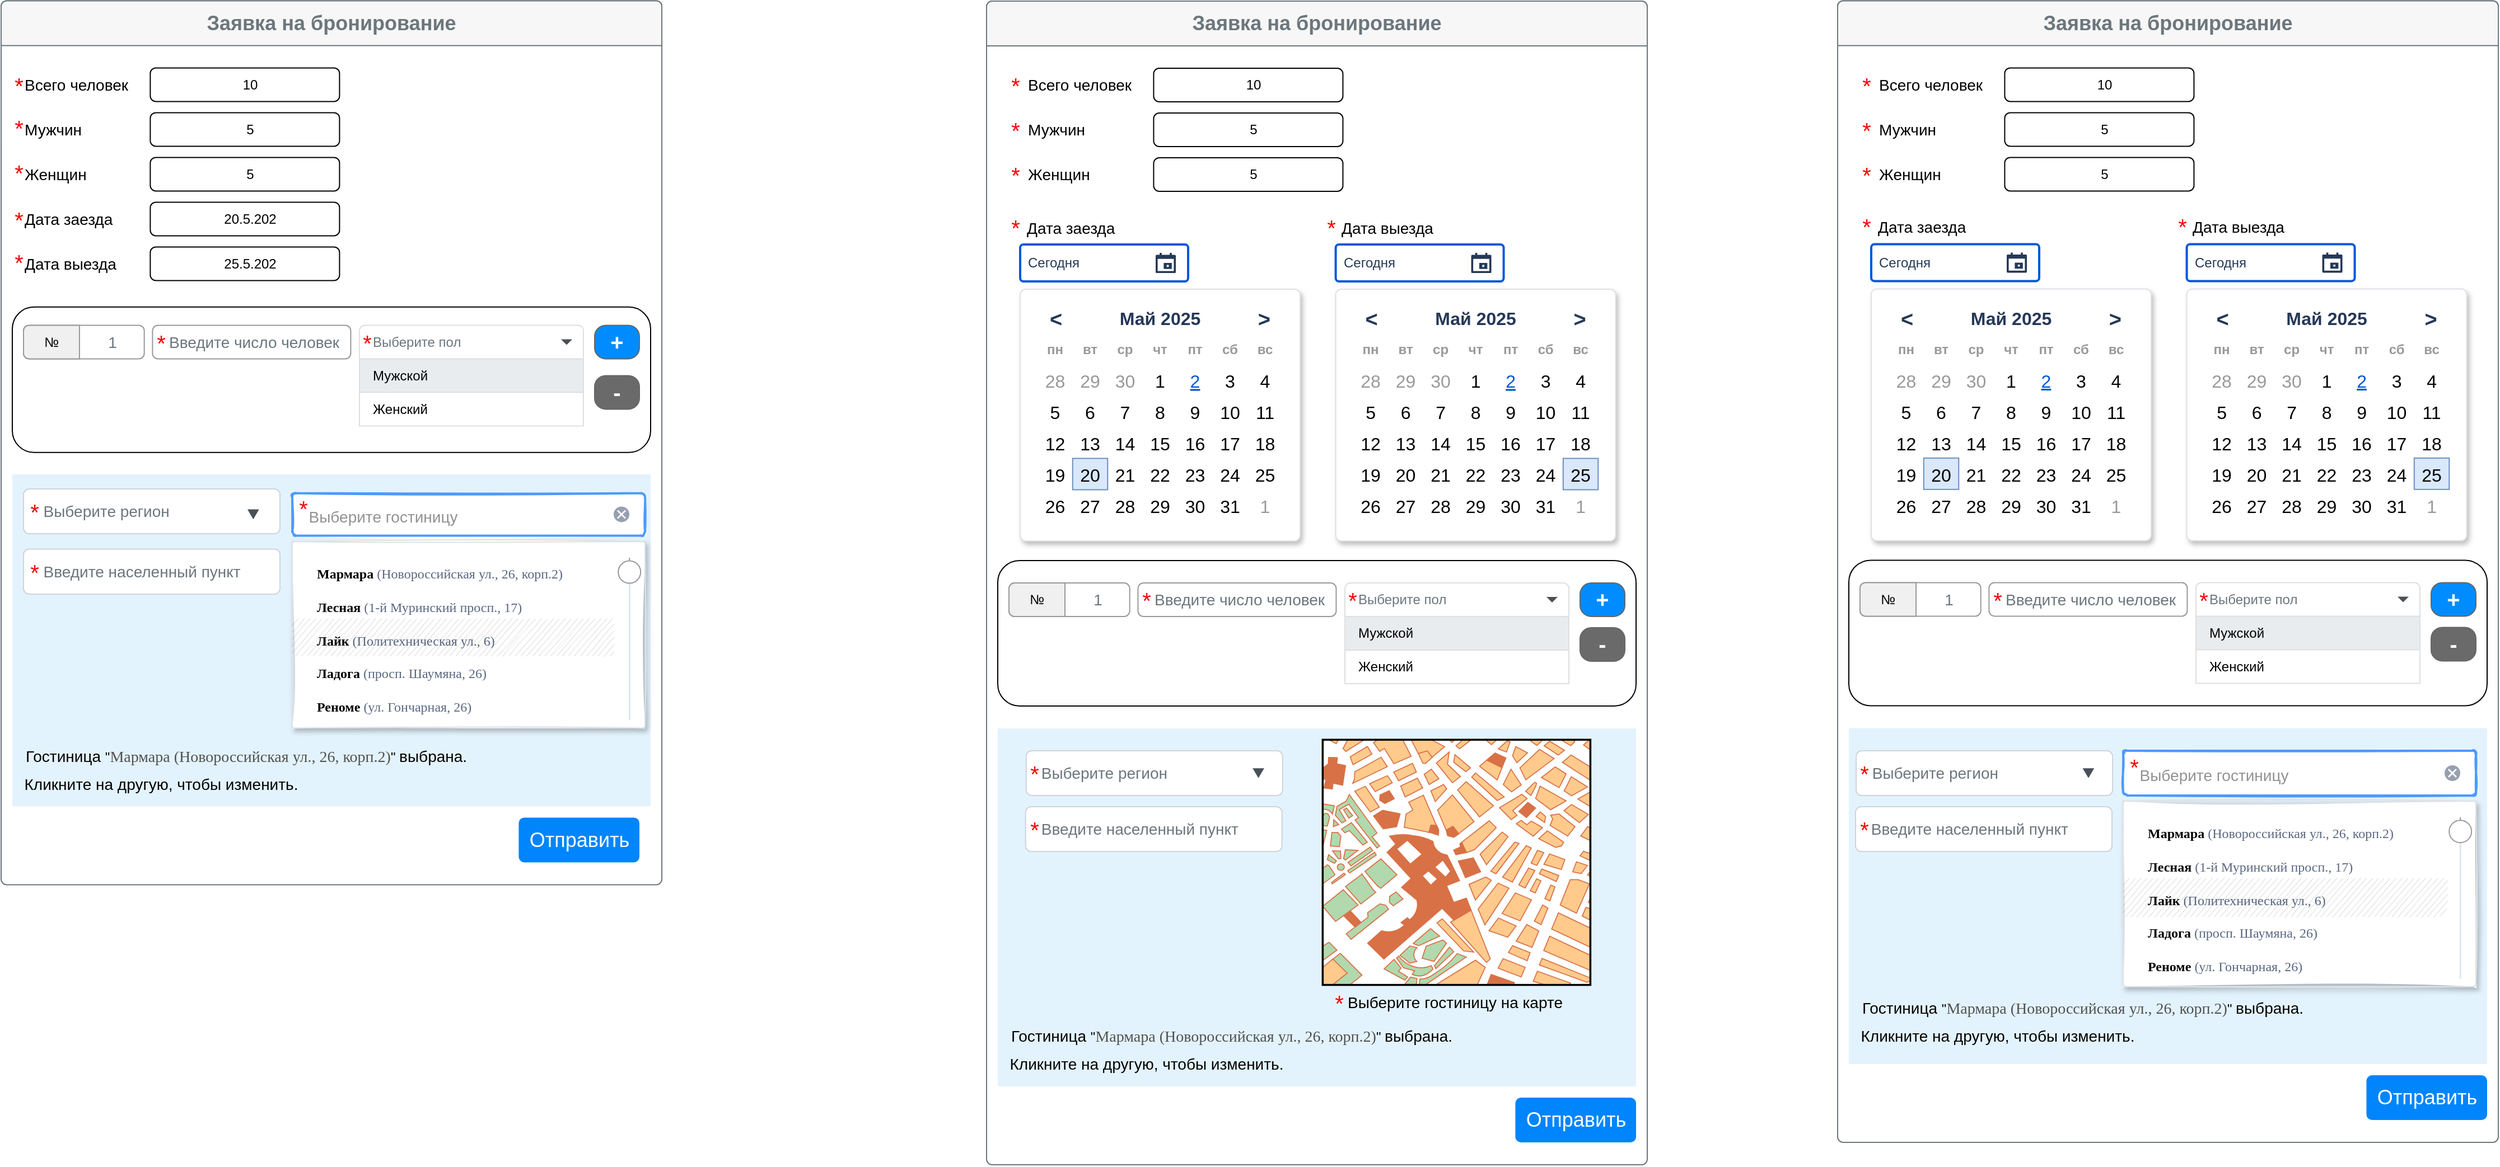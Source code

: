 <mxfile version="26.2.14" pages="3">
  <diagram name="Form1" id="pCqUyPbgw395EowZLKF-">
    <mxGraphModel dx="1145" dy="760" grid="1" gridSize="10" guides="1" tooltips="1" connect="1" arrows="1" fold="1" page="1" pageScale="1" pageWidth="4681" pageHeight="3300" background="#ffffff" math="0" shadow="0">
      <root>
        <mxCell id="0" />
        <mxCell id="1" parent="0" />
        <mxCell id="OsJz4iCjofWSF3fJJHG3-4" value="" style="html=1;shadow=0;dashed=0;shape=mxgraph.bootstrap.rrect;rSize=5;strokeColor=#6C767D;html=1;whiteSpace=wrap;fillColor=#ffffff;fontColor=#6C767D;verticalAlign=bottom;align=left;spacing=20;spacingBottom=0;fontSize=14;container=0;" parent="1" vertex="1">
          <mxGeometry x="1000" y="359.7" width="590" height="790" as="geometry" />
        </mxCell>
        <mxCell id="OsJz4iCjofWSF3fJJHG3-5" value="&lt;b&gt;&lt;font&gt;Заявка на бронирование&lt;/font&gt;&lt;/b&gt;" style="html=1;shadow=0;dashed=0;shape=mxgraph.bootstrap.topButton;rSize=5;perimeter=none;whiteSpace=wrap;fillColor=#F7F7F7;strokeColor=#6C767D;fontColor=#6C767D;resizeWidth=1;fontSize=18;align=center;spacing=20;" parent="1" vertex="1">
          <mxGeometry x="1000" y="359.7" width="590" height="40" as="geometry" />
        </mxCell>
        <mxCell id="OsJz4iCjofWSF3fJJHG3-6" value="Дата заезда" style="strokeColor=none;fillColor=none;fontColor=light-dark(#000000, #878787);whiteSpace=wrap;align=left;verticalAlign=middle;fontStyle=0;fontSize=14;spacing=15;" parent="1" vertex="1">
          <mxGeometry x="1006.436" y="539.7" width="126.758" height="30" as="geometry" />
        </mxCell>
        <mxCell id="OsJz4iCjofWSF3fJJHG3-7" value="20.5.202" style="html=1;shadow=0;dashed=0;shape=mxgraph.bootstrap.rrect;rSize=5;strokeWidth=1;whiteSpace=wrap;align=center;verticalAlign=middle;spacingLeft=10;" parent="1" vertex="1">
          <mxGeometry x="1133.198" y="539.7" width="169.01" height="30" as="geometry" />
        </mxCell>
        <mxCell id="OsJz4iCjofWSF3fJJHG3-8" value="Дата выезда" style="strokeColor=none;fillColor=none;fontColor=light-dark(#000000, #878787);whiteSpace=wrap;align=left;verticalAlign=middle;fontStyle=0;fontSize=14;spacing=15;" parent="1" vertex="1">
          <mxGeometry x="1006.436" y="579.7" width="126.758" height="30" as="geometry" />
        </mxCell>
        <mxCell id="OsJz4iCjofWSF3fJJHG3-9" value="25.5.202" style="html=1;shadow=0;dashed=0;shape=mxgraph.bootstrap.rrect;rSize=5;strokeWidth=1;whiteSpace=wrap;align=center;verticalAlign=middle;spacingLeft=10;" parent="1" vertex="1">
          <mxGeometry x="1133.198" y="579.7" width="169.01" height="30" as="geometry" />
        </mxCell>
        <mxCell id="OsJz4iCjofWSF3fJJHG3-10" value="Всего человек" style="strokeColor=none;fillColor=none;fontColor=light-dark(#000000, #878787);whiteSpace=wrap;align=left;verticalAlign=middle;fontStyle=0;fontSize=14;spacing=15;" parent="1" vertex="1">
          <mxGeometry x="1006.436" y="419.7" width="126.758" height="30" as="geometry" />
        </mxCell>
        <mxCell id="OsJz4iCjofWSF3fJJHG3-11" value="10" style="html=1;shadow=0;dashed=0;shape=mxgraph.bootstrap.rrect;rSize=5;strokeWidth=1;whiteSpace=wrap;align=center;verticalAlign=middle;spacingLeft=10;" parent="1" vertex="1">
          <mxGeometry x="1133.198" y="419.7" width="169.01" height="30" as="geometry" />
        </mxCell>
        <mxCell id="OsJz4iCjofWSF3fJJHG3-12" value="Мужчин" style="strokeColor=none;fillColor=none;fontColor=light-dark(#000000, #878787);whiteSpace=wrap;align=left;verticalAlign=middle;fontStyle=0;fontSize=14;spacing=15;" parent="1" vertex="1">
          <mxGeometry x="1006.436" y="459.7" width="126.758" height="30" as="geometry" />
        </mxCell>
        <mxCell id="OsJz4iCjofWSF3fJJHG3-13" value="5" style="html=1;shadow=0;dashed=0;shape=mxgraph.bootstrap.rrect;rSize=5;strokeWidth=1;whiteSpace=wrap;align=center;verticalAlign=middle;spacingLeft=10;" parent="1" vertex="1">
          <mxGeometry x="1133.198" y="459.7" width="169.01" height="30" as="geometry" />
        </mxCell>
        <mxCell id="OsJz4iCjofWSF3fJJHG3-14" value="Женщин" style="strokeColor=none;fillColor=none;fontColor=light-dark(#000000, #878787);whiteSpace=wrap;align=left;verticalAlign=middle;fontStyle=0;fontSize=14;spacing=15;" parent="1" vertex="1">
          <mxGeometry x="1006.436" y="499.7" width="126.758" height="30" as="geometry" />
        </mxCell>
        <mxCell id="OsJz4iCjofWSF3fJJHG3-15" value="5" style="html=1;shadow=0;dashed=0;shape=mxgraph.bootstrap.rrect;rSize=5;strokeWidth=1;whiteSpace=wrap;align=center;verticalAlign=middle;spacingLeft=10;" parent="1" vertex="1">
          <mxGeometry x="1133.198" y="499.7" width="169.01" height="30" as="geometry" />
        </mxCell>
        <mxCell id="OsJz4iCjofWSF3fJJHG3-16" value="Введите число человек" style="html=1;shadow=0;dashed=0;shape=mxgraph.bootstrap.rrect;rSize=5;fillColor=#ffffff;strokeColor=#999999;align=left;spacing=15;fontSize=14;fontColor=#6C767D;" parent="1" vertex="1">
          <mxGeometry x="1135.208" y="649.7" width="177" height="30" as="geometry" />
        </mxCell>
        <mxCell id="OsJz4iCjofWSF3fJJHG3-17" value="1" style="html=1;shadow=0;dashed=0;shape=mxgraph.bootstrap.rrect;rSize=5;fillColor=#ffffff;strokeColor=#999999;align=center;spacingLeft=50;fontSize=14;fontColor=#6C767D;" parent="1" vertex="1">
          <mxGeometry x="1020" y="649.7" width="107.83" height="30" as="geometry" />
        </mxCell>
        <mxCell id="OsJz4iCjofWSF3fJJHG3-18" value="№" style="html=1;shadow=0;dashed=0;shape=mxgraph.bootstrap.leftButton;rSize=5;strokeColor=#999999;fillColor=#f0f0f0;whiteSpace=wrap;resizeHeight=1;" parent="OsJz4iCjofWSF3fJJHG3-17" vertex="1">
          <mxGeometry width="50" height="30" relative="1" as="geometry" />
        </mxCell>
        <mxCell id="OsJz4iCjofWSF3fJJHG3-19" value="" style="swimlane;fontStyle=0;childLayout=stackLayout;horizontal=1;startSize=0;horizontalStack=0;resizeParent=1;resizeParentMax=0;resizeLast=0;collapsible=0;marginBottom=0;whiteSpace=wrap;html=1;strokeColor=none;fillColor=none;" parent="1" vertex="1">
          <mxGeometry x="1320" y="679.7" width="200" height="60" as="geometry" />
        </mxCell>
        <mxCell id="OsJz4iCjofWSF3fJJHG3-20" value="Мужской" style="text;strokeColor=#DFDFDF;fillColor=light-dark(#e9ecef, #121212);align=left;verticalAlign=middle;spacingLeft=10;spacingRight=10;overflow=hidden;points=[[0,0.5],[1,0.5]];portConstraint=eastwest;rotatable=0;whiteSpace=wrap;html=1;rSize=5;fontColor=#000000;" parent="OsJz4iCjofWSF3fJJHG3-19" vertex="1">
          <mxGeometry width="200" height="30" as="geometry" />
        </mxCell>
        <mxCell id="OsJz4iCjofWSF3fJJHG3-21" value="Женский" style="text;strokeColor=#DFDFDF;fillColor=#FFFFFF;align=left;verticalAlign=middle;spacingLeft=10;spacingRight=10;overflow=hidden;points=[[0,0.5],[1,0.5]];portConstraint=eastwest;rotatable=0;whiteSpace=wrap;html=1;rSize=5;fontColor=#000000;" parent="OsJz4iCjofWSF3fJJHG3-19" vertex="1">
          <mxGeometry y="30" width="200" height="30" as="geometry" />
        </mxCell>
        <mxCell id="OsJz4iCjofWSF3fJJHG3-22" value="Выберите пол" style="text;strokeColor=#DFDFDF;fillColor=#ffffff;align=left;verticalAlign=middle;spacingLeft=10;spacingRight=10;overflow=hidden;points=[[0,0.5],[1,0.5]];portConstraint=eastwest;rotatable=0;whiteSpace=wrap;html=1;shape=mxgraph.bootstrap.topButton;rSize=5;fontColor=#6C767D;" parent="1" vertex="1">
          <mxGeometry x="1320" y="649.7" width="200" height="30" as="geometry" />
        </mxCell>
        <mxCell id="OsJz4iCjofWSF3fJJHG3-23" value="" style="shape=triangle;direction=south;fillColor=#495057;strokeColor=none;perimeter=none;" parent="1" vertex="1">
          <mxGeometry x="1500" y="662.2" width="10" height="5" as="geometry" />
        </mxCell>
        <mxCell id="OsJz4iCjofWSF3fJJHG3-24" value="&lt;font style=&quot;font-size: 20px;&quot;&gt;+&lt;/font&gt;" style="strokeWidth=1;shadow=0;dashed=0;align=center;html=1;shape=mxgraph.mockup.buttons.button;strokeColor=#666666;fontColor=#ffffff;mainText=;buttonStyle=round;fontSize=17;fontStyle=1;fillColor=#008cff;whiteSpace=wrap;" parent="1" vertex="1">
          <mxGeometry x="1530" y="649.7" width="40" height="30" as="geometry" />
        </mxCell>
        <mxCell id="OsJz4iCjofWSF3fJJHG3-25" value="" style="html=1;shadow=0;dashed=0;fillColor=#E3F3FD;strokeColor=none;fontSize=16;fontColor=#ffffff;align=left;spacing=15;" parent="1" vertex="1">
          <mxGeometry x="1010" y="783.04" width="570" height="296.66" as="geometry" />
        </mxCell>
        <mxCell id="OsJz4iCjofWSF3fJJHG3-26" value="&amp;nbsp; Выберите регион" style="html=1;shadow=0;dashed=0;shape=mxgraph.bootstrap.rrect;rSize=5;fontSize=14;fontColor=#6C767D;strokeColor=#CED4DA;fillColor=#ffffff;align=left;spacing=10;" parent="OsJz4iCjofWSF3fJJHG3-25" vertex="1">
          <mxGeometry x="1" width="229" height="40" relative="1" as="geometry">
            <mxPoint x="-560" y="13" as="offset" />
          </mxGeometry>
        </mxCell>
        <mxCell id="OsJz4iCjofWSF3fJJHG3-27" value="&lt;span style=&quot;color: rgb(245, 5, 5); font-size: 20px;&quot;&gt;*&lt;/span&gt;" style="text;html=1;align=center;verticalAlign=middle;whiteSpace=wrap;rounded=0;" parent="OsJz4iCjofWSF3fJJHG3-25" vertex="1">
          <mxGeometry x="10" y="26.57" width="20" height="13.28" as="geometry" />
        </mxCell>
        <mxCell id="OsJz4iCjofWSF3fJJHG3-35" value="&amp;nbsp; Введите населенный пункт" style="html=1;shadow=0;dashed=0;shape=mxgraph.bootstrap.rrect;rSize=5;fontSize=14;fontColor=#6C767D;strokeColor=#CED4DA;fillColor=#ffffff;align=left;spacing=10;" parent="OsJz4iCjofWSF3fJJHG3-25" vertex="1">
          <mxGeometry x="10" y="66.66" width="229" height="40.3" as="geometry" />
        </mxCell>
        <mxCell id="OsJz4iCjofWSF3fJJHG3-36" value="&lt;span style=&quot;color: rgb(245, 5, 5); font-size: 20px;&quot;&gt;*&lt;/span&gt;" style="text;html=1;align=center;verticalAlign=middle;whiteSpace=wrap;rounded=0;" parent="OsJz4iCjofWSF3fJJHG3-25" vertex="1">
          <mxGeometry x="10" y="79.94" width="20" height="13.28" as="geometry" />
        </mxCell>
        <mxCell id="VYsu7y_isaoSyeaALm6V-226" value="&lt;font style=&quot;font-size: 14px;&quot;&gt;Гостиница &lt;/font&gt;&quot;&lt;span style=&quot;color: rgb(81, 81, 81); font-family: Georgia; font-size: 14px;&quot;&gt;Мармара&amp;nbsp;(Новороссийская ул., 26, корп.2)&lt;/span&gt;&quot; &lt;font style=&quot;font-size: 14px;&quot;&gt;выбрана.&lt;/font&gt;&amp;nbsp;" style="text;html=1;align=left;verticalAlign=middle;whiteSpace=wrap;rounded=0;" parent="OsJz4iCjofWSF3fJJHG3-25" vertex="1">
          <mxGeometry x="10.26" y="236.66" width="480" height="30" as="geometry" />
        </mxCell>
        <mxCell id="VYsu7y_isaoSyeaALm6V-227" value="&lt;span style=&quot;text-align: left;&quot;&gt;&lt;font style=&quot;font-size: 14px;&quot;&gt;Кликните на другую, чтобы изменить.&lt;/font&gt;&lt;/span&gt;" style="text;html=1;align=center;verticalAlign=middle;whiteSpace=wrap;rounded=0;" parent="OsJz4iCjofWSF3fJJHG3-25" vertex="1">
          <mxGeometry y="256.66" width="266.17" height="40" as="geometry" />
        </mxCell>
        <mxCell id="VYsu7y_isaoSyeaALm6V-303" value="&lt;font face=&quot;Helvetica&quot; style=&quot;font-size: 14px; color: rgb(146, 146, 146);&quot;&gt;&amp;nbsp; Выберите гостиницу&lt;/font&gt;" style="rounded=1;arcSize=9;fillColor=#ffffff;strokeColor=#4C9AFF;html=1;strokeWidth=2;spacingLeft=5;fontColor=#000000;align=left;sketch=1;hachureGap=4;pointerEvents=0;fontFamily=Architects Daughter;fontSource=https%3A%2F%2Ffonts.googleapis.com%2Fcss%3Ffamily%3DArchitects%2BDaughter;fontSize=20;" parent="OsJz4iCjofWSF3fJJHG3-25" vertex="1">
          <mxGeometry x="250" y="16.66" width="315" height="38" as="geometry" />
        </mxCell>
        <mxCell id="VYsu7y_isaoSyeaALm6V-304" value="" style="html=1;shadow=0;dashed=0;shape=mxgraph.atlassian.close;fillColor=#97A0AF;strokeColor=none;sketch=0;hachureGap=4;pointerEvents=0;fontFamily=Architects Daughter;fontSource=https%3A%2F%2Ffonts.googleapis.com%2Fcss%3Ffamily%3DArchitects%2BDaughter;fontSize=20;" parent="VYsu7y_isaoSyeaALm6V-303" vertex="1">
          <mxGeometry x="1" y="0.5" width="14" height="14" relative="1" as="geometry">
            <mxPoint x="-28" y="-7" as="offset" />
          </mxGeometry>
        </mxCell>
        <mxCell id="VYsu7y_isaoSyeaALm6V-305" value="&lt;span style=&quot;color: rgb(245, 5, 5); font-size: 20px;&quot;&gt;*&lt;/span&gt;" style="text;html=1;align=center;verticalAlign=middle;whiteSpace=wrap;rounded=0;" parent="VYsu7y_isaoSyeaALm6V-303" vertex="1">
          <mxGeometry y="6.67" width="20" height="13.33" as="geometry" />
        </mxCell>
        <mxCell id="VYsu7y_isaoSyeaALm6V-306" value="&lt;div&gt;&lt;font face=&quot;Georgia&quot;&gt;&lt;b style=&quot;&quot;&gt;Мармара&lt;/b&gt;&amp;nbsp;&lt;font color=&quot;#596780&quot;&gt;(Новороссийская ул., 26, корп.2)&lt;/font&gt;&lt;/font&gt;&lt;/div&gt;&lt;br&gt;&lt;div&gt;&lt;b&gt;&lt;font face=&quot;Georgia&quot;&gt;Лесная&amp;nbsp;&lt;/font&gt;&lt;/b&gt;&lt;span style=&quot;color: rgb(89, 103, 128); font-family: Georgia; background-color: transparent;&quot;&gt;(1-й Муринский просп., 17)&lt;/span&gt;&lt;/div&gt;&lt;div&gt;&lt;br&gt;&lt;/div&gt;&lt;div&gt;&lt;b style=&quot;background-color: transparent; color: light-dark(rgb(0, 0, 0), rgb(237, 237, 237));&quot;&gt;&lt;font face=&quot;Georgia&quot;&gt;Лайк&amp;nbsp;&lt;/font&gt;&lt;/b&gt;&lt;span style=&quot;background-color: transparent; color: rgb(89, 103, 128); font-family: Georgia;&quot;&gt;(Политехническая ул., 6)&lt;/span&gt;&lt;/div&gt;&lt;div&gt;&lt;br&gt;&lt;/div&gt;&lt;div&gt;&lt;b style=&quot;background-color: transparent; color: light-dark(rgb(0, 0, 0), rgb(237, 237, 237));&quot;&gt;&lt;font face=&quot;Georgia&quot;&gt;Ладога&amp;nbsp;&lt;/font&gt;&lt;/b&gt;&lt;span style=&quot;background-color: transparent; color: rgb(89, 103, 128); font-family: Georgia;&quot;&gt;(просп. Шаумяна, 26)&lt;/span&gt;&lt;/div&gt;&lt;div&gt;&lt;br&gt;&lt;/div&gt;&lt;div&gt;&lt;b style=&quot;color: light-dark(rgb(0, 0, 0), rgb(237, 237, 237)); background-color: transparent;&quot;&gt;&lt;font face=&quot;Georgia&quot;&gt;Реноме&amp;nbsp;&lt;/font&gt;&lt;/b&gt;&lt;span style=&quot;background-color: transparent; color: rgb(89, 103, 128); font-family: Georgia;&quot;&gt;(ул. Гончарная, 26)&lt;/span&gt;&lt;/div&gt;&lt;div&gt;&lt;br&gt;&lt;/div&gt;&lt;div&gt;&lt;/div&gt;" style="html=1;rounded=1;fillColor=#ffffff;strokeColor=#DFE1E5;fontSize=12;align=left;fontColor=#000000;shadow=1;arcSize=1;whiteSpace=wrap;spacing=2;verticalAlign=top;fontStyle=0;spacingLeft=20;spacingTop=15;sketch=1;hachureGap=4;pointerEvents=0;fontFamily=Architects Daughter;fontSource=https%3A%2F%2Ffonts.googleapis.com%2Fcss%3Ffamily%3DArchitects%2BDaughter;" parent="OsJz4iCjofWSF3fJJHG3-25" vertex="1">
          <mxGeometry x="250" y="60" width="315" height="166.66" as="geometry" />
        </mxCell>
        <mxCell id="VYsu7y_isaoSyeaALm6V-307" value="" style="rounded=0;fillColor=#000000;strokeColor=none;html=1;opacity=10;resizeWidth=1;sketch=1;hachureGap=4;pointerEvents=0;fontFamily=Architects Daughter;fontSource=https%3A%2F%2Ffonts.googleapis.com%2Fcss%3Ffamily%3DArchitects%2BDaughter;fontSize=20;" parent="VYsu7y_isaoSyeaALm6V-306" vertex="1">
          <mxGeometry width="287.206" height="33" relative="1" as="geometry">
            <mxPoint y="69" as="offset" />
          </mxGeometry>
        </mxCell>
        <mxCell id="VYsu7y_isaoSyeaALm6V-308" value="" style="verticalLabelPosition=bottom;shadow=0;dashed=0;align=center;html=1;verticalAlign=top;strokeWidth=1;shape=mxgraph.mockup.forms.horSlider;strokeColor=#999999;sliderStyle=basic;sliderPos=94.263;handleStyle=circle;fillColor2=#ddeeff;direction=north;" parent="VYsu7y_isaoSyeaALm6V-306" vertex="1">
          <mxGeometry x="287.206" y="14.492" width="27.794" height="144.922" as="geometry" />
        </mxCell>
        <mxCell id="VYsu7y_isaoSyeaALm6V-310" value="" style="shape=triangle;direction=south;fillColor=#495057;strokeColor=none;perimeter=none;container=0;" parent="OsJz4iCjofWSF3fJJHG3-25" vertex="1">
          <mxGeometry x="210" y="31.237" width="10.36" height="8.846" as="geometry" />
        </mxCell>
        <mxCell id="OsJz4iCjofWSF3fJJHG3-38" value="&lt;span style=&quot;color: rgb(245, 5, 5); font-size: 20px;&quot;&gt;*&lt;/span&gt;" style="text;html=1;align=center;verticalAlign=middle;whiteSpace=wrap;rounded=0;" parent="1" vertex="1">
          <mxGeometry x="1127.83" y="649.7" width="30" height="30" as="geometry" />
        </mxCell>
        <mxCell id="OsJz4iCjofWSF3fJJHG3-39" value="&lt;span style=&quot;color: rgb(245, 5, 5); font-size: 20px;&quot;&gt;*&lt;/span&gt;" style="text;html=1;align=center;verticalAlign=middle;whiteSpace=wrap;rounded=0;" parent="1" vertex="1">
          <mxGeometry x="1312.21" y="649.7" width="30" height="30" as="geometry" />
        </mxCell>
        <mxCell id="OsJz4iCjofWSF3fJJHG3-40" value="&lt;font style=&quot;font-size: 18px;&quot;&gt;Отправить&lt;/font&gt;" style="html=1;shadow=0;dashed=0;shape=mxgraph.bootstrap.rrect;rSize=5;fillColor=#0085FC;strokeColor=none;align=center;spacing=15;fontSize=14;fontColor=#ffffff;" parent="1" vertex="1">
          <mxGeometry x="1462.21" y="1089.7" width="107.79" height="40" as="geometry" />
        </mxCell>
        <mxCell id="OsJz4iCjofWSF3fJJHG3-41" value="" style="rounded=1;whiteSpace=wrap;html=1;fillColor=none;" parent="1" vertex="1">
          <mxGeometry x="1010" y="633.4" width="570" height="130" as="geometry" />
        </mxCell>
        <mxCell id="VYsu7y_isaoSyeaALm6V-1" value="" style="html=1;shadow=0;dashed=0;shape=mxgraph.bootstrap.rrect;rSize=5;strokeColor=#6C767D;html=1;whiteSpace=wrap;fillColor=#ffffff;fontColor=#6C767D;verticalAlign=bottom;align=left;spacing=20;spacingBottom=0;fontSize=14;container=0;" parent="1" vertex="1">
          <mxGeometry x="1880" y="360" width="590" height="1040" as="geometry" />
        </mxCell>
        <mxCell id="VYsu7y_isaoSyeaALm6V-2" value="&lt;b&gt;&lt;font&gt;Заявка на бронирование&lt;/font&gt;&lt;/b&gt;" style="html=1;shadow=0;dashed=0;shape=mxgraph.bootstrap.topButton;rSize=5;perimeter=none;whiteSpace=wrap;fillColor=#F7F7F7;strokeColor=#6C767D;fontColor=#6C767D;resizeWidth=1;fontSize=18;align=center;spacing=20;" parent="1" vertex="1">
          <mxGeometry x="1880" y="360" width="590" height="40" as="geometry" />
        </mxCell>
        <mxCell id="VYsu7y_isaoSyeaALm6V-3" value="Дата заезда" style="strokeColor=none;fillColor=none;fontColor=light-dark(#000000, #878787);whiteSpace=wrap;align=left;verticalAlign=middle;fontStyle=0;fontSize=14;spacing=15;" parent="1" vertex="1">
          <mxGeometry x="1900.536" y="547.5" width="126.758" height="30" as="geometry" />
        </mxCell>
        <mxCell id="VYsu7y_isaoSyeaALm6V-7" value="Всего человек" style="strokeColor=none;fillColor=none;fontColor=light-dark(#000000, #878787);whiteSpace=wrap;align=left;verticalAlign=middle;fontStyle=0;fontSize=14;spacing=15;" parent="1" vertex="1">
          <mxGeometry x="1902.446" y="420" width="126.758" height="30" as="geometry" />
        </mxCell>
        <mxCell id="VYsu7y_isaoSyeaALm6V-8" value="10" style="html=1;shadow=0;dashed=0;shape=mxgraph.bootstrap.rrect;rSize=5;strokeWidth=1;whiteSpace=wrap;align=center;verticalAlign=middle;spacingLeft=10;" parent="1" vertex="1">
          <mxGeometry x="2029.208" y="420" width="169.01" height="30" as="geometry" />
        </mxCell>
        <mxCell id="VYsu7y_isaoSyeaALm6V-9" value="Мужчин" style="strokeColor=none;fillColor=none;fontColor=light-dark(#000000, #878787);whiteSpace=wrap;align=left;verticalAlign=middle;fontStyle=0;fontSize=14;spacing=15;" parent="1" vertex="1">
          <mxGeometry x="1902.446" y="460" width="126.758" height="30" as="geometry" />
        </mxCell>
        <mxCell id="VYsu7y_isaoSyeaALm6V-10" value="5" style="html=1;shadow=0;dashed=0;shape=mxgraph.bootstrap.rrect;rSize=5;strokeWidth=1;whiteSpace=wrap;align=center;verticalAlign=middle;spacingLeft=10;" parent="1" vertex="1">
          <mxGeometry x="2029.208" y="460" width="169.01" height="30" as="geometry" />
        </mxCell>
        <mxCell id="VYsu7y_isaoSyeaALm6V-11" value="Женщин" style="strokeColor=none;fillColor=none;fontColor=light-dark(#000000, #878787);whiteSpace=wrap;align=left;verticalAlign=middle;fontStyle=0;fontSize=14;spacing=15;" parent="1" vertex="1">
          <mxGeometry x="1902.446" y="500" width="126.758" height="30" as="geometry" />
        </mxCell>
        <mxCell id="VYsu7y_isaoSyeaALm6V-12" value="5" style="html=1;shadow=0;dashed=0;shape=mxgraph.bootstrap.rrect;rSize=5;strokeWidth=1;whiteSpace=wrap;align=center;verticalAlign=middle;spacingLeft=10;" parent="1" vertex="1">
          <mxGeometry x="2029.208" y="500" width="169.01" height="30" as="geometry" />
        </mxCell>
        <mxCell id="VYsu7y_isaoSyeaALm6V-13" value="Введите число человек" style="html=1;shadow=0;dashed=0;shape=mxgraph.bootstrap.rrect;rSize=5;fillColor=#ffffff;strokeColor=#999999;align=left;spacing=15;fontSize=14;fontColor=#6C767D;" parent="1" vertex="1">
          <mxGeometry x="2015.208" y="880" width="177" height="30" as="geometry" />
        </mxCell>
        <mxCell id="VYsu7y_isaoSyeaALm6V-14" value="1" style="html=1;shadow=0;dashed=0;shape=mxgraph.bootstrap.rrect;rSize=5;fillColor=#ffffff;strokeColor=#999999;align=center;spacingLeft=50;fontSize=14;fontColor=#6C767D;" parent="1" vertex="1">
          <mxGeometry x="1900" y="880" width="107.83" height="30" as="geometry" />
        </mxCell>
        <mxCell id="VYsu7y_isaoSyeaALm6V-15" value="№" style="html=1;shadow=0;dashed=0;shape=mxgraph.bootstrap.leftButton;rSize=5;strokeColor=#999999;fillColor=#f0f0f0;whiteSpace=wrap;resizeHeight=1;" parent="VYsu7y_isaoSyeaALm6V-14" vertex="1">
          <mxGeometry width="50" height="30" relative="1" as="geometry" />
        </mxCell>
        <mxCell id="VYsu7y_isaoSyeaALm6V-16" value="" style="swimlane;fontStyle=0;childLayout=stackLayout;horizontal=1;startSize=0;horizontalStack=0;resizeParent=1;resizeParentMax=0;resizeLast=0;collapsible=0;marginBottom=0;whiteSpace=wrap;html=1;strokeColor=none;fillColor=none;" parent="1" vertex="1">
          <mxGeometry x="2200" y="910" width="200" height="60" as="geometry" />
        </mxCell>
        <mxCell id="VYsu7y_isaoSyeaALm6V-17" value="Мужской" style="text;strokeColor=#DFDFDF;fillColor=light-dark(#e9ecef, #121212);align=left;verticalAlign=middle;spacingLeft=10;spacingRight=10;overflow=hidden;points=[[0,0.5],[1,0.5]];portConstraint=eastwest;rotatable=0;whiteSpace=wrap;html=1;rSize=5;fontColor=#000000;" parent="VYsu7y_isaoSyeaALm6V-16" vertex="1">
          <mxGeometry width="200" height="30" as="geometry" />
        </mxCell>
        <mxCell id="VYsu7y_isaoSyeaALm6V-18" value="Женский" style="text;strokeColor=#DFDFDF;fillColor=#FFFFFF;align=left;verticalAlign=middle;spacingLeft=10;spacingRight=10;overflow=hidden;points=[[0,0.5],[1,0.5]];portConstraint=eastwest;rotatable=0;whiteSpace=wrap;html=1;rSize=5;fontColor=#000000;" parent="VYsu7y_isaoSyeaALm6V-16" vertex="1">
          <mxGeometry y="30" width="200" height="30" as="geometry" />
        </mxCell>
        <mxCell id="VYsu7y_isaoSyeaALm6V-19" value="Выберите пол" style="text;strokeColor=#DFDFDF;fillColor=#ffffff;align=left;verticalAlign=middle;spacingLeft=10;spacingRight=10;overflow=hidden;points=[[0,0.5],[1,0.5]];portConstraint=eastwest;rotatable=0;whiteSpace=wrap;html=1;shape=mxgraph.bootstrap.topButton;rSize=5;fontColor=#6C767D;" parent="1" vertex="1">
          <mxGeometry x="2200" y="880" width="200" height="30" as="geometry" />
        </mxCell>
        <mxCell id="VYsu7y_isaoSyeaALm6V-20" value="" style="shape=triangle;direction=south;fillColor=#495057;strokeColor=none;perimeter=none;" parent="1" vertex="1">
          <mxGeometry x="2380" y="892.5" width="10" height="5" as="geometry" />
        </mxCell>
        <mxCell id="VYsu7y_isaoSyeaALm6V-21" value="&lt;font style=&quot;font-size: 20px;&quot;&gt;+&lt;/font&gt;" style="strokeWidth=1;shadow=0;dashed=0;align=center;html=1;shape=mxgraph.mockup.buttons.button;strokeColor=#666666;fontColor=#ffffff;mainText=;buttonStyle=round;fontSize=17;fontStyle=1;fillColor=#008cff;whiteSpace=wrap;" parent="1" vertex="1">
          <mxGeometry x="2410" y="880" width="40" height="30" as="geometry" />
        </mxCell>
        <mxCell id="VYsu7y_isaoSyeaALm6V-22" value="" style="html=1;shadow=0;dashed=0;fillColor=#E3F3FD;strokeColor=none;fontSize=16;fontColor=#ffffff;align=left;spacing=15;container=0;" parent="1" vertex="1">
          <mxGeometry x="1890" y="1010" width="570" height="320" as="geometry" />
        </mxCell>
        <mxCell id="VYsu7y_isaoSyeaALm6V-34" value="&lt;span style=&quot;color: rgb(245, 5, 5); font-size: 20px;&quot;&gt;*&lt;/span&gt;" style="text;html=1;align=center;verticalAlign=middle;whiteSpace=wrap;rounded=0;" parent="1" vertex="1">
          <mxGeometry x="2007.83" y="880" width="30" height="30" as="geometry" />
        </mxCell>
        <mxCell id="VYsu7y_isaoSyeaALm6V-35" value="&lt;span style=&quot;color: rgb(245, 5, 5); font-size: 20px;&quot;&gt;*&lt;/span&gt;" style="text;html=1;align=center;verticalAlign=middle;whiteSpace=wrap;rounded=0;" parent="1" vertex="1">
          <mxGeometry x="2192.21" y="880" width="30" height="30" as="geometry" />
        </mxCell>
        <mxCell id="VYsu7y_isaoSyeaALm6V-36" value="&lt;font style=&quot;font-size: 18px;&quot;&gt;Отправить&lt;/font&gt;" style="html=1;shadow=0;dashed=0;shape=mxgraph.bootstrap.rrect;rSize=5;fillColor=#0085FC;strokeColor=none;align=center;spacing=15;fontSize=14;fontColor=#ffffff;" parent="1" vertex="1">
          <mxGeometry x="2352.21" y="1340" width="107.79" height="40" as="geometry" />
        </mxCell>
        <mxCell id="VYsu7y_isaoSyeaALm6V-98" value="Сегодня" style="rounded=1;arcSize=9;fillColor=#ffffff;align=left;spacingLeft=5;strokeColor=#0057D8;html=1;strokeWidth=2;fontColor=#253858;fontSize=12;container=0;" parent="1" vertex="1">
          <mxGeometry x="1910" y="577.5" width="150" height="33" as="geometry" />
        </mxCell>
        <mxCell id="VYsu7y_isaoSyeaALm6V-100" value="" style="shape=mxgraph.mockup.forms.rrect;rSize=5;strokeColor=#DFE1E5;fillColor=#ffffff;shadow=1;container=0;" parent="1" vertex="1">
          <mxGeometry x="1910" y="617.5" width="250" height="225" as="geometry" />
        </mxCell>
        <mxCell id="VYsu7y_isaoSyeaALm6V-99" value="" style="shape=mxgraph.gmdl.calendar;fillColor=#253858;strokeColor=none;container=0;" parent="1" vertex="1">
          <mxGeometry x="2031" y="585" width="18" height="18" as="geometry">
            <mxPoint x="-29" y="-9" as="offset" />
          </mxGeometry>
        </mxCell>
        <mxCell id="VYsu7y_isaoSyeaALm6V-101" value="Май 2025" style="strokeColor=none;fillColor=none;fontColor=#253858;fontSize=16;fontStyle=1;container=0;" parent="1" vertex="1">
          <mxGeometry x="1956.875" y="628.7" width="156.25" height="28.0" as="geometry" />
        </mxCell>
        <mxCell id="VYsu7y_isaoSyeaALm6V-102" value="&lt;" style="strokeColor=none;fillColor=none;fontColor=#253858;fontSize=19;fontStyle=1;container=0;" parent="1" vertex="1">
          <mxGeometry x="1922.5" y="628.7" width="39.062" height="28.0" as="geometry" />
        </mxCell>
        <mxCell id="VYsu7y_isaoSyeaALm6V-103" value="&gt;" style="strokeColor=none;fillColor=none;fontColor=#253858;fontSize=19;fontStyle=1;container=0;" parent="1" vertex="1">
          <mxGeometry x="2108.438" y="628.7" width="39.062" height="28.0" as="geometry" />
        </mxCell>
        <mxCell id="VYsu7y_isaoSyeaALm6V-104" value="пн" style="strokeColor=none;fillColor=none;fontColor=#999999;fontSize=12;fontStyle=1;container=0;" parent="1" vertex="1">
          <mxGeometry x="1925.625" y="656.7" width="31.25" height="28.0" as="geometry" />
        </mxCell>
        <mxCell id="VYsu7y_isaoSyeaALm6V-105" value="вт" style="strokeColor=none;fillColor=none;fontColor=#999999;fontSize=12;fontStyle=1;container=0;" parent="1" vertex="1">
          <mxGeometry x="1956.875" y="656.7" width="31.25" height="28.0" as="geometry" />
        </mxCell>
        <mxCell id="VYsu7y_isaoSyeaALm6V-106" value="ср" style="strokeColor=none;fillColor=none;fontColor=#999999;fontSize=12;fontStyle=1;container=0;" parent="1" vertex="1">
          <mxGeometry x="1988.125" y="656.7" width="31.25" height="28.0" as="geometry" />
        </mxCell>
        <mxCell id="VYsu7y_isaoSyeaALm6V-107" value="чт" style="strokeColor=none;fillColor=none;fontColor=#999999;fontSize=12;fontStyle=1;container=0;" parent="1" vertex="1">
          <mxGeometry x="2019.375" y="656.7" width="31.25" height="28.0" as="geometry" />
        </mxCell>
        <mxCell id="VYsu7y_isaoSyeaALm6V-108" value="пт" style="strokeColor=none;fillColor=none;fontColor=#999999;fontSize=12;fontStyle=1;container=0;" parent="1" vertex="1">
          <mxGeometry x="2050.625" y="656.7" width="31.25" height="28.0" as="geometry" />
        </mxCell>
        <mxCell id="VYsu7y_isaoSyeaALm6V-109" value="сб" style="strokeColor=none;fillColor=none;fontColor=#999999;fontSize=12;fontStyle=1;container=0;" parent="1" vertex="1">
          <mxGeometry x="2081.875" y="656.7" width="31.25" height="28.0" as="geometry" />
        </mxCell>
        <mxCell id="VYsu7y_isaoSyeaALm6V-110" value="вс" style="strokeColor=none;fillColor=none;fontColor=#999999;fontSize=12;fontStyle=1;container=0;" parent="1" vertex="1">
          <mxGeometry x="2113.125" y="656.7" width="31.25" height="28.0" as="geometry" />
        </mxCell>
        <mxCell id="VYsu7y_isaoSyeaALm6V-111" value="28" style="strokeColor=none;fillColor=none;fontColor=#999999;fontSize=16;container=0;" parent="1" vertex="1">
          <mxGeometry x="1925.625" y="684.7" width="31.25" height="28.0" as="geometry" />
        </mxCell>
        <mxCell id="VYsu7y_isaoSyeaALm6V-112" value="29" style="strokeColor=none;fillColor=none;fontColor=light-dark(#999999, #ededed);fontSize=16;container=0;" parent="1" vertex="1">
          <mxGeometry x="1956.875" y="684.7" width="31.25" height="28.0" as="geometry" />
        </mxCell>
        <mxCell id="VYsu7y_isaoSyeaALm6V-113" value="30" style="strokeColor=none;fillColor=none;fontColor=light-dark(#999999, #ededed);fontSize=16;container=0;" parent="1" vertex="1">
          <mxGeometry x="1988.125" y="684.7" width="31.25" height="28.0" as="geometry" />
        </mxCell>
        <mxCell id="VYsu7y_isaoSyeaALm6V-114" value="1" style="strokeColor=none;fillColor=none;fontColor=#000000;fontSize=16;container=0;" parent="1" vertex="1">
          <mxGeometry x="2019.375" y="684.7" width="31.25" height="28.0" as="geometry" />
        </mxCell>
        <mxCell id="VYsu7y_isaoSyeaALm6V-115" value="2" style="strokeColor=none;fillColor=none;fontColor=light-dark(#0057d8, #ededed);fontSize=16;fontStyle=4;container=0;" parent="1" vertex="1">
          <mxGeometry x="2050.625" y="684.7" width="31.25" height="28.0" as="geometry" />
        </mxCell>
        <mxCell id="VYsu7y_isaoSyeaALm6V-116" value="3" style="strokeColor=none;fillColor=none;fontColor=#000000;fontSize=16;container=0;" parent="1" vertex="1">
          <mxGeometry x="2081.875" y="684.7" width="31.25" height="28.0" as="geometry" />
        </mxCell>
        <mxCell id="VYsu7y_isaoSyeaALm6V-117" value="4" style="strokeColor=none;fillColor=none;fontColor=#000000;fontSize=16;container=0;" parent="1" vertex="1">
          <mxGeometry x="2113.125" y="684.7" width="31.25" height="28.0" as="geometry" />
        </mxCell>
        <mxCell id="VYsu7y_isaoSyeaALm6V-118" value="5" style="strokeColor=none;fillColor=none;fontColor=#000000;fontSize=16;container=0;" parent="1" vertex="1">
          <mxGeometry x="1925.625" y="712.7" width="31.25" height="28.0" as="geometry" />
        </mxCell>
        <mxCell id="VYsu7y_isaoSyeaALm6V-119" value="6" style="strokeColor=none;fillColor=none;fontColor=#000000;fontSize=16;container=0;" parent="1" vertex="1">
          <mxGeometry x="1956.875" y="712.7" width="31.25" height="28.0" as="geometry" />
        </mxCell>
        <mxCell id="VYsu7y_isaoSyeaALm6V-120" value="7" style="strokeColor=none;fillColor=none;fontColor=#000000;fontSize=16;container=0;" parent="1" vertex="1">
          <mxGeometry x="1988.125" y="712.7" width="31.25" height="28.0" as="geometry" />
        </mxCell>
        <mxCell id="VYsu7y_isaoSyeaALm6V-121" value="8" style="strokeColor=none;fillColor=none;fontColor=light-dark(#000000, #67b2ff);fontSize=16;fontStyle=0;container=0;" parent="1" vertex="1">
          <mxGeometry x="2019.375" y="712.7" width="31.25" height="28.0" as="geometry" />
        </mxCell>
        <mxCell id="VYsu7y_isaoSyeaALm6V-122" value="9" style="strokeColor=none;fillColor=light-dark(#ffffff, #202123);fontColor=#000000;fontSize=16;rounded=1;arcSize=10;container=0;" parent="1" vertex="1">
          <mxGeometry x="2050.625" y="712.7" width="31.25" height="28.0" as="geometry" />
        </mxCell>
        <mxCell id="VYsu7y_isaoSyeaALm6V-123" value="10" style="strokeColor=none;fillColor=none;fontColor=#000000;fontSize=16;container=0;" parent="1" vertex="1">
          <mxGeometry x="2081.875" y="712.7" width="31.25" height="28.0" as="geometry" />
        </mxCell>
        <mxCell id="VYsu7y_isaoSyeaALm6V-124" value="11" style="strokeColor=none;fillColor=none;fontColor=#000000;fontSize=16;container=0;" parent="1" vertex="1">
          <mxGeometry x="2113.125" y="712.7" width="31.25" height="28.0" as="geometry" />
        </mxCell>
        <mxCell id="VYsu7y_isaoSyeaALm6V-125" value="12" style="strokeColor=none;fillColor=none;fontColor=#000000;fontSize=16;container=0;" parent="1" vertex="1">
          <mxGeometry x="1925.625" y="740.7" width="31.25" height="28.0" as="geometry" />
        </mxCell>
        <mxCell id="VYsu7y_isaoSyeaALm6V-126" value="13" style="strokeColor=none;fillColor=none;fontColor=#000000;fontSize=16;container=0;" parent="1" vertex="1">
          <mxGeometry x="1956.875" y="740.7" width="31.25" height="28.0" as="geometry" />
        </mxCell>
        <mxCell id="VYsu7y_isaoSyeaALm6V-127" value="14" style="strokeColor=none;fillColor=none;fontColor=#000000;fontSize=16;container=0;" parent="1" vertex="1">
          <mxGeometry x="1988.125" y="740.7" width="31.25" height="28.0" as="geometry" />
        </mxCell>
        <mxCell id="VYsu7y_isaoSyeaALm6V-128" value="15" style="strokeColor=none;fillColor=none;fontColor=#000000;fontSize=16;container=0;" parent="1" vertex="1">
          <mxGeometry x="2019.375" y="740.7" width="31.25" height="28.0" as="geometry" />
        </mxCell>
        <mxCell id="VYsu7y_isaoSyeaALm6V-129" value="16" style="strokeColor=none;fillColor=none;fontColor=#000000;fontSize=16;container=0;" parent="1" vertex="1">
          <mxGeometry x="2050.625" y="740.7" width="31.25" height="28.0" as="geometry" />
        </mxCell>
        <mxCell id="VYsu7y_isaoSyeaALm6V-130" value="17" style="strokeColor=none;fillColor=none;fontColor=#000000;fontSize=16;container=0;" parent="1" vertex="1">
          <mxGeometry x="2081.875" y="740.7" width="31.25" height="28.0" as="geometry" />
        </mxCell>
        <mxCell id="VYsu7y_isaoSyeaALm6V-131" value="18" style="strokeColor=none;fillColor=none;fontColor=#000000;fontSize=16;container=0;" parent="1" vertex="1">
          <mxGeometry x="2113.125" y="740.7" width="31.25" height="28.0" as="geometry" />
        </mxCell>
        <mxCell id="VYsu7y_isaoSyeaALm6V-132" value="19" style="strokeColor=none;fillColor=none;fontColor=#000000;fontSize=16;container=0;" parent="1" vertex="1">
          <mxGeometry x="1925.625" y="768.7" width="31.25" height="28.0" as="geometry" />
        </mxCell>
        <mxCell id="VYsu7y_isaoSyeaALm6V-133" value="20" style="strokeColor=#6c8ebf;fillColor=#dae8fc;fontSize=16;container=0;" parent="1" vertex="1">
          <mxGeometry x="1956.875" y="768.7" width="31.25" height="28.0" as="geometry" />
        </mxCell>
        <mxCell id="VYsu7y_isaoSyeaALm6V-134" value="21" style="strokeColor=none;fillColor=none;fontColor=light-dark(#000000, #6a6a6a);fontSize=16;container=0;" parent="1" vertex="1">
          <mxGeometry x="1988.125" y="768.7" width="31.25" height="28.0" as="geometry" />
        </mxCell>
        <mxCell id="VYsu7y_isaoSyeaALm6V-135" value="22" style="strokeColor=none;fillColor=none;fontColor=#000000;fontSize=16;container=0;" parent="1" vertex="1">
          <mxGeometry x="2019.375" y="768.7" width="31.25" height="28.0" as="geometry" />
        </mxCell>
        <mxCell id="VYsu7y_isaoSyeaALm6V-136" value="23" style="strokeColor=none;fillColor=none;fontColor=#000000;fontSize=16;container=0;" parent="1" vertex="1">
          <mxGeometry x="2050.625" y="768.7" width="31.25" height="28.0" as="geometry" />
        </mxCell>
        <mxCell id="VYsu7y_isaoSyeaALm6V-137" value="24" style="strokeColor=none;fillColor=none;fontColor=#000000;fontSize=16;container=0;" parent="1" vertex="1">
          <mxGeometry x="2081.875" y="768.7" width="31.25" height="28.0" as="geometry" />
        </mxCell>
        <mxCell id="VYsu7y_isaoSyeaALm6V-138" value="25" style="strokeColor=none;fillColor=none;fontColor=#000000;fontSize=16;container=0;" parent="1" vertex="1">
          <mxGeometry x="2113.125" y="768.7" width="31.25" height="28.0" as="geometry" />
        </mxCell>
        <mxCell id="VYsu7y_isaoSyeaALm6V-139" value="26" style="strokeColor=none;fillColor=none;fontColor=#000000;fontSize=16;container=0;" parent="1" vertex="1">
          <mxGeometry x="1925.625" y="796.7" width="31.25" height="28.0" as="geometry" />
        </mxCell>
        <mxCell id="VYsu7y_isaoSyeaALm6V-140" value="27" style="strokeColor=none;fillColor=none;fontColor=#000000;fontSize=16;container=0;" parent="1" vertex="1">
          <mxGeometry x="1956.875" y="796.7" width="31.25" height="28.0" as="geometry" />
        </mxCell>
        <mxCell id="VYsu7y_isaoSyeaALm6V-141" value="28" style="strokeColor=none;fillColor=none;fontColor=#000000;fontSize=16;container=0;" parent="1" vertex="1">
          <mxGeometry x="1988.125" y="796.7" width="31.25" height="28.0" as="geometry" />
        </mxCell>
        <mxCell id="VYsu7y_isaoSyeaALm6V-142" value="29" style="strokeColor=none;fillColor=none;fontColor=light-dark(#000000, #6a6a6a);fontSize=16;container=0;" parent="1" vertex="1">
          <mxGeometry x="2019.375" y="796.7" width="31.25" height="28.0" as="geometry" />
        </mxCell>
        <mxCell id="VYsu7y_isaoSyeaALm6V-143" value="30" style="strokeColor=none;fillColor=none;fontColor=light-dark(#000000, #6a6a6a);fontSize=16;container=0;" parent="1" vertex="1">
          <mxGeometry x="2050.625" y="796.7" width="31.25" height="28.0" as="geometry" />
        </mxCell>
        <mxCell id="VYsu7y_isaoSyeaALm6V-144" value="31" style="strokeColor=none;fillColor=none;fontColor=light-dark(#000000, #6a6a6a);fontSize=16;container=0;" parent="1" vertex="1">
          <mxGeometry x="2081.875" y="796.7" width="31.25" height="28.0" as="geometry" />
        </mxCell>
        <mxCell id="VYsu7y_isaoSyeaALm6V-145" value="1" style="strokeColor=none;fillColor=none;fontColor=#999999;fontSize=16;container=0;" parent="1" vertex="1">
          <mxGeometry x="2113.125" y="796.7" width="31.25" height="28.0" as="geometry" />
        </mxCell>
        <mxCell id="VYsu7y_isaoSyeaALm6V-154" value="&lt;span style=&quot;color: rgb(245, 5, 5); font-size: 20px;&quot;&gt;*&lt;/span&gt;" style="text;html=1;align=center;verticalAlign=middle;whiteSpace=wrap;rounded=0;" parent="1" vertex="1">
          <mxGeometry x="1896.44" y="555" width="20" height="13.33" as="geometry" />
        </mxCell>
        <mxCell id="VYsu7y_isaoSyeaALm6V-155" value="&lt;span style=&quot;color: rgb(245, 5, 5); font-size: 20px;&quot;&gt;*&lt;/span&gt;" style="text;html=1;align=center;verticalAlign=middle;whiteSpace=wrap;rounded=0;" parent="1" vertex="1">
          <mxGeometry x="1896.01" y="428.34" width="20" height="13.33" as="geometry" />
        </mxCell>
        <mxCell id="VYsu7y_isaoSyeaALm6V-156" value="Дата выезда" style="strokeColor=none;fillColor=none;fontColor=light-dark(#000000, #878787);whiteSpace=wrap;align=left;verticalAlign=middle;fontStyle=0;fontSize=14;spacing=15;" parent="1" vertex="1">
          <mxGeometry x="2182.316" y="547.5" width="126.758" height="30" as="geometry" />
        </mxCell>
        <mxCell id="VYsu7y_isaoSyeaALm6V-157" value="Сегодня" style="rounded=1;arcSize=9;fillColor=#ffffff;align=left;spacingLeft=5;strokeColor=#0057D8;html=1;strokeWidth=2;fontColor=#253858;fontSize=12;container=0;" parent="1" vertex="1">
          <mxGeometry x="2191.78" y="577.5" width="150" height="33" as="geometry" />
        </mxCell>
        <mxCell id="VYsu7y_isaoSyeaALm6V-158" value="" style="shape=mxgraph.mockup.forms.rrect;rSize=5;strokeColor=#DFE1E5;fillColor=#ffffff;shadow=1;container=0;" parent="1" vertex="1">
          <mxGeometry x="2191.78" y="617.5" width="250" height="225" as="geometry" />
        </mxCell>
        <mxCell id="VYsu7y_isaoSyeaALm6V-159" value="" style="shape=mxgraph.gmdl.calendar;fillColor=#253858;strokeColor=none;container=0;" parent="1" vertex="1">
          <mxGeometry x="2312.78" y="585" width="18" height="18" as="geometry">
            <mxPoint x="-29" y="-9" as="offset" />
          </mxGeometry>
        </mxCell>
        <mxCell id="VYsu7y_isaoSyeaALm6V-160" value="Май 2025" style="strokeColor=none;fillColor=none;fontColor=#253858;fontSize=16;fontStyle=1;container=0;" parent="1" vertex="1">
          <mxGeometry x="2238.655" y="628.7" width="156.25" height="28.0" as="geometry" />
        </mxCell>
        <mxCell id="VYsu7y_isaoSyeaALm6V-161" value="&lt;" style="strokeColor=none;fillColor=none;fontColor=#253858;fontSize=19;fontStyle=1;container=0;" parent="1" vertex="1">
          <mxGeometry x="2204.28" y="628.7" width="39.062" height="28.0" as="geometry" />
        </mxCell>
        <mxCell id="VYsu7y_isaoSyeaALm6V-162" value="&gt;" style="strokeColor=none;fillColor=none;fontColor=#253858;fontSize=19;fontStyle=1;container=0;" parent="1" vertex="1">
          <mxGeometry x="2390.218" y="628.7" width="39.062" height="28.0" as="geometry" />
        </mxCell>
        <mxCell id="VYsu7y_isaoSyeaALm6V-163" value="пн" style="strokeColor=none;fillColor=none;fontColor=#999999;fontSize=12;fontStyle=1;container=0;" parent="1" vertex="1">
          <mxGeometry x="2207.405" y="656.7" width="31.25" height="28.0" as="geometry" />
        </mxCell>
        <mxCell id="VYsu7y_isaoSyeaALm6V-164" value="вт" style="strokeColor=none;fillColor=none;fontColor=#999999;fontSize=12;fontStyle=1;container=0;" parent="1" vertex="1">
          <mxGeometry x="2238.655" y="656.7" width="31.25" height="28.0" as="geometry" />
        </mxCell>
        <mxCell id="VYsu7y_isaoSyeaALm6V-165" value="ср" style="strokeColor=none;fillColor=none;fontColor=#999999;fontSize=12;fontStyle=1;container=0;" parent="1" vertex="1">
          <mxGeometry x="2269.905" y="656.7" width="31.25" height="28.0" as="geometry" />
        </mxCell>
        <mxCell id="VYsu7y_isaoSyeaALm6V-166" value="чт" style="strokeColor=none;fillColor=none;fontColor=#999999;fontSize=12;fontStyle=1;container=0;" parent="1" vertex="1">
          <mxGeometry x="2301.155" y="656.7" width="31.25" height="28.0" as="geometry" />
        </mxCell>
        <mxCell id="VYsu7y_isaoSyeaALm6V-167" value="пт" style="strokeColor=none;fillColor=none;fontColor=#999999;fontSize=12;fontStyle=1;container=0;" parent="1" vertex="1">
          <mxGeometry x="2332.405" y="656.7" width="31.25" height="28.0" as="geometry" />
        </mxCell>
        <mxCell id="VYsu7y_isaoSyeaALm6V-168" value="сб" style="strokeColor=none;fillColor=none;fontColor=#999999;fontSize=12;fontStyle=1;container=0;" parent="1" vertex="1">
          <mxGeometry x="2363.655" y="656.7" width="31.25" height="28.0" as="geometry" />
        </mxCell>
        <mxCell id="VYsu7y_isaoSyeaALm6V-169" value="вс" style="strokeColor=none;fillColor=none;fontColor=#999999;fontSize=12;fontStyle=1;container=0;" parent="1" vertex="1">
          <mxGeometry x="2394.905" y="656.7" width="31.25" height="28.0" as="geometry" />
        </mxCell>
        <mxCell id="VYsu7y_isaoSyeaALm6V-170" value="28" style="strokeColor=none;fillColor=none;fontColor=#999999;fontSize=16;container=0;" parent="1" vertex="1">
          <mxGeometry x="2207.405" y="684.7" width="31.25" height="28.0" as="geometry" />
        </mxCell>
        <mxCell id="VYsu7y_isaoSyeaALm6V-171" value="29" style="strokeColor=none;fillColor=none;fontColor=light-dark(#999999, #ededed);fontSize=16;container=0;" parent="1" vertex="1">
          <mxGeometry x="2238.655" y="684.7" width="31.25" height="28.0" as="geometry" />
        </mxCell>
        <mxCell id="VYsu7y_isaoSyeaALm6V-172" value="30" style="strokeColor=none;fillColor=none;fontColor=light-dark(#999999, #ededed);fontSize=16;container=0;" parent="1" vertex="1">
          <mxGeometry x="2269.905" y="684.7" width="31.25" height="28.0" as="geometry" />
        </mxCell>
        <mxCell id="VYsu7y_isaoSyeaALm6V-173" value="1" style="strokeColor=none;fillColor=none;fontColor=#000000;fontSize=16;container=0;" parent="1" vertex="1">
          <mxGeometry x="2301.155" y="684.7" width="31.25" height="28.0" as="geometry" />
        </mxCell>
        <mxCell id="VYsu7y_isaoSyeaALm6V-174" value="2" style="strokeColor=none;fillColor=none;fontColor=light-dark(#0057d8, #ededed);fontSize=16;fontStyle=4;container=0;" parent="1" vertex="1">
          <mxGeometry x="2332.405" y="684.7" width="31.25" height="28.0" as="geometry" />
        </mxCell>
        <mxCell id="VYsu7y_isaoSyeaALm6V-175" value="3" style="strokeColor=none;fillColor=none;fontColor=#000000;fontSize=16;container=0;" parent="1" vertex="1">
          <mxGeometry x="2363.655" y="684.7" width="31.25" height="28.0" as="geometry" />
        </mxCell>
        <mxCell id="VYsu7y_isaoSyeaALm6V-176" value="4" style="strokeColor=none;fillColor=none;fontColor=#000000;fontSize=16;container=0;" parent="1" vertex="1">
          <mxGeometry x="2394.905" y="684.7" width="31.25" height="28.0" as="geometry" />
        </mxCell>
        <mxCell id="VYsu7y_isaoSyeaALm6V-177" value="5" style="strokeColor=none;fillColor=none;fontColor=#000000;fontSize=16;container=0;" parent="1" vertex="1">
          <mxGeometry x="2207.405" y="712.7" width="31.25" height="28.0" as="geometry" />
        </mxCell>
        <mxCell id="VYsu7y_isaoSyeaALm6V-178" value="6" style="strokeColor=none;fillColor=none;fontColor=#000000;fontSize=16;container=0;" parent="1" vertex="1">
          <mxGeometry x="2238.655" y="712.7" width="31.25" height="28.0" as="geometry" />
        </mxCell>
        <mxCell id="VYsu7y_isaoSyeaALm6V-179" value="7" style="strokeColor=none;fillColor=none;fontColor=#000000;fontSize=16;container=0;" parent="1" vertex="1">
          <mxGeometry x="2269.905" y="712.7" width="31.25" height="28.0" as="geometry" />
        </mxCell>
        <mxCell id="VYsu7y_isaoSyeaALm6V-180" value="8" style="strokeColor=none;fillColor=none;fontColor=light-dark(#000000, #67b2ff);fontSize=16;fontStyle=0;container=0;" parent="1" vertex="1">
          <mxGeometry x="2301.155" y="712.7" width="31.25" height="28.0" as="geometry" />
        </mxCell>
        <mxCell id="VYsu7y_isaoSyeaALm6V-181" value="9" style="strokeColor=none;fillColor=light-dark(#ffffff, #202123);fontColor=#000000;fontSize=16;rounded=1;arcSize=10;container=0;" parent="1" vertex="1">
          <mxGeometry x="2332.405" y="712.7" width="31.25" height="28.0" as="geometry" />
        </mxCell>
        <mxCell id="VYsu7y_isaoSyeaALm6V-182" value="10" style="strokeColor=none;fillColor=none;fontColor=#000000;fontSize=16;container=0;" parent="1" vertex="1">
          <mxGeometry x="2363.655" y="712.7" width="31.25" height="28.0" as="geometry" />
        </mxCell>
        <mxCell id="VYsu7y_isaoSyeaALm6V-183" value="11" style="strokeColor=none;fillColor=none;fontColor=#000000;fontSize=16;container=0;" parent="1" vertex="1">
          <mxGeometry x="2394.905" y="712.7" width="31.25" height="28.0" as="geometry" />
        </mxCell>
        <mxCell id="VYsu7y_isaoSyeaALm6V-184" value="12" style="strokeColor=none;fillColor=none;fontColor=#000000;fontSize=16;container=0;" parent="1" vertex="1">
          <mxGeometry x="2207.405" y="740.7" width="31.25" height="28.0" as="geometry" />
        </mxCell>
        <mxCell id="VYsu7y_isaoSyeaALm6V-185" value="13" style="strokeColor=none;fillColor=none;fontColor=#000000;fontSize=16;container=0;" parent="1" vertex="1">
          <mxGeometry x="2238.655" y="740.7" width="31.25" height="28.0" as="geometry" />
        </mxCell>
        <mxCell id="VYsu7y_isaoSyeaALm6V-186" value="14" style="strokeColor=none;fillColor=none;fontColor=#000000;fontSize=16;container=0;" parent="1" vertex="1">
          <mxGeometry x="2269.905" y="740.7" width="31.25" height="28.0" as="geometry" />
        </mxCell>
        <mxCell id="VYsu7y_isaoSyeaALm6V-187" value="15" style="strokeColor=none;fillColor=none;fontColor=#000000;fontSize=16;container=0;" parent="1" vertex="1">
          <mxGeometry x="2301.155" y="740.7" width="31.25" height="28.0" as="geometry" />
        </mxCell>
        <mxCell id="VYsu7y_isaoSyeaALm6V-188" value="16" style="strokeColor=none;fillColor=none;fontColor=#000000;fontSize=16;container=0;" parent="1" vertex="1">
          <mxGeometry x="2332.405" y="740.7" width="31.25" height="28.0" as="geometry" />
        </mxCell>
        <mxCell id="VYsu7y_isaoSyeaALm6V-189" value="17" style="strokeColor=none;fillColor=none;fontColor=#000000;fontSize=16;container=0;" parent="1" vertex="1">
          <mxGeometry x="2363.655" y="740.7" width="31.25" height="28.0" as="geometry" />
        </mxCell>
        <mxCell id="VYsu7y_isaoSyeaALm6V-190" value="18" style="strokeColor=none;fillColor=none;fontColor=#000000;fontSize=16;container=0;" parent="1" vertex="1">
          <mxGeometry x="2394.905" y="740.7" width="31.25" height="28.0" as="geometry" />
        </mxCell>
        <mxCell id="VYsu7y_isaoSyeaALm6V-191" value="19" style="strokeColor=none;fillColor=none;fontColor=#000000;fontSize=16;container=0;" parent="1" vertex="1">
          <mxGeometry x="2207.405" y="768.7" width="31.25" height="28.0" as="geometry" />
        </mxCell>
        <mxCell id="VYsu7y_isaoSyeaALm6V-192" value="20" style="strokeColor=light-dark(#ffffff, #5c79a3);fillColor=light-dark(#ffffff, #1d293b);fontSize=16;container=0;" parent="1" vertex="1">
          <mxGeometry x="2238.655" y="768.7" width="31.25" height="28.0" as="geometry" />
        </mxCell>
        <mxCell id="VYsu7y_isaoSyeaALm6V-193" value="21" style="strokeColor=none;fillColor=none;fontColor=light-dark(#000000, #6a6a6a);fontSize=16;container=0;" parent="1" vertex="1">
          <mxGeometry x="2269.905" y="768.7" width="31.25" height="28.0" as="geometry" />
        </mxCell>
        <mxCell id="VYsu7y_isaoSyeaALm6V-194" value="22" style="strokeColor=none;fillColor=none;fontColor=#000000;fontSize=16;container=0;" parent="1" vertex="1">
          <mxGeometry x="2301.155" y="768.7" width="31.25" height="28.0" as="geometry" />
        </mxCell>
        <mxCell id="VYsu7y_isaoSyeaALm6V-195" value="23" style="strokeColor=none;fillColor=none;fontColor=#000000;fontSize=16;container=0;" parent="1" vertex="1">
          <mxGeometry x="2332.405" y="768.7" width="31.25" height="28.0" as="geometry" />
        </mxCell>
        <mxCell id="VYsu7y_isaoSyeaALm6V-196" value="24" style="strokeColor=none;fillColor=none;fontColor=#000000;fontSize=16;container=0;" parent="1" vertex="1">
          <mxGeometry x="2363.655" y="768.7" width="31.25" height="28.0" as="geometry" />
        </mxCell>
        <mxCell id="VYsu7y_isaoSyeaALm6V-197" value="25" style="strokeColor=#6c8ebf;fillColor=#dae8fc;fontSize=16;container=0;" parent="1" vertex="1">
          <mxGeometry x="2394.905" y="768.7" width="31.25" height="28.0" as="geometry" />
        </mxCell>
        <mxCell id="VYsu7y_isaoSyeaALm6V-198" value="26" style="strokeColor=none;fillColor=none;fontColor=#000000;fontSize=16;container=0;" parent="1" vertex="1">
          <mxGeometry x="2207.405" y="796.7" width="31.25" height="28.0" as="geometry" />
        </mxCell>
        <mxCell id="VYsu7y_isaoSyeaALm6V-199" value="27" style="strokeColor=none;fillColor=none;fontColor=#000000;fontSize=16;container=0;" parent="1" vertex="1">
          <mxGeometry x="2238.655" y="796.7" width="31.25" height="28.0" as="geometry" />
        </mxCell>
        <mxCell id="VYsu7y_isaoSyeaALm6V-200" value="28" style="strokeColor=none;fillColor=none;fontColor=#000000;fontSize=16;container=0;" parent="1" vertex="1">
          <mxGeometry x="2269.905" y="796.7" width="31.25" height="28.0" as="geometry" />
        </mxCell>
        <mxCell id="VYsu7y_isaoSyeaALm6V-201" value="29" style="strokeColor=none;fillColor=none;fontColor=light-dark(#000000, #6a6a6a);fontSize=16;container=0;" parent="1" vertex="1">
          <mxGeometry x="2301.155" y="796.7" width="31.25" height="28.0" as="geometry" />
        </mxCell>
        <mxCell id="VYsu7y_isaoSyeaALm6V-202" value="30" style="strokeColor=none;fillColor=none;fontColor=light-dark(#000000, #6a6a6a);fontSize=16;container=0;" parent="1" vertex="1">
          <mxGeometry x="2332.405" y="796.7" width="31.25" height="28.0" as="geometry" />
        </mxCell>
        <mxCell id="VYsu7y_isaoSyeaALm6V-203" value="31" style="strokeColor=none;fillColor=none;fontColor=light-dark(#000000, #6a6a6a);fontSize=16;container=0;" parent="1" vertex="1">
          <mxGeometry x="2363.655" y="796.7" width="31.25" height="28.0" as="geometry" />
        </mxCell>
        <mxCell id="VYsu7y_isaoSyeaALm6V-204" value="1" style="strokeColor=none;fillColor=none;fontColor=#999999;fontSize=16;container=0;" parent="1" vertex="1">
          <mxGeometry x="2394.905" y="796.7" width="31.25" height="28.0" as="geometry" />
        </mxCell>
        <mxCell id="VYsu7y_isaoSyeaALm6V-205" value="&lt;span style=&quot;color: rgb(245, 5, 5); font-size: 20px;&quot;&gt;*&lt;/span&gt;" style="text;html=1;align=center;verticalAlign=middle;whiteSpace=wrap;rounded=0;" parent="1" vertex="1">
          <mxGeometry x="2178.22" y="555" width="20" height="13.33" as="geometry" />
        </mxCell>
        <mxCell id="VYsu7y_isaoSyeaALm6V-206" value="&lt;span style=&quot;color: rgb(245, 5, 5); font-size: 20px;&quot;&gt;*&lt;/span&gt;" style="text;html=1;align=center;verticalAlign=middle;whiteSpace=wrap;rounded=0;" parent="1" vertex="1">
          <mxGeometry x="1896.01" y="468.33" width="20" height="13.33" as="geometry" />
        </mxCell>
        <mxCell id="VYsu7y_isaoSyeaALm6V-207" value="&lt;span style=&quot;color: rgb(245, 5, 5); font-size: 20px;&quot;&gt;*&lt;/span&gt;" style="text;html=1;align=center;verticalAlign=middle;whiteSpace=wrap;rounded=0;" parent="1" vertex="1">
          <mxGeometry x="1896.01" y="508.33" width="20" height="13.33" as="geometry" />
        </mxCell>
        <mxCell id="VYsu7y_isaoSyeaALm6V-32" value="&amp;nbsp;Введите населенный пункт" style="html=1;shadow=0;dashed=0;shape=mxgraph.bootstrap.rrect;rSize=5;fontSize=14;fontColor=#6C767D;strokeColor=#CED4DA;fillColor=#ffffff;align=left;spacing=10;container=0;" parent="1" vertex="1">
          <mxGeometry x="1914.83" y="1080" width="229" height="40" as="geometry" />
        </mxCell>
        <mxCell id="VYsu7y_isaoSyeaALm6V-33" value="&lt;span style=&quot;color: rgb(245, 5, 5); font-size: 20px;&quot;&gt;*&lt;/span&gt;" style="text;html=1;align=center;verticalAlign=middle;whiteSpace=wrap;rounded=0;container=0;" parent="1" vertex="1">
          <mxGeometry x="1914.83" y="1090" width="16.44" height="20" as="geometry" />
        </mxCell>
        <mxCell id="VYsu7y_isaoSyeaALm6V-38" value="" style="verticalLabelPosition=bottom;shadow=0;dashed=0;align=center;html=1;verticalAlign=top;strokeWidth=1;shape=mxgraph.mockup.misc.map;container=0;" parent="1" vertex="1">
          <mxGeometry x="2180" y="1020" width="240" height="220" as="geometry" />
        </mxCell>
        <mxCell id="VYsu7y_isaoSyeaALm6V-39" value="&lt;font style=&quot;font-size: 14px;&quot;&gt;Выберите гостиницу на карте&lt;/font&gt;" style="text;html=1;align=center;verticalAlign=middle;whiteSpace=wrap;rounded=0;container=0;" parent="1" vertex="1">
          <mxGeometry x="2197.21" y="1240" width="202.79" height="30" as="geometry" />
        </mxCell>
        <mxCell id="VYsu7y_isaoSyeaALm6V-40" value="&lt;span style=&quot;color: rgb(245, 5, 5); font-size: 20px;&quot;&gt;*&lt;/span&gt;" style="text;html=1;align=center;verticalAlign=middle;whiteSpace=wrap;rounded=0;container=0;" parent="1" vertex="1">
          <mxGeometry x="2190" y="1245" width="10" height="20" as="geometry" />
        </mxCell>
        <mxCell id="VYsu7y_isaoSyeaALm6V-208" value="&amp;nbsp;Выберите регион" style="html=1;shadow=0;dashed=0;shape=mxgraph.bootstrap.rrect;rSize=5;fontSize=14;fontColor=#6C767D;strokeColor=#CED4DA;fillColor=#ffffff;align=left;spacing=10;container=0;" parent="1" vertex="1">
          <mxGeometry x="1915.37" y="1030" width="229" height="40" as="geometry" />
        </mxCell>
        <mxCell id="VYsu7y_isaoSyeaALm6V-25" value="" style="shape=triangle;direction=south;fillColor=#495057;strokeColor=none;perimeter=none;container=0;" parent="1" vertex="1">
          <mxGeometry x="2117.6" y="1045.577" width="10.36" height="8.846" as="geometry" />
        </mxCell>
        <mxCell id="VYsu7y_isaoSyeaALm6V-24" value="&lt;span style=&quot;color: rgb(245, 5, 5); font-size: 20px;&quot;&gt;*&lt;/span&gt;" style="text;html=1;align=center;verticalAlign=middle;whiteSpace=wrap;rounded=0;container=0;" parent="1" vertex="1">
          <mxGeometry x="1918.05" y="1045.572" width="10" height="8.846" as="geometry" />
        </mxCell>
        <mxCell id="VYsu7y_isaoSyeaALm6V-211" value="&lt;span style=&quot;font-size: 20px;&quot;&gt;-&lt;/span&gt;" style="strokeWidth=1;shadow=0;dashed=0;align=center;html=1;shape=mxgraph.mockup.buttons.button;strokeColor=#666666;fontColor=#ffffff;mainText=;buttonStyle=round;fontSize=17;fontStyle=1;fillColor=light-dark(#6A6A6B,#E7E7FF);whiteSpace=wrap;" parent="1" vertex="1">
          <mxGeometry x="2410" y="920" width="40" height="30" as="geometry" />
        </mxCell>
        <mxCell id="VYsu7y_isaoSyeaALm6V-212" value="&lt;span style=&quot;font-size: 20px;&quot;&gt;-&lt;/span&gt;" style="strokeWidth=1;shadow=0;dashed=0;align=center;html=1;shape=mxgraph.mockup.buttons.button;strokeColor=#666666;fontColor=#ffffff;mainText=;buttonStyle=round;fontSize=17;fontStyle=1;fillColor=light-dark(#6A6A6B,#E7E7FF);whiteSpace=wrap;" parent="1" vertex="1">
          <mxGeometry x="1530" y="694.7" width="40" height="30" as="geometry" />
        </mxCell>
        <mxCell id="VYsu7y_isaoSyeaALm6V-37" value="" style="rounded=1;whiteSpace=wrap;html=1;fillColor=none;" parent="1" vertex="1">
          <mxGeometry x="1890" y="860" width="570" height="130" as="geometry" />
        </mxCell>
        <mxCell id="VYsu7y_isaoSyeaALm6V-216" value="&lt;font style=&quot;font-size: 14px;&quot;&gt;Гостиница &lt;/font&gt;&quot;&lt;span style=&quot;color: rgb(81, 81, 81); font-family: Georgia; font-size: 14px;&quot;&gt;Мармара&amp;nbsp;(Новороссийская ул., 26, корп.2)&lt;/span&gt;&quot; &lt;font style=&quot;font-size: 14px;&quot;&gt;выбрана.&lt;/font&gt;&amp;nbsp;" style="text;html=1;align=left;verticalAlign=middle;whiteSpace=wrap;rounded=0;" parent="1" vertex="1">
          <mxGeometry x="1900" y="1270" width="480" height="30" as="geometry" />
        </mxCell>
        <mxCell id="VYsu7y_isaoSyeaALm6V-217" value="&lt;span style=&quot;text-align: left;&quot;&gt;&lt;font style=&quot;font-size: 14px;&quot;&gt;Кликните на другую, чтобы изменить.&lt;/font&gt;&lt;/span&gt;" style="text;html=1;align=center;verticalAlign=middle;whiteSpace=wrap;rounded=0;" parent="1" vertex="1">
          <mxGeometry x="1889.74" y="1290" width="266.17" height="40" as="geometry" />
        </mxCell>
        <mxCell id="VYsu7y_isaoSyeaALm6V-220" value="&lt;span style=&quot;color: rgb(245, 5, 5); font-size: 20px;&quot;&gt;*&lt;/span&gt;" style="text;html=1;align=center;verticalAlign=middle;whiteSpace=wrap;rounded=0;" parent="1" vertex="1">
          <mxGeometry x="1006.44" y="428.04" width="20" height="13.33" as="geometry" />
        </mxCell>
        <mxCell id="VYsu7y_isaoSyeaALm6V-221" value="&lt;span style=&quot;color: rgb(245, 5, 5); font-size: 20px;&quot;&gt;*&lt;/span&gt;" style="text;html=1;align=center;verticalAlign=middle;whiteSpace=wrap;rounded=0;" parent="1" vertex="1">
          <mxGeometry x="1006.44" y="463.86" width="20" height="17.5" as="geometry" />
        </mxCell>
        <mxCell id="VYsu7y_isaoSyeaALm6V-222" value="&lt;span style=&quot;color: rgb(245, 5, 5); font-size: 20px;&quot;&gt;*&lt;/span&gt;" style="text;html=1;align=center;verticalAlign=middle;whiteSpace=wrap;rounded=0;" parent="1" vertex="1">
          <mxGeometry x="1006.44" y="503.86" width="20" height="17.5" as="geometry" />
        </mxCell>
        <mxCell id="VYsu7y_isaoSyeaALm6V-223" value="&lt;span style=&quot;color: rgb(245, 5, 5); font-size: 20px;&quot;&gt;*&lt;/span&gt;" style="text;html=1;align=center;verticalAlign=middle;whiteSpace=wrap;rounded=0;" parent="1" vertex="1">
          <mxGeometry x="1006.44" y="545.95" width="20" height="17.5" as="geometry" />
        </mxCell>
        <mxCell id="VYsu7y_isaoSyeaALm6V-224" value="&lt;span style=&quot;color: rgb(245, 5, 5); font-size: 20px;&quot;&gt;*&lt;/span&gt;" style="text;html=1;align=center;verticalAlign=middle;whiteSpace=wrap;rounded=0;" parent="1" vertex="1">
          <mxGeometry x="1006.44" y="584.7" width="20" height="17.5" as="geometry" />
        </mxCell>
        <mxCell id="b2K_7JbMgzOskokw3MpG-64" value="" style="html=1;shadow=0;dashed=0;shape=mxgraph.bootstrap.rrect;rSize=5;strokeColor=#6C767D;html=1;whiteSpace=wrap;fillColor=#ffffff;fontColor=#6C767D;verticalAlign=bottom;align=left;spacing=20;spacingBottom=0;fontSize=14;container=0;" parent="1" vertex="1">
          <mxGeometry x="2640" y="359.7" width="590" height="1020.3" as="geometry" />
        </mxCell>
        <mxCell id="b2K_7JbMgzOskokw3MpG-65" value="&lt;b&gt;&lt;font&gt;Заявка на бронирование&lt;/font&gt;&lt;/b&gt;" style="html=1;shadow=0;dashed=0;shape=mxgraph.bootstrap.topButton;rSize=5;perimeter=none;whiteSpace=wrap;fillColor=#F7F7F7;strokeColor=#6C767D;fontColor=#6C767D;resizeWidth=1;fontSize=18;align=center;spacing=20;" parent="1" vertex="1">
          <mxGeometry x="2640" y="359.7" width="590" height="40" as="geometry" />
        </mxCell>
        <mxCell id="b2K_7JbMgzOskokw3MpG-66" value="Дата заезда" style="strokeColor=none;fillColor=none;fontColor=light-dark(#000000, #878787);whiteSpace=wrap;align=left;verticalAlign=middle;fontStyle=0;fontSize=14;spacing=15;" parent="1" vertex="1">
          <mxGeometry x="2660.536" y="547.2" width="126.758" height="30" as="geometry" />
        </mxCell>
        <mxCell id="b2K_7JbMgzOskokw3MpG-67" value="Всего человек" style="strokeColor=none;fillColor=none;fontColor=light-dark(#000000, #878787);whiteSpace=wrap;align=left;verticalAlign=middle;fontStyle=0;fontSize=14;spacing=15;" parent="1" vertex="1">
          <mxGeometry x="2662.446" y="419.7" width="126.758" height="30" as="geometry" />
        </mxCell>
        <mxCell id="b2K_7JbMgzOskokw3MpG-68" value="10" style="html=1;shadow=0;dashed=0;shape=mxgraph.bootstrap.rrect;rSize=5;strokeWidth=1;whiteSpace=wrap;align=center;verticalAlign=middle;spacingLeft=10;" parent="1" vertex="1">
          <mxGeometry x="2789.208" y="419.7" width="169.01" height="30" as="geometry" />
        </mxCell>
        <mxCell id="b2K_7JbMgzOskokw3MpG-69" value="Мужчин" style="strokeColor=none;fillColor=none;fontColor=light-dark(#000000, #878787);whiteSpace=wrap;align=left;verticalAlign=middle;fontStyle=0;fontSize=14;spacing=15;" parent="1" vertex="1">
          <mxGeometry x="2662.446" y="459.7" width="126.758" height="30" as="geometry" />
        </mxCell>
        <mxCell id="b2K_7JbMgzOskokw3MpG-70" value="5" style="html=1;shadow=0;dashed=0;shape=mxgraph.bootstrap.rrect;rSize=5;strokeWidth=1;whiteSpace=wrap;align=center;verticalAlign=middle;spacingLeft=10;" parent="1" vertex="1">
          <mxGeometry x="2789.208" y="459.7" width="169.01" height="30" as="geometry" />
        </mxCell>
        <mxCell id="b2K_7JbMgzOskokw3MpG-71" value="Женщин" style="strokeColor=none;fillColor=none;fontColor=light-dark(#000000, #878787);whiteSpace=wrap;align=left;verticalAlign=middle;fontStyle=0;fontSize=14;spacing=15;" parent="1" vertex="1">
          <mxGeometry x="2662.446" y="499.7" width="126.758" height="30" as="geometry" />
        </mxCell>
        <mxCell id="b2K_7JbMgzOskokw3MpG-72" value="5" style="html=1;shadow=0;dashed=0;shape=mxgraph.bootstrap.rrect;rSize=5;strokeWidth=1;whiteSpace=wrap;align=center;verticalAlign=middle;spacingLeft=10;" parent="1" vertex="1">
          <mxGeometry x="2789.208" y="499.7" width="169.01" height="30" as="geometry" />
        </mxCell>
        <mxCell id="b2K_7JbMgzOskokw3MpG-73" value="Введите число человек" style="html=1;shadow=0;dashed=0;shape=mxgraph.bootstrap.rrect;rSize=5;fillColor=#ffffff;strokeColor=#999999;align=left;spacing=15;fontSize=14;fontColor=#6C767D;" parent="1" vertex="1">
          <mxGeometry x="2775.208" y="879.7" width="177" height="30" as="geometry" />
        </mxCell>
        <mxCell id="b2K_7JbMgzOskokw3MpG-74" value="1" style="html=1;shadow=0;dashed=0;shape=mxgraph.bootstrap.rrect;rSize=5;fillColor=#ffffff;strokeColor=#999999;align=center;spacingLeft=50;fontSize=14;fontColor=#6C767D;" parent="1" vertex="1">
          <mxGeometry x="2660" y="879.7" width="107.83" height="30" as="geometry" />
        </mxCell>
        <mxCell id="b2K_7JbMgzOskokw3MpG-75" value="№" style="html=1;shadow=0;dashed=0;shape=mxgraph.bootstrap.leftButton;rSize=5;strokeColor=#999999;fillColor=#f0f0f0;whiteSpace=wrap;resizeHeight=1;" parent="b2K_7JbMgzOskokw3MpG-74" vertex="1">
          <mxGeometry width="50" height="30" relative="1" as="geometry" />
        </mxCell>
        <mxCell id="b2K_7JbMgzOskokw3MpG-76" value="" style="swimlane;fontStyle=0;childLayout=stackLayout;horizontal=1;startSize=0;horizontalStack=0;resizeParent=1;resizeParentMax=0;resizeLast=0;collapsible=0;marginBottom=0;whiteSpace=wrap;html=1;strokeColor=none;fillColor=none;" parent="1" vertex="1">
          <mxGeometry x="2960" y="909.7" width="200" height="60" as="geometry" />
        </mxCell>
        <mxCell id="b2K_7JbMgzOskokw3MpG-77" value="Мужской" style="text;strokeColor=#DFDFDF;fillColor=light-dark(#e9ecef, #121212);align=left;verticalAlign=middle;spacingLeft=10;spacingRight=10;overflow=hidden;points=[[0,0.5],[1,0.5]];portConstraint=eastwest;rotatable=0;whiteSpace=wrap;html=1;rSize=5;fontColor=#000000;" parent="b2K_7JbMgzOskokw3MpG-76" vertex="1">
          <mxGeometry width="200" height="30" as="geometry" />
        </mxCell>
        <mxCell id="b2K_7JbMgzOskokw3MpG-78" value="Женский" style="text;strokeColor=#DFDFDF;fillColor=#FFFFFF;align=left;verticalAlign=middle;spacingLeft=10;spacingRight=10;overflow=hidden;points=[[0,0.5],[1,0.5]];portConstraint=eastwest;rotatable=0;whiteSpace=wrap;html=1;rSize=5;fontColor=#000000;" parent="b2K_7JbMgzOskokw3MpG-76" vertex="1">
          <mxGeometry y="30" width="200" height="30" as="geometry" />
        </mxCell>
        <mxCell id="b2K_7JbMgzOskokw3MpG-79" value="Выберите пол" style="text;strokeColor=#DFDFDF;fillColor=#ffffff;align=left;verticalAlign=middle;spacingLeft=10;spacingRight=10;overflow=hidden;points=[[0,0.5],[1,0.5]];portConstraint=eastwest;rotatable=0;whiteSpace=wrap;html=1;shape=mxgraph.bootstrap.topButton;rSize=5;fontColor=#6C767D;" parent="1" vertex="1">
          <mxGeometry x="2960" y="879.7" width="200" height="30" as="geometry" />
        </mxCell>
        <mxCell id="b2K_7JbMgzOskokw3MpG-80" value="" style="shape=triangle;direction=south;fillColor=#495057;strokeColor=none;perimeter=none;" parent="1" vertex="1">
          <mxGeometry x="3140" y="892.2" width="10" height="5" as="geometry" />
        </mxCell>
        <mxCell id="b2K_7JbMgzOskokw3MpG-81" value="&lt;font style=&quot;font-size: 20px;&quot;&gt;+&lt;/font&gt;" style="strokeWidth=1;shadow=0;dashed=0;align=center;html=1;shape=mxgraph.mockup.buttons.button;strokeColor=#666666;fontColor=#ffffff;mainText=;buttonStyle=round;fontSize=17;fontStyle=1;fillColor=#008cff;whiteSpace=wrap;" parent="1" vertex="1">
          <mxGeometry x="3170" y="879.7" width="40" height="30" as="geometry" />
        </mxCell>
        <mxCell id="b2K_7JbMgzOskokw3MpG-82" value="" style="html=1;shadow=0;dashed=0;fillColor=#E3F3FD;strokeColor=none;fontSize=16;fontColor=#ffffff;align=left;spacing=15;container=0;" parent="1" vertex="1">
          <mxGeometry x="2650" y="1009.7" width="570" height="300.3" as="geometry" />
        </mxCell>
        <mxCell id="b2K_7JbMgzOskokw3MpG-83" value="&lt;span style=&quot;color: rgb(245, 5, 5); font-size: 20px;&quot;&gt;*&lt;/span&gt;" style="text;html=1;align=center;verticalAlign=middle;whiteSpace=wrap;rounded=0;" parent="1" vertex="1">
          <mxGeometry x="2767.83" y="879.7" width="30" height="30" as="geometry" />
        </mxCell>
        <mxCell id="b2K_7JbMgzOskokw3MpG-84" value="&lt;span style=&quot;color: rgb(245, 5, 5); font-size: 20px;&quot;&gt;*&lt;/span&gt;" style="text;html=1;align=center;verticalAlign=middle;whiteSpace=wrap;rounded=0;" parent="1" vertex="1">
          <mxGeometry x="2952.21" y="879.7" width="30" height="30" as="geometry" />
        </mxCell>
        <mxCell id="b2K_7JbMgzOskokw3MpG-85" value="&lt;font style=&quot;font-size: 18px;&quot;&gt;Отправить&lt;/font&gt;" style="html=1;shadow=0;dashed=0;shape=mxgraph.bootstrap.rrect;rSize=5;fillColor=#0085FC;strokeColor=none;align=center;spacing=15;fontSize=14;fontColor=#ffffff;" parent="1" vertex="1">
          <mxGeometry x="3112.21" y="1320" width="107.79" height="40" as="geometry" />
        </mxCell>
        <mxCell id="b2K_7JbMgzOskokw3MpG-86" value="Сегодня" style="rounded=1;arcSize=9;fillColor=#ffffff;align=left;spacingLeft=5;strokeColor=#0057D8;html=1;strokeWidth=2;fontColor=#253858;fontSize=12;container=0;" parent="1" vertex="1">
          <mxGeometry x="2670" y="577.2" width="150" height="33" as="geometry" />
        </mxCell>
        <mxCell id="b2K_7JbMgzOskokw3MpG-87" value="" style="shape=mxgraph.mockup.forms.rrect;rSize=5;strokeColor=#DFE1E5;fillColor=#ffffff;shadow=1;container=0;" parent="1" vertex="1">
          <mxGeometry x="2670" y="617.2" width="250" height="225" as="geometry" />
        </mxCell>
        <mxCell id="b2K_7JbMgzOskokw3MpG-88" value="" style="shape=mxgraph.gmdl.calendar;fillColor=#253858;strokeColor=none;container=0;" parent="1" vertex="1">
          <mxGeometry x="2791" y="584.7" width="18" height="18" as="geometry">
            <mxPoint x="-29" y="-9" as="offset" />
          </mxGeometry>
        </mxCell>
        <mxCell id="b2K_7JbMgzOskokw3MpG-89" value="Май 2025" style="strokeColor=none;fillColor=none;fontColor=#253858;fontSize=16;fontStyle=1;container=0;" parent="1" vertex="1">
          <mxGeometry x="2716.875" y="628.4" width="156.25" height="28.0" as="geometry" />
        </mxCell>
        <mxCell id="b2K_7JbMgzOskokw3MpG-90" value="&lt;" style="strokeColor=none;fillColor=none;fontColor=#253858;fontSize=19;fontStyle=1;container=0;" parent="1" vertex="1">
          <mxGeometry x="2682.5" y="628.4" width="39.062" height="28.0" as="geometry" />
        </mxCell>
        <mxCell id="b2K_7JbMgzOskokw3MpG-91" value="&gt;" style="strokeColor=none;fillColor=none;fontColor=#253858;fontSize=19;fontStyle=1;container=0;" parent="1" vertex="1">
          <mxGeometry x="2868.438" y="628.4" width="39.062" height="28.0" as="geometry" />
        </mxCell>
        <mxCell id="b2K_7JbMgzOskokw3MpG-92" value="пн" style="strokeColor=none;fillColor=none;fontColor=#999999;fontSize=12;fontStyle=1;container=0;" parent="1" vertex="1">
          <mxGeometry x="2685.625" y="656.4" width="31.25" height="28.0" as="geometry" />
        </mxCell>
        <mxCell id="b2K_7JbMgzOskokw3MpG-93" value="вт" style="strokeColor=none;fillColor=none;fontColor=#999999;fontSize=12;fontStyle=1;container=0;" parent="1" vertex="1">
          <mxGeometry x="2716.875" y="656.4" width="31.25" height="28.0" as="geometry" />
        </mxCell>
        <mxCell id="b2K_7JbMgzOskokw3MpG-94" value="ср" style="strokeColor=none;fillColor=none;fontColor=#999999;fontSize=12;fontStyle=1;container=0;" parent="1" vertex="1">
          <mxGeometry x="2748.125" y="656.4" width="31.25" height="28.0" as="geometry" />
        </mxCell>
        <mxCell id="b2K_7JbMgzOskokw3MpG-95" value="чт" style="strokeColor=none;fillColor=none;fontColor=#999999;fontSize=12;fontStyle=1;container=0;" parent="1" vertex="1">
          <mxGeometry x="2779.375" y="656.4" width="31.25" height="28.0" as="geometry" />
        </mxCell>
        <mxCell id="b2K_7JbMgzOskokw3MpG-96" value="пт" style="strokeColor=none;fillColor=none;fontColor=#999999;fontSize=12;fontStyle=1;container=0;" parent="1" vertex="1">
          <mxGeometry x="2810.625" y="656.4" width="31.25" height="28.0" as="geometry" />
        </mxCell>
        <mxCell id="b2K_7JbMgzOskokw3MpG-97" value="сб" style="strokeColor=none;fillColor=none;fontColor=#999999;fontSize=12;fontStyle=1;container=0;" parent="1" vertex="1">
          <mxGeometry x="2841.875" y="656.4" width="31.25" height="28.0" as="geometry" />
        </mxCell>
        <mxCell id="b2K_7JbMgzOskokw3MpG-98" value="вс" style="strokeColor=none;fillColor=none;fontColor=#999999;fontSize=12;fontStyle=1;container=0;" parent="1" vertex="1">
          <mxGeometry x="2873.125" y="656.4" width="31.25" height="28.0" as="geometry" />
        </mxCell>
        <mxCell id="b2K_7JbMgzOskokw3MpG-99" value="28" style="strokeColor=none;fillColor=none;fontColor=#999999;fontSize=16;container=0;" parent="1" vertex="1">
          <mxGeometry x="2685.625" y="684.4" width="31.25" height="28.0" as="geometry" />
        </mxCell>
        <mxCell id="b2K_7JbMgzOskokw3MpG-100" value="29" style="strokeColor=none;fillColor=none;fontColor=light-dark(#999999, #ededed);fontSize=16;container=0;" parent="1" vertex="1">
          <mxGeometry x="2716.875" y="684.4" width="31.25" height="28.0" as="geometry" />
        </mxCell>
        <mxCell id="b2K_7JbMgzOskokw3MpG-101" value="30" style="strokeColor=none;fillColor=none;fontColor=light-dark(#999999, #ededed);fontSize=16;container=0;" parent="1" vertex="1">
          <mxGeometry x="2748.125" y="684.4" width="31.25" height="28.0" as="geometry" />
        </mxCell>
        <mxCell id="b2K_7JbMgzOskokw3MpG-102" value="1" style="strokeColor=none;fillColor=none;fontColor=#000000;fontSize=16;container=0;" parent="1" vertex="1">
          <mxGeometry x="2779.375" y="684.4" width="31.25" height="28.0" as="geometry" />
        </mxCell>
        <mxCell id="b2K_7JbMgzOskokw3MpG-103" value="2" style="strokeColor=none;fillColor=none;fontColor=light-dark(#0057d8, #ededed);fontSize=16;fontStyle=4;container=0;" parent="1" vertex="1">
          <mxGeometry x="2810.625" y="684.4" width="31.25" height="28.0" as="geometry" />
        </mxCell>
        <mxCell id="b2K_7JbMgzOskokw3MpG-104" value="3" style="strokeColor=none;fillColor=none;fontColor=#000000;fontSize=16;container=0;" parent="1" vertex="1">
          <mxGeometry x="2841.875" y="684.4" width="31.25" height="28.0" as="geometry" />
        </mxCell>
        <mxCell id="b2K_7JbMgzOskokw3MpG-105" value="4" style="strokeColor=none;fillColor=none;fontColor=#000000;fontSize=16;container=0;" parent="1" vertex="1">
          <mxGeometry x="2873.125" y="684.4" width="31.25" height="28.0" as="geometry" />
        </mxCell>
        <mxCell id="b2K_7JbMgzOskokw3MpG-106" value="5" style="strokeColor=none;fillColor=none;fontColor=#000000;fontSize=16;container=0;" parent="1" vertex="1">
          <mxGeometry x="2685.625" y="712.4" width="31.25" height="28.0" as="geometry" />
        </mxCell>
        <mxCell id="b2K_7JbMgzOskokw3MpG-107" value="6" style="strokeColor=none;fillColor=none;fontColor=#000000;fontSize=16;container=0;" parent="1" vertex="1">
          <mxGeometry x="2716.875" y="712.4" width="31.25" height="28.0" as="geometry" />
        </mxCell>
        <mxCell id="b2K_7JbMgzOskokw3MpG-108" value="7" style="strokeColor=none;fillColor=none;fontColor=#000000;fontSize=16;container=0;" parent="1" vertex="1">
          <mxGeometry x="2748.125" y="712.4" width="31.25" height="28.0" as="geometry" />
        </mxCell>
        <mxCell id="b2K_7JbMgzOskokw3MpG-109" value="8" style="strokeColor=none;fillColor=none;fontColor=light-dark(#000000, #67b2ff);fontSize=16;fontStyle=0;container=0;" parent="1" vertex="1">
          <mxGeometry x="2779.375" y="712.4" width="31.25" height="28.0" as="geometry" />
        </mxCell>
        <mxCell id="b2K_7JbMgzOskokw3MpG-110" value="9" style="strokeColor=none;fillColor=light-dark(#ffffff, #202123);fontColor=#000000;fontSize=16;rounded=1;arcSize=10;container=0;" parent="1" vertex="1">
          <mxGeometry x="2810.625" y="712.4" width="31.25" height="28.0" as="geometry" />
        </mxCell>
        <mxCell id="b2K_7JbMgzOskokw3MpG-111" value="10" style="strokeColor=none;fillColor=none;fontColor=#000000;fontSize=16;container=0;" parent="1" vertex="1">
          <mxGeometry x="2841.875" y="712.4" width="31.25" height="28.0" as="geometry" />
        </mxCell>
        <mxCell id="b2K_7JbMgzOskokw3MpG-112" value="11" style="strokeColor=none;fillColor=none;fontColor=#000000;fontSize=16;container=0;" parent="1" vertex="1">
          <mxGeometry x="2873.125" y="712.4" width="31.25" height="28.0" as="geometry" />
        </mxCell>
        <mxCell id="b2K_7JbMgzOskokw3MpG-113" value="12" style="strokeColor=none;fillColor=none;fontColor=#000000;fontSize=16;container=0;" parent="1" vertex="1">
          <mxGeometry x="2685.625" y="740.4" width="31.25" height="28.0" as="geometry" />
        </mxCell>
        <mxCell id="b2K_7JbMgzOskokw3MpG-114" value="13" style="strokeColor=none;fillColor=none;fontColor=#000000;fontSize=16;container=0;" parent="1" vertex="1">
          <mxGeometry x="2716.875" y="740.4" width="31.25" height="28.0" as="geometry" />
        </mxCell>
        <mxCell id="b2K_7JbMgzOskokw3MpG-115" value="14" style="strokeColor=none;fillColor=none;fontColor=#000000;fontSize=16;container=0;" parent="1" vertex="1">
          <mxGeometry x="2748.125" y="740.4" width="31.25" height="28.0" as="geometry" />
        </mxCell>
        <mxCell id="b2K_7JbMgzOskokw3MpG-116" value="15" style="strokeColor=none;fillColor=none;fontColor=#000000;fontSize=16;container=0;" parent="1" vertex="1">
          <mxGeometry x="2779.375" y="740.4" width="31.25" height="28.0" as="geometry" />
        </mxCell>
        <mxCell id="b2K_7JbMgzOskokw3MpG-117" value="16" style="strokeColor=none;fillColor=none;fontColor=#000000;fontSize=16;container=0;" parent="1" vertex="1">
          <mxGeometry x="2810.625" y="740.4" width="31.25" height="28.0" as="geometry" />
        </mxCell>
        <mxCell id="b2K_7JbMgzOskokw3MpG-118" value="17" style="strokeColor=none;fillColor=none;fontColor=#000000;fontSize=16;container=0;" parent="1" vertex="1">
          <mxGeometry x="2841.875" y="740.4" width="31.25" height="28.0" as="geometry" />
        </mxCell>
        <mxCell id="b2K_7JbMgzOskokw3MpG-119" value="18" style="strokeColor=none;fillColor=none;fontColor=#000000;fontSize=16;container=0;" parent="1" vertex="1">
          <mxGeometry x="2873.125" y="740.4" width="31.25" height="28.0" as="geometry" />
        </mxCell>
        <mxCell id="b2K_7JbMgzOskokw3MpG-120" value="19" style="strokeColor=none;fillColor=none;fontColor=#000000;fontSize=16;container=0;" parent="1" vertex="1">
          <mxGeometry x="2685.625" y="768.4" width="31.25" height="28.0" as="geometry" />
        </mxCell>
        <mxCell id="b2K_7JbMgzOskokw3MpG-121" value="20" style="strokeColor=#6c8ebf;fillColor=#dae8fc;fontSize=16;container=0;" parent="1" vertex="1">
          <mxGeometry x="2716.875" y="768.4" width="31.25" height="28.0" as="geometry" />
        </mxCell>
        <mxCell id="b2K_7JbMgzOskokw3MpG-122" value="21" style="strokeColor=none;fillColor=none;fontColor=light-dark(#000000, #6a6a6a);fontSize=16;container=0;" parent="1" vertex="1">
          <mxGeometry x="2748.125" y="768.4" width="31.25" height="28.0" as="geometry" />
        </mxCell>
        <mxCell id="b2K_7JbMgzOskokw3MpG-123" value="22" style="strokeColor=none;fillColor=none;fontColor=#000000;fontSize=16;container=0;" parent="1" vertex="1">
          <mxGeometry x="2779.375" y="768.4" width="31.25" height="28.0" as="geometry" />
        </mxCell>
        <mxCell id="b2K_7JbMgzOskokw3MpG-124" value="23" style="strokeColor=none;fillColor=none;fontColor=#000000;fontSize=16;container=0;" parent="1" vertex="1">
          <mxGeometry x="2810.625" y="768.4" width="31.25" height="28.0" as="geometry" />
        </mxCell>
        <mxCell id="b2K_7JbMgzOskokw3MpG-125" value="24" style="strokeColor=none;fillColor=none;fontColor=#000000;fontSize=16;container=0;" parent="1" vertex="1">
          <mxGeometry x="2841.875" y="768.4" width="31.25" height="28.0" as="geometry" />
        </mxCell>
        <mxCell id="b2K_7JbMgzOskokw3MpG-126" value="25" style="strokeColor=none;fillColor=none;fontColor=#000000;fontSize=16;container=0;" parent="1" vertex="1">
          <mxGeometry x="2873.125" y="768.4" width="31.25" height="28.0" as="geometry" />
        </mxCell>
        <mxCell id="b2K_7JbMgzOskokw3MpG-127" value="26" style="strokeColor=none;fillColor=none;fontColor=#000000;fontSize=16;container=0;" parent="1" vertex="1">
          <mxGeometry x="2685.625" y="796.4" width="31.25" height="28.0" as="geometry" />
        </mxCell>
        <mxCell id="b2K_7JbMgzOskokw3MpG-128" value="27" style="strokeColor=none;fillColor=none;fontColor=#000000;fontSize=16;container=0;" parent="1" vertex="1">
          <mxGeometry x="2716.875" y="796.4" width="31.25" height="28.0" as="geometry" />
        </mxCell>
        <mxCell id="b2K_7JbMgzOskokw3MpG-129" value="28" style="strokeColor=none;fillColor=none;fontColor=#000000;fontSize=16;container=0;" parent="1" vertex="1">
          <mxGeometry x="2748.125" y="796.4" width="31.25" height="28.0" as="geometry" />
        </mxCell>
        <mxCell id="b2K_7JbMgzOskokw3MpG-130" value="29" style="strokeColor=none;fillColor=none;fontColor=light-dark(#000000, #6a6a6a);fontSize=16;container=0;" parent="1" vertex="1">
          <mxGeometry x="2779.375" y="796.4" width="31.25" height="28.0" as="geometry" />
        </mxCell>
        <mxCell id="b2K_7JbMgzOskokw3MpG-131" value="30" style="strokeColor=none;fillColor=none;fontColor=light-dark(#000000, #6a6a6a);fontSize=16;container=0;" parent="1" vertex="1">
          <mxGeometry x="2810.625" y="796.4" width="31.25" height="28.0" as="geometry" />
        </mxCell>
        <mxCell id="b2K_7JbMgzOskokw3MpG-132" value="31" style="strokeColor=none;fillColor=none;fontColor=light-dark(#000000, #6a6a6a);fontSize=16;container=0;" parent="1" vertex="1">
          <mxGeometry x="2841.875" y="796.4" width="31.25" height="28.0" as="geometry" />
        </mxCell>
        <mxCell id="b2K_7JbMgzOskokw3MpG-133" value="1" style="strokeColor=none;fillColor=none;fontColor=#999999;fontSize=16;container=0;" parent="1" vertex="1">
          <mxGeometry x="2873.125" y="796.4" width="31.25" height="28.0" as="geometry" />
        </mxCell>
        <mxCell id="b2K_7JbMgzOskokw3MpG-134" value="&lt;span style=&quot;color: rgb(245, 5, 5); font-size: 20px;&quot;&gt;*&lt;/span&gt;" style="text;html=1;align=center;verticalAlign=middle;whiteSpace=wrap;rounded=0;" parent="1" vertex="1">
          <mxGeometry x="2656.44" y="554.7" width="20" height="13.33" as="geometry" />
        </mxCell>
        <mxCell id="b2K_7JbMgzOskokw3MpG-135" value="&lt;span style=&quot;color: rgb(245, 5, 5); font-size: 20px;&quot;&gt;*&lt;/span&gt;" style="text;html=1;align=center;verticalAlign=middle;whiteSpace=wrap;rounded=0;" parent="1" vertex="1">
          <mxGeometry x="2656.01" y="428.04" width="20" height="13.33" as="geometry" />
        </mxCell>
        <mxCell id="b2K_7JbMgzOskokw3MpG-136" value="Дата выезда" style="strokeColor=none;fillColor=none;fontColor=light-dark(#000000, #878787);whiteSpace=wrap;align=left;verticalAlign=middle;fontStyle=0;fontSize=14;spacing=15;" parent="1" vertex="1">
          <mxGeometry x="2942.316" y="547.2" width="126.758" height="30" as="geometry" />
        </mxCell>
        <mxCell id="b2K_7JbMgzOskokw3MpG-137" value="Сегодня" style="rounded=1;arcSize=9;fillColor=#ffffff;align=left;spacingLeft=5;strokeColor=#0057D8;html=1;strokeWidth=2;fontColor=#253858;fontSize=12;container=0;" parent="1" vertex="1">
          <mxGeometry x="2951.78" y="577.2" width="150" height="33" as="geometry" />
        </mxCell>
        <mxCell id="b2K_7JbMgzOskokw3MpG-138" value="" style="shape=mxgraph.mockup.forms.rrect;rSize=5;strokeColor=#DFE1E5;fillColor=#ffffff;shadow=1;container=0;" parent="1" vertex="1">
          <mxGeometry x="2951.78" y="617.2" width="250" height="225" as="geometry" />
        </mxCell>
        <mxCell id="b2K_7JbMgzOskokw3MpG-139" value="" style="shape=mxgraph.gmdl.calendar;fillColor=#253858;strokeColor=none;container=0;" parent="1" vertex="1">
          <mxGeometry x="3072.78" y="584.7" width="18" height="18" as="geometry">
            <mxPoint x="-29" y="-9" as="offset" />
          </mxGeometry>
        </mxCell>
        <mxCell id="b2K_7JbMgzOskokw3MpG-140" value="Май 2025" style="strokeColor=none;fillColor=none;fontColor=#253858;fontSize=16;fontStyle=1;container=0;" parent="1" vertex="1">
          <mxGeometry x="2998.655" y="628.4" width="156.25" height="28.0" as="geometry" />
        </mxCell>
        <mxCell id="b2K_7JbMgzOskokw3MpG-141" value="&lt;" style="strokeColor=none;fillColor=none;fontColor=#253858;fontSize=19;fontStyle=1;container=0;" parent="1" vertex="1">
          <mxGeometry x="2964.28" y="628.4" width="39.062" height="28.0" as="geometry" />
        </mxCell>
        <mxCell id="b2K_7JbMgzOskokw3MpG-142" value="&gt;" style="strokeColor=none;fillColor=none;fontColor=#253858;fontSize=19;fontStyle=1;container=0;" parent="1" vertex="1">
          <mxGeometry x="3150.218" y="628.4" width="39.062" height="28.0" as="geometry" />
        </mxCell>
        <mxCell id="b2K_7JbMgzOskokw3MpG-143" value="пн" style="strokeColor=none;fillColor=none;fontColor=#999999;fontSize=12;fontStyle=1;container=0;" parent="1" vertex="1">
          <mxGeometry x="2967.405" y="656.4" width="31.25" height="28.0" as="geometry" />
        </mxCell>
        <mxCell id="b2K_7JbMgzOskokw3MpG-144" value="вт" style="strokeColor=none;fillColor=none;fontColor=#999999;fontSize=12;fontStyle=1;container=0;" parent="1" vertex="1">
          <mxGeometry x="2998.655" y="656.4" width="31.25" height="28.0" as="geometry" />
        </mxCell>
        <mxCell id="b2K_7JbMgzOskokw3MpG-145" value="ср" style="strokeColor=none;fillColor=none;fontColor=#999999;fontSize=12;fontStyle=1;container=0;" parent="1" vertex="1">
          <mxGeometry x="3029.905" y="656.4" width="31.25" height="28.0" as="geometry" />
        </mxCell>
        <mxCell id="b2K_7JbMgzOskokw3MpG-146" value="чт" style="strokeColor=none;fillColor=none;fontColor=#999999;fontSize=12;fontStyle=1;container=0;" parent="1" vertex="1">
          <mxGeometry x="3061.155" y="656.4" width="31.25" height="28.0" as="geometry" />
        </mxCell>
        <mxCell id="b2K_7JbMgzOskokw3MpG-147" value="пт" style="strokeColor=none;fillColor=none;fontColor=#999999;fontSize=12;fontStyle=1;container=0;" parent="1" vertex="1">
          <mxGeometry x="3092.405" y="656.4" width="31.25" height="28.0" as="geometry" />
        </mxCell>
        <mxCell id="b2K_7JbMgzOskokw3MpG-148" value="сб" style="strokeColor=none;fillColor=none;fontColor=#999999;fontSize=12;fontStyle=1;container=0;" parent="1" vertex="1">
          <mxGeometry x="3123.655" y="656.4" width="31.25" height="28.0" as="geometry" />
        </mxCell>
        <mxCell id="b2K_7JbMgzOskokw3MpG-149" value="вс" style="strokeColor=none;fillColor=none;fontColor=#999999;fontSize=12;fontStyle=1;container=0;" parent="1" vertex="1">
          <mxGeometry x="3154.905" y="656.4" width="31.25" height="28.0" as="geometry" />
        </mxCell>
        <mxCell id="b2K_7JbMgzOskokw3MpG-150" value="28" style="strokeColor=none;fillColor=none;fontColor=#999999;fontSize=16;container=0;" parent="1" vertex="1">
          <mxGeometry x="2967.405" y="684.4" width="31.25" height="28.0" as="geometry" />
        </mxCell>
        <mxCell id="b2K_7JbMgzOskokw3MpG-151" value="29" style="strokeColor=none;fillColor=none;fontColor=light-dark(#999999, #ededed);fontSize=16;container=0;" parent="1" vertex="1">
          <mxGeometry x="2998.655" y="684.4" width="31.25" height="28.0" as="geometry" />
        </mxCell>
        <mxCell id="b2K_7JbMgzOskokw3MpG-152" value="30" style="strokeColor=none;fillColor=none;fontColor=light-dark(#999999, #ededed);fontSize=16;container=0;" parent="1" vertex="1">
          <mxGeometry x="3029.905" y="684.4" width="31.25" height="28.0" as="geometry" />
        </mxCell>
        <mxCell id="b2K_7JbMgzOskokw3MpG-153" value="1" style="strokeColor=none;fillColor=none;fontColor=#000000;fontSize=16;container=0;" parent="1" vertex="1">
          <mxGeometry x="3061.155" y="684.4" width="31.25" height="28.0" as="geometry" />
        </mxCell>
        <mxCell id="b2K_7JbMgzOskokw3MpG-154" value="2" style="strokeColor=none;fillColor=none;fontColor=light-dark(#0057d8, #ededed);fontSize=16;fontStyle=4;container=0;" parent="1" vertex="1">
          <mxGeometry x="3092.405" y="684.4" width="31.25" height="28.0" as="geometry" />
        </mxCell>
        <mxCell id="b2K_7JbMgzOskokw3MpG-155" value="3" style="strokeColor=none;fillColor=none;fontColor=#000000;fontSize=16;container=0;" parent="1" vertex="1">
          <mxGeometry x="3123.655" y="684.4" width="31.25" height="28.0" as="geometry" />
        </mxCell>
        <mxCell id="b2K_7JbMgzOskokw3MpG-156" value="4" style="strokeColor=none;fillColor=none;fontColor=#000000;fontSize=16;container=0;" parent="1" vertex="1">
          <mxGeometry x="3154.905" y="684.4" width="31.25" height="28.0" as="geometry" />
        </mxCell>
        <mxCell id="b2K_7JbMgzOskokw3MpG-157" value="5" style="strokeColor=none;fillColor=none;fontColor=#000000;fontSize=16;container=0;" parent="1" vertex="1">
          <mxGeometry x="2967.405" y="712.4" width="31.25" height="28.0" as="geometry" />
        </mxCell>
        <mxCell id="b2K_7JbMgzOskokw3MpG-158" value="6" style="strokeColor=none;fillColor=none;fontColor=#000000;fontSize=16;container=0;" parent="1" vertex="1">
          <mxGeometry x="2998.655" y="712.4" width="31.25" height="28.0" as="geometry" />
        </mxCell>
        <mxCell id="b2K_7JbMgzOskokw3MpG-159" value="7" style="strokeColor=none;fillColor=none;fontColor=#000000;fontSize=16;container=0;" parent="1" vertex="1">
          <mxGeometry x="3029.905" y="712.4" width="31.25" height="28.0" as="geometry" />
        </mxCell>
        <mxCell id="b2K_7JbMgzOskokw3MpG-160" value="8" style="strokeColor=none;fillColor=none;fontColor=light-dark(#000000, #67b2ff);fontSize=16;fontStyle=0;container=0;" parent="1" vertex="1">
          <mxGeometry x="3061.155" y="712.4" width="31.25" height="28.0" as="geometry" />
        </mxCell>
        <mxCell id="b2K_7JbMgzOskokw3MpG-161" value="9" style="strokeColor=none;fillColor=light-dark(#ffffff, #202123);fontColor=#000000;fontSize=16;rounded=1;arcSize=10;container=0;" parent="1" vertex="1">
          <mxGeometry x="3092.405" y="712.4" width="31.25" height="28.0" as="geometry" />
        </mxCell>
        <mxCell id="b2K_7JbMgzOskokw3MpG-162" value="10" style="strokeColor=none;fillColor=none;fontColor=#000000;fontSize=16;container=0;" parent="1" vertex="1">
          <mxGeometry x="3123.655" y="712.4" width="31.25" height="28.0" as="geometry" />
        </mxCell>
        <mxCell id="b2K_7JbMgzOskokw3MpG-163" value="11" style="strokeColor=none;fillColor=none;fontColor=#000000;fontSize=16;container=0;" parent="1" vertex="1">
          <mxGeometry x="3154.905" y="712.4" width="31.25" height="28.0" as="geometry" />
        </mxCell>
        <mxCell id="b2K_7JbMgzOskokw3MpG-164" value="12" style="strokeColor=none;fillColor=none;fontColor=#000000;fontSize=16;container=0;" parent="1" vertex="1">
          <mxGeometry x="2967.405" y="740.4" width="31.25" height="28.0" as="geometry" />
        </mxCell>
        <mxCell id="b2K_7JbMgzOskokw3MpG-165" value="13" style="strokeColor=none;fillColor=none;fontColor=#000000;fontSize=16;container=0;" parent="1" vertex="1">
          <mxGeometry x="2998.655" y="740.4" width="31.25" height="28.0" as="geometry" />
        </mxCell>
        <mxCell id="b2K_7JbMgzOskokw3MpG-166" value="14" style="strokeColor=none;fillColor=none;fontColor=#000000;fontSize=16;container=0;" parent="1" vertex="1">
          <mxGeometry x="3029.905" y="740.4" width="31.25" height="28.0" as="geometry" />
        </mxCell>
        <mxCell id="b2K_7JbMgzOskokw3MpG-167" value="15" style="strokeColor=none;fillColor=none;fontColor=#000000;fontSize=16;container=0;" parent="1" vertex="1">
          <mxGeometry x="3061.155" y="740.4" width="31.25" height="28.0" as="geometry" />
        </mxCell>
        <mxCell id="b2K_7JbMgzOskokw3MpG-168" value="16" style="strokeColor=none;fillColor=none;fontColor=#000000;fontSize=16;container=0;" parent="1" vertex="1">
          <mxGeometry x="3092.405" y="740.4" width="31.25" height="28.0" as="geometry" />
        </mxCell>
        <mxCell id="b2K_7JbMgzOskokw3MpG-169" value="17" style="strokeColor=none;fillColor=none;fontColor=#000000;fontSize=16;container=0;" parent="1" vertex="1">
          <mxGeometry x="3123.655" y="740.4" width="31.25" height="28.0" as="geometry" />
        </mxCell>
        <mxCell id="b2K_7JbMgzOskokw3MpG-170" value="18" style="strokeColor=none;fillColor=none;fontColor=#000000;fontSize=16;container=0;" parent="1" vertex="1">
          <mxGeometry x="3154.905" y="740.4" width="31.25" height="28.0" as="geometry" />
        </mxCell>
        <mxCell id="b2K_7JbMgzOskokw3MpG-171" value="19" style="strokeColor=none;fillColor=none;fontColor=#000000;fontSize=16;container=0;" parent="1" vertex="1">
          <mxGeometry x="2967.405" y="768.4" width="31.25" height="28.0" as="geometry" />
        </mxCell>
        <mxCell id="b2K_7JbMgzOskokw3MpG-172" value="20" style="strokeColor=light-dark(#ffffff, #5c79a3);fillColor=light-dark(#ffffff, #1d293b);fontSize=16;container=0;" parent="1" vertex="1">
          <mxGeometry x="2998.655" y="768.4" width="31.25" height="28.0" as="geometry" />
        </mxCell>
        <mxCell id="b2K_7JbMgzOskokw3MpG-173" value="21" style="strokeColor=none;fillColor=none;fontColor=light-dark(#000000, #6a6a6a);fontSize=16;container=0;" parent="1" vertex="1">
          <mxGeometry x="3029.905" y="768.4" width="31.25" height="28.0" as="geometry" />
        </mxCell>
        <mxCell id="b2K_7JbMgzOskokw3MpG-174" value="22" style="strokeColor=none;fillColor=none;fontColor=#000000;fontSize=16;container=0;" parent="1" vertex="1">
          <mxGeometry x="3061.155" y="768.4" width="31.25" height="28.0" as="geometry" />
        </mxCell>
        <mxCell id="b2K_7JbMgzOskokw3MpG-175" value="23" style="strokeColor=none;fillColor=none;fontColor=#000000;fontSize=16;container=0;" parent="1" vertex="1">
          <mxGeometry x="3092.405" y="768.4" width="31.25" height="28.0" as="geometry" />
        </mxCell>
        <mxCell id="b2K_7JbMgzOskokw3MpG-176" value="24" style="strokeColor=none;fillColor=none;fontColor=#000000;fontSize=16;container=0;" parent="1" vertex="1">
          <mxGeometry x="3123.655" y="768.4" width="31.25" height="28.0" as="geometry" />
        </mxCell>
        <mxCell id="b2K_7JbMgzOskokw3MpG-177" value="25" style="strokeColor=#6c8ebf;fillColor=#dae8fc;fontSize=16;container=0;" parent="1" vertex="1">
          <mxGeometry x="3154.905" y="768.4" width="31.25" height="28.0" as="geometry" />
        </mxCell>
        <mxCell id="b2K_7JbMgzOskokw3MpG-178" value="26" style="strokeColor=none;fillColor=none;fontColor=#000000;fontSize=16;container=0;" parent="1" vertex="1">
          <mxGeometry x="2967.405" y="796.4" width="31.25" height="28.0" as="geometry" />
        </mxCell>
        <mxCell id="b2K_7JbMgzOskokw3MpG-179" value="27" style="strokeColor=none;fillColor=none;fontColor=#000000;fontSize=16;container=0;" parent="1" vertex="1">
          <mxGeometry x="2998.655" y="796.4" width="31.25" height="28.0" as="geometry" />
        </mxCell>
        <mxCell id="b2K_7JbMgzOskokw3MpG-180" value="28" style="strokeColor=none;fillColor=none;fontColor=#000000;fontSize=16;container=0;" parent="1" vertex="1">
          <mxGeometry x="3029.905" y="796.4" width="31.25" height="28.0" as="geometry" />
        </mxCell>
        <mxCell id="b2K_7JbMgzOskokw3MpG-181" value="29" style="strokeColor=none;fillColor=none;fontColor=light-dark(#000000, #6a6a6a);fontSize=16;container=0;" parent="1" vertex="1">
          <mxGeometry x="3061.155" y="796.4" width="31.25" height="28.0" as="geometry" />
        </mxCell>
        <mxCell id="b2K_7JbMgzOskokw3MpG-182" value="30" style="strokeColor=none;fillColor=none;fontColor=light-dark(#000000, #6a6a6a);fontSize=16;container=0;" parent="1" vertex="1">
          <mxGeometry x="3092.405" y="796.4" width="31.25" height="28.0" as="geometry" />
        </mxCell>
        <mxCell id="b2K_7JbMgzOskokw3MpG-183" value="31" style="strokeColor=none;fillColor=none;fontColor=light-dark(#000000, #6a6a6a);fontSize=16;container=0;" parent="1" vertex="1">
          <mxGeometry x="3123.655" y="796.4" width="31.25" height="28.0" as="geometry" />
        </mxCell>
        <mxCell id="b2K_7JbMgzOskokw3MpG-184" value="1" style="strokeColor=none;fillColor=none;fontColor=#999999;fontSize=16;container=0;" parent="1" vertex="1">
          <mxGeometry x="3154.905" y="796.4" width="31.25" height="28.0" as="geometry" />
        </mxCell>
        <mxCell id="b2K_7JbMgzOskokw3MpG-185" value="&lt;span style=&quot;color: rgb(245, 5, 5); font-size: 20px;&quot;&gt;*&lt;/span&gt;" style="text;html=1;align=center;verticalAlign=middle;whiteSpace=wrap;rounded=0;" parent="1" vertex="1">
          <mxGeometry x="2938.22" y="554.7" width="20" height="13.33" as="geometry" />
        </mxCell>
        <mxCell id="b2K_7JbMgzOskokw3MpG-186" value="&lt;span style=&quot;color: rgb(245, 5, 5); font-size: 20px;&quot;&gt;*&lt;/span&gt;" style="text;html=1;align=center;verticalAlign=middle;whiteSpace=wrap;rounded=0;" parent="1" vertex="1">
          <mxGeometry x="2656.01" y="468.03" width="20" height="13.33" as="geometry" />
        </mxCell>
        <mxCell id="b2K_7JbMgzOskokw3MpG-187" value="&lt;span style=&quot;color: rgb(245, 5, 5); font-size: 20px;&quot;&gt;*&lt;/span&gt;" style="text;html=1;align=center;verticalAlign=middle;whiteSpace=wrap;rounded=0;" parent="1" vertex="1">
          <mxGeometry x="2656.01" y="508.03" width="20" height="13.33" as="geometry" />
        </mxCell>
        <mxCell id="b2K_7JbMgzOskokw3MpG-188" value="&amp;nbsp;Введите населенный пункт" style="html=1;shadow=0;dashed=0;shape=mxgraph.bootstrap.rrect;rSize=5;fontSize=14;fontColor=#6C767D;strokeColor=#CED4DA;fillColor=#ffffff;align=left;spacing=10;container=0;" parent="1" vertex="1">
          <mxGeometry x="2656.01" y="1080" width="229" height="40" as="geometry" />
        </mxCell>
        <mxCell id="b2K_7JbMgzOskokw3MpG-189" value="&lt;span style=&quot;color: rgb(245, 5, 5); font-size: 20px;&quot;&gt;*&lt;/span&gt;" style="text;html=1;align=center;verticalAlign=middle;whiteSpace=wrap;rounded=0;container=0;" parent="1" vertex="1">
          <mxGeometry x="2656.01" y="1090" width="16.44" height="20" as="geometry" />
        </mxCell>
        <mxCell id="b2K_7JbMgzOskokw3MpG-193" value="&amp;nbsp;Выберите регион" style="html=1;shadow=0;dashed=0;shape=mxgraph.bootstrap.rrect;rSize=5;fontSize=14;fontColor=#6C767D;strokeColor=#CED4DA;fillColor=#ffffff;align=left;spacing=10;container=0;" parent="1" vertex="1">
          <mxGeometry x="2656.55" y="1030" width="229" height="40" as="geometry" />
        </mxCell>
        <mxCell id="b2K_7JbMgzOskokw3MpG-194" value="" style="shape=triangle;direction=south;fillColor=#495057;strokeColor=none;perimeter=none;container=0;" parent="1" vertex="1">
          <mxGeometry x="2858.78" y="1045.577" width="10.36" height="8.846" as="geometry" />
        </mxCell>
        <mxCell id="b2K_7JbMgzOskokw3MpG-195" value="&lt;span style=&quot;color: rgb(245, 5, 5); font-size: 20px;&quot;&gt;*&lt;/span&gt;" style="text;html=1;align=center;verticalAlign=middle;whiteSpace=wrap;rounded=0;container=0;" parent="1" vertex="1">
          <mxGeometry x="2659.23" y="1045.572" width="10" height="8.846" as="geometry" />
        </mxCell>
        <mxCell id="b2K_7JbMgzOskokw3MpG-196" value="&lt;span style=&quot;font-size: 20px;&quot;&gt;-&lt;/span&gt;" style="strokeWidth=1;shadow=0;dashed=0;align=center;html=1;shape=mxgraph.mockup.buttons.button;strokeColor=#666666;fontColor=#ffffff;mainText=;buttonStyle=round;fontSize=17;fontStyle=1;fillColor=light-dark(#6A6A6B,#E7E7FF);whiteSpace=wrap;" parent="1" vertex="1">
          <mxGeometry x="3170" y="919.7" width="40" height="30" as="geometry" />
        </mxCell>
        <mxCell id="b2K_7JbMgzOskokw3MpG-197" value="" style="rounded=1;whiteSpace=wrap;html=1;fillColor=none;" parent="1" vertex="1">
          <mxGeometry x="2650" y="859.7" width="570" height="130" as="geometry" />
        </mxCell>
        <mxCell id="b2K_7JbMgzOskokw3MpG-198" value="&lt;font style=&quot;font-size: 14px;&quot;&gt;Гостиница &lt;/font&gt;&quot;&lt;span style=&quot;color: rgb(81, 81, 81); font-family: Georgia; font-size: 14px;&quot;&gt;Мармара&amp;nbsp;(Новороссийская ул., 26, корп.2)&lt;/span&gt;&quot; &lt;font style=&quot;font-size: 14px;&quot;&gt;выбрана.&lt;/font&gt;&amp;nbsp;" style="text;html=1;align=left;verticalAlign=middle;whiteSpace=wrap;rounded=0;" parent="1" vertex="1">
          <mxGeometry x="2660.26" y="1245" width="480" height="30" as="geometry" />
        </mxCell>
        <mxCell id="b2K_7JbMgzOskokw3MpG-199" value="&lt;span style=&quot;text-align: left;&quot;&gt;&lt;font style=&quot;font-size: 14px;&quot;&gt;Кликните на другую, чтобы изменить.&lt;/font&gt;&lt;/span&gt;" style="text;html=1;align=center;verticalAlign=middle;whiteSpace=wrap;rounded=0;" parent="1" vertex="1">
          <mxGeometry x="2650" y="1265" width="266.17" height="40" as="geometry" />
        </mxCell>
        <mxCell id="qub9YqQ4i_G5UPFKS_bD-287" value="&lt;font face=&quot;Helvetica&quot; style=&quot;font-size: 14px; color: rgb(146, 146, 146);&quot;&gt;&amp;nbsp; Выберите гостиницу&lt;/font&gt;" style="rounded=1;arcSize=9;fillColor=#ffffff;strokeColor=#4C9AFF;html=1;strokeWidth=2;spacingLeft=5;fontColor=#000000;align=left;sketch=1;hachureGap=4;pointerEvents=0;fontFamily=Architects Daughter;fontSource=https%3A%2F%2Ffonts.googleapis.com%2Fcss%3Ffamily%3DArchitects%2BDaughter;fontSize=20;" parent="1" vertex="1">
          <mxGeometry x="2895" y="1030" width="315" height="40.0" as="geometry" />
        </mxCell>
        <mxCell id="qub9YqQ4i_G5UPFKS_bD-288" value="" style="html=1;shadow=0;dashed=0;shape=mxgraph.atlassian.close;fillColor=#97A0AF;strokeColor=none;sketch=0;hachureGap=4;pointerEvents=0;fontFamily=Architects Daughter;fontSource=https%3A%2F%2Ffonts.googleapis.com%2Fcss%3Ffamily%3DArchitects%2BDaughter;fontSize=20;" parent="qub9YqQ4i_G5UPFKS_bD-287" vertex="1">
          <mxGeometry x="1" y="0.5" width="14" height="14" relative="1" as="geometry">
            <mxPoint x="-28" y="-7" as="offset" />
          </mxGeometry>
        </mxCell>
        <mxCell id="qub9YqQ4i_G5UPFKS_bD-297" value="&lt;span style=&quot;color: rgb(245, 5, 5); font-size: 20px;&quot;&gt;*&lt;/span&gt;" style="text;html=1;align=center;verticalAlign=middle;whiteSpace=wrap;rounded=0;" parent="qub9YqQ4i_G5UPFKS_bD-287" vertex="1">
          <mxGeometry y="7.021" width="20" height="14.032" as="geometry" />
        </mxCell>
        <mxCell id="qub9YqQ4i_G5UPFKS_bD-289" value="&lt;div&gt;&lt;font face=&quot;Georgia&quot;&gt;&lt;b style=&quot;&quot;&gt;Мармара&lt;/b&gt;&amp;nbsp;&lt;font color=&quot;#596780&quot;&gt;(Новороссийская ул., 26, корп.2)&lt;/font&gt;&lt;/font&gt;&lt;/div&gt;&lt;br&gt;&lt;div&gt;&lt;b&gt;&lt;font face=&quot;Georgia&quot;&gt;Лесная&amp;nbsp;&lt;/font&gt;&lt;/b&gt;&lt;span style=&quot;color: rgb(89, 103, 128); font-family: Georgia; background-color: transparent;&quot;&gt;(1-й Муринский просп., 17)&lt;/span&gt;&lt;/div&gt;&lt;div&gt;&lt;br&gt;&lt;/div&gt;&lt;div&gt;&lt;b style=&quot;background-color: transparent; color: light-dark(rgb(0, 0, 0), rgb(237, 237, 237));&quot;&gt;&lt;font face=&quot;Georgia&quot;&gt;Лайк&amp;nbsp;&lt;/font&gt;&lt;/b&gt;&lt;span style=&quot;background-color: transparent; color: rgb(89, 103, 128); font-family: Georgia;&quot;&gt;(Политехническая ул., 6)&lt;/span&gt;&lt;/div&gt;&lt;div&gt;&lt;br&gt;&lt;/div&gt;&lt;div&gt;&lt;b style=&quot;background-color: transparent; color: light-dark(rgb(0, 0, 0), rgb(237, 237, 237));&quot;&gt;&lt;font face=&quot;Georgia&quot;&gt;Ладога&amp;nbsp;&lt;/font&gt;&lt;/b&gt;&lt;span style=&quot;background-color: transparent; color: rgb(89, 103, 128); font-family: Georgia;&quot;&gt;(просп. Шаумяна, 26)&lt;/span&gt;&lt;/div&gt;&lt;div&gt;&lt;br&gt;&lt;/div&gt;&lt;div&gt;&lt;b style=&quot;color: light-dark(rgb(0, 0, 0), rgb(237, 237, 237)); background-color: transparent;&quot;&gt;&lt;font face=&quot;Georgia&quot;&gt;Реноме&amp;nbsp;&lt;/font&gt;&lt;/b&gt;&lt;span style=&quot;background-color: transparent; color: rgb(89, 103, 128); font-family: Georgia;&quot;&gt;(ул. Гончарная, 26)&lt;/span&gt;&lt;/div&gt;&lt;div&gt;&lt;br&gt;&lt;/div&gt;&lt;div&gt;&lt;/div&gt;" style="html=1;rounded=1;fillColor=#ffffff;strokeColor=#DFE1E5;fontSize=12;align=left;fontColor=#000000;shadow=1;arcSize=1;whiteSpace=wrap;spacing=2;verticalAlign=top;fontStyle=0;spacingLeft=20;spacingTop=15;sketch=1;hachureGap=4;pointerEvents=0;fontFamily=Architects Daughter;fontSource=https%3A%2F%2Ffonts.googleapis.com%2Fcss%3Ffamily%3DArchitects%2BDaughter;" parent="1" vertex="1">
          <mxGeometry x="2895" y="1074.998" width="315" height="165.802" as="geometry" />
        </mxCell>
        <mxCell id="qub9YqQ4i_G5UPFKS_bD-290" value="" style="rounded=0;fillColor=#000000;strokeColor=none;html=1;opacity=10;resizeWidth=1;sketch=1;hachureGap=4;pointerEvents=0;fontFamily=Architects Daughter;fontSource=https%3A%2F%2Ffonts.googleapis.com%2Fcss%3Ffamily%3DArchitects%2BDaughter;fontSize=20;" parent="qub9YqQ4i_G5UPFKS_bD-289" vertex="1">
          <mxGeometry width="287.206" height="33" relative="1" as="geometry">
            <mxPoint y="69" as="offset" />
          </mxGeometry>
        </mxCell>
        <mxCell id="qub9YqQ4i_G5UPFKS_bD-295" value="" style="verticalLabelPosition=bottom;shadow=0;dashed=0;align=center;html=1;verticalAlign=top;strokeWidth=1;shape=mxgraph.mockup.forms.horSlider;strokeColor=#999999;sliderStyle=basic;sliderPos=94.263;handleStyle=circle;fillColor2=#ddeeff;direction=north;" parent="qub9YqQ4i_G5UPFKS_bD-289" vertex="1">
          <mxGeometry x="287.206" y="14.418" width="27.794" height="144.175" as="geometry" />
        </mxCell>
      </root>
    </mxGraphModel>
  </diagram>
  <diagram id="YEdSF9MfPUiX4z9M0DI4" name="Form2">
    <mxGraphModel dx="1145" dy="760" grid="1" gridSize="10" guides="1" tooltips="1" connect="1" arrows="1" fold="1" page="1" pageScale="1" pageWidth="4681" pageHeight="3300" math="0" shadow="0">
      <root>
        <mxCell id="0" />
        <mxCell id="1" parent="0" />
        <mxCell id="8KgYJHL8x9nwVUB7vCjW-76" value="" style="strokeWidth=1;shadow=0;dashed=0;align=center;html=1;shape=mxgraph.mockup.containers.rrect;rSize=0;strokeColor=light-dark(#6c767d, #959595);fontColor=#666666;fontSize=17;verticalAlign=top;whiteSpace=wrap;fillColor=#ffffff;spacingTop=32;container=0;" parent="1" vertex="1">
          <mxGeometry x="855.67" y="840" width="341.62" height="250" as="geometry" />
        </mxCell>
        <mxCell id="bNw0E95sxRhtEzlDKNAf-1" value="&lt;span style=&quot;font-size: 18px;&quot;&gt;Отправить&lt;/span&gt;" style="html=1;shadow=0;dashed=0;shape=mxgraph.bootstrap.rrect;rSize=5;fillColor=#0085FC;strokeColor=none;align=center;spacing=15;fontSize=14;fontColor=#ffffff;" parent="1" vertex="1">
          <mxGeometry x="1054.61" y="1030" width="130" height="40" as="geometry" />
        </mxCell>
        <mxCell id="8KgYJHL8x9nwVUB7vCjW-77" value="&lt;font style=&quot;font-size: 18px;&quot;&gt;Комментарий&lt;/font&gt;" style="strokeWidth=1;shadow=0;dashed=0;align=center;html=1;shape=mxgraph.mockup.containers.rrect;rSize=0;fontSize=17;fontColor=#666666;strokeColor=#666666;align=left;spacingLeft=8;fillColor=none;resizeWidth=1;whiteSpace=wrap;" parent="1" vertex="1">
          <mxGeometry x="855.67" y="840" width="341.62" height="30" as="geometry" />
        </mxCell>
        <mxCell id="8KgYJHL8x9nwVUB7vCjW-81" value="&lt;font style=&quot;font-size: 18px;&quot;&gt;Сообщаем вам, что бронирование&lt;/font&gt;&lt;div&gt;&lt;font style=&quot;font-size: 18px;&quot;&gt;невозможно.&lt;/font&gt;&lt;/div&gt;&lt;div&gt;&lt;font style=&quot;font-size: 18px;&quot;&gt;Причина: отсутствие свободных&amp;nbsp;&lt;/font&gt;&lt;/div&gt;&lt;div&gt;&lt;font style=&quot;font-size: 18px;&quot;&gt;номеров запрашиваемой категории&amp;nbsp;&lt;/font&gt;&lt;/div&gt;&lt;div&gt;&lt;font style=&quot;font-size: 18px;&quot;&gt;на указанные даты.&lt;/font&gt;&lt;/div&gt;" style="html=1;shadow=0;dashed=0;fillColor=#F8F9FA;strokeColor=default;fontSize=16;fontColor=#7C7C7D;align=left;spacing=15;" parent="1" vertex="1">
          <mxGeometry x="868.35" y="880" width="316.26" height="140" as="geometry" />
        </mxCell>
        <mxCell id="O71mc0gGMQxe3SHRKFP5-1" value="&lt;span style=&quot;color: rgb(245, 5, 5); font-size: 20px;&quot;&gt;*&lt;/span&gt;" style="text;html=1;align=center;verticalAlign=middle;whiteSpace=wrap;rounded=0;container=0;" parent="1" vertex="1">
          <mxGeometry x="868.35" y="890" width="16.44" height="20" as="geometry" />
        </mxCell>
        <mxCell id="L0FgUDjQb9U27LI9mEx3-1" value="" style="html=1;shadow=0;dashed=0;shape=mxgraph.bootstrap.rrect;rSize=5;strokeColor=#6C767D;html=1;whiteSpace=wrap;fillColor=#ffffff;fontColor=#6C767D;verticalAlign=bottom;align=left;spacing=20;spacingBottom=0;fontSize=14;container=0;" parent="1" vertex="1">
          <mxGeometry x="1360" y="840" width="590" height="340" as="geometry" />
        </mxCell>
        <mxCell id="L0FgUDjQb9U27LI9mEx3-2" value="&lt;b&gt;Предложение альтернатив&lt;/b&gt;" style="html=1;shadow=0;dashed=0;shape=mxgraph.bootstrap.topButton;rSize=5;perimeter=none;whiteSpace=wrap;fillColor=#F7F7F7;strokeColor=#6C767D;fontColor=#6C767D;resizeWidth=1;fontSize=18;align=center;spacing=20;" parent="1" vertex="1">
          <mxGeometry x="1360" y="840" width="590" height="40" as="geometry" />
        </mxCell>
        <mxCell id="L0FgUDjQb9U27LI9mEx3-3" value="Дата заезда" style="strokeColor=none;fillColor=none;fontColor=light-dark(#000000, #878787);whiteSpace=wrap;align=left;verticalAlign=middle;fontStyle=0;fontSize=14;spacing=15;" parent="1" vertex="1">
          <mxGeometry x="1359.996" y="890" width="126.758" height="30" as="geometry" />
        </mxCell>
        <mxCell id="L0FgUDjQb9U27LI9mEx3-4" value="20.5.202" style="html=1;shadow=0;dashed=0;shape=mxgraph.bootstrap.rrect;rSize=5;strokeColor=light-dark(#e9ecef, #323436);strokeWidth=1;fillColor=light-dark(#e9ecef, #292a2c);fontColor=#383D41;whiteSpace=wrap;align=center;verticalAlign=middle;spacingLeft=10;" parent="1" vertex="1">
          <mxGeometry x="1486.758" y="890" width="169.01" height="30" as="geometry" />
        </mxCell>
        <mxCell id="L0FgUDjQb9U27LI9mEx3-5" value="Дата выезда" style="strokeColor=none;fillColor=none;fontColor=light-dark(#000000, #878787);whiteSpace=wrap;align=left;verticalAlign=middle;fontStyle=0;fontSize=14;spacing=15;" parent="1" vertex="1">
          <mxGeometry x="1359.996" y="930" width="126.758" height="30" as="geometry" />
        </mxCell>
        <mxCell id="L0FgUDjQb9U27LI9mEx3-6" value="25.5.202" style="html=1;shadow=0;dashed=0;shape=mxgraph.bootstrap.rrect;rSize=5;strokeColor=light-dark(#e9ecef, #323436);strokeWidth=1;fillColor=light-dark(#e9ecef, #292a2c);fontColor=#383D41;whiteSpace=wrap;align=center;verticalAlign=middle;spacingLeft=10;" parent="1" vertex="1">
          <mxGeometry x="1486.758" y="930" width="169.01" height="30" as="geometry" />
        </mxCell>
        <mxCell id="L0FgUDjQb9U27LI9mEx3-13" value="Введите число человек" style="html=1;shadow=0;dashed=0;shape=mxgraph.bootstrap.rrect;rSize=5;fillColor=#ffffff;strokeColor=#999999;align=left;spacing=15;fontSize=14;fontColor=#6C767D;" parent="1" vertex="1">
          <mxGeometry x="1495.208" y="996.3" width="177" height="30" as="geometry" />
        </mxCell>
        <mxCell id="L0FgUDjQb9U27LI9mEx3-14" value="1" style="html=1;shadow=0;dashed=0;shape=mxgraph.bootstrap.rrect;rSize=5;fillColor=#ffffff;strokeColor=#999999;align=center;spacingLeft=50;fontSize=14;fontColor=#6C767D;" parent="1" vertex="1">
          <mxGeometry x="1380" y="996.3" width="107.83" height="30" as="geometry" />
        </mxCell>
        <mxCell id="L0FgUDjQb9U27LI9mEx3-15" value="№" style="html=1;shadow=0;dashed=0;shape=mxgraph.bootstrap.leftButton;rSize=5;strokeColor=#999999;fillColor=#f0f0f0;whiteSpace=wrap;resizeHeight=1;" parent="L0FgUDjQb9U27LI9mEx3-14" vertex="1">
          <mxGeometry width="50" height="30" relative="1" as="geometry" />
        </mxCell>
        <mxCell id="L0FgUDjQb9U27LI9mEx3-16" value="" style="swimlane;fontStyle=0;childLayout=stackLayout;horizontal=1;startSize=0;horizontalStack=0;resizeParent=1;resizeParentMax=0;resizeLast=0;collapsible=0;marginBottom=0;whiteSpace=wrap;html=1;strokeColor=none;fillColor=none;" parent="1" vertex="1">
          <mxGeometry x="1680" y="1026.3" width="200" height="60" as="geometry" />
        </mxCell>
        <mxCell id="L0FgUDjQb9U27LI9mEx3-17" value="Мужской" style="text;strokeColor=#DFDFDF;fillColor=light-dark(#e9ecef, #121212);align=left;verticalAlign=middle;spacingLeft=10;spacingRight=10;overflow=hidden;points=[[0,0.5],[1,0.5]];portConstraint=eastwest;rotatable=0;whiteSpace=wrap;html=1;rSize=5;fontColor=#000000;" parent="L0FgUDjQb9U27LI9mEx3-16" vertex="1">
          <mxGeometry width="200" height="30" as="geometry" />
        </mxCell>
        <mxCell id="L0FgUDjQb9U27LI9mEx3-18" value="Женский" style="text;strokeColor=#DFDFDF;fillColor=#FFFFFF;align=left;verticalAlign=middle;spacingLeft=10;spacingRight=10;overflow=hidden;points=[[0,0.5],[1,0.5]];portConstraint=eastwest;rotatable=0;whiteSpace=wrap;html=1;rSize=5;fontColor=#000000;" parent="L0FgUDjQb9U27LI9mEx3-16" vertex="1">
          <mxGeometry y="30" width="200" height="30" as="geometry" />
        </mxCell>
        <mxCell id="L0FgUDjQb9U27LI9mEx3-19" value="Выберите пол" style="text;strokeColor=#DFDFDF;fillColor=#ffffff;align=left;verticalAlign=middle;spacingLeft=10;spacingRight=10;overflow=hidden;points=[[0,0.5],[1,0.5]];portConstraint=eastwest;rotatable=0;whiteSpace=wrap;html=1;shape=mxgraph.bootstrap.topButton;rSize=5;fontColor=#6C767D;" parent="1" vertex="1">
          <mxGeometry x="1680" y="996.3" width="200" height="30" as="geometry" />
        </mxCell>
        <mxCell id="L0FgUDjQb9U27LI9mEx3-20" value="" style="shape=triangle;direction=south;fillColor=#495057;strokeColor=none;perimeter=none;" parent="1" vertex="1">
          <mxGeometry x="1860" y="1008.8" width="10" height="5" as="geometry" />
        </mxCell>
        <mxCell id="L0FgUDjQb9U27LI9mEx3-21" value="&lt;font style=&quot;font-size: 20px;&quot;&gt;+&lt;/font&gt;" style="strokeWidth=1;shadow=0;dashed=0;align=center;html=1;shape=mxgraph.mockup.buttons.button;strokeColor=#666666;fontColor=#ffffff;mainText=;buttonStyle=round;fontSize=17;fontStyle=1;fillColor=#008cff;whiteSpace=wrap;" parent="1" vertex="1">
          <mxGeometry x="1890" y="996.3" width="40" height="30" as="geometry" />
        </mxCell>
        <mxCell id="L0FgUDjQb9U27LI9mEx3-36" value="&lt;span style=&quot;color: rgb(245, 5, 5); font-size: 20px;&quot;&gt;*&lt;/span&gt;" style="text;html=1;align=center;verticalAlign=middle;whiteSpace=wrap;rounded=0;" parent="1" vertex="1">
          <mxGeometry x="1487.83" y="996.3" width="30" height="30" as="geometry" />
        </mxCell>
        <mxCell id="L0FgUDjQb9U27LI9mEx3-37" value="&lt;span style=&quot;color: rgb(245, 5, 5); font-size: 20px;&quot;&gt;*&lt;/span&gt;" style="text;html=1;align=center;verticalAlign=middle;whiteSpace=wrap;rounded=0;" parent="1" vertex="1">
          <mxGeometry x="1672.21" y="996.3" width="30" height="30" as="geometry" />
        </mxCell>
        <mxCell id="L0FgUDjQb9U27LI9mEx3-38" value="&lt;font style=&quot;font-size: 18px;&quot;&gt;Отправить&lt;/font&gt;" style="html=1;shadow=0;dashed=0;shape=mxgraph.bootstrap.rrect;rSize=5;fillColor=#0085FC;strokeColor=none;align=center;spacing=15;fontSize=14;fontColor=#ffffff;" parent="1" vertex="1">
          <mxGeometry x="1822.21" y="1120" width="107.79" height="40" as="geometry" />
        </mxCell>
        <mxCell id="L0FgUDjQb9U27LI9mEx3-39" value="" style="rounded=1;whiteSpace=wrap;html=1;fillColor=none;" parent="1" vertex="1">
          <mxGeometry x="1370" y="980" width="570" height="120" as="geometry" />
        </mxCell>
        <mxCell id="L0FgUDjQb9U27LI9mEx3-40" value="&lt;span style=&quot;font-size: 20px;&quot;&gt;-&lt;/span&gt;" style="strokeWidth=1;shadow=0;dashed=0;align=center;html=1;shape=mxgraph.mockup.buttons.button;strokeColor=#666666;fontColor=#ffffff;mainText=;buttonStyle=round;fontSize=17;fontStyle=1;fillColor=light-dark(#6A6A6B,#E7E7FF);whiteSpace=wrap;" parent="1" vertex="1">
          <mxGeometry x="1890" y="1041.3" width="40" height="30" as="geometry" />
        </mxCell>
        <mxCell id="gztIr71q69ZXmXitQR_s-1" value="" style="html=1;shadow=0;dashed=0;shape=mxgraph.bootstrap.rrect;rSize=5;strokeColor=#6C767D;html=1;whiteSpace=wrap;fillColor=#ffffff;fontColor=#6C767D;verticalAlign=bottom;align=left;spacing=20;spacingBottom=0;fontSize=14;container=0;" vertex="1" parent="1">
          <mxGeometry x="2530" y="364.85" width="590" height="625.15" as="geometry" />
        </mxCell>
        <mxCell id="gztIr71q69ZXmXitQR_s-2" value="&lt;b&gt;Согласование заявки/ предложение альтернатив&lt;/b&gt;" style="html=1;shadow=0;dashed=0;shape=mxgraph.bootstrap.topButton;rSize=5;perimeter=none;whiteSpace=wrap;fillColor=#F7F7F7;strokeColor=#6C767D;fontColor=#6C767D;resizeWidth=1;fontSize=18;align=center;spacing=20;" vertex="1" parent="1">
          <mxGeometry x="2530" y="364.85" width="590" height="40" as="geometry" />
        </mxCell>
        <mxCell id="gztIr71q69ZXmXitQR_s-3" value="Дата заезда" style="strokeColor=none;fillColor=none;fontColor=light-dark(#000000, #878787);whiteSpace=wrap;align=left;verticalAlign=middle;fontStyle=0;fontSize=14;spacing=15;" vertex="1" parent="1">
          <mxGeometry x="2529.996" y="415.15" width="126.758" height="30" as="geometry" />
        </mxCell>
        <mxCell id="gztIr71q69ZXmXitQR_s-4" value="20.5.202" style="html=1;shadow=0;dashed=0;shape=mxgraph.bootstrap.rrect;rSize=5;strokeColor=light-dark(#e9ecef, #323436);strokeWidth=1;fillColor=light-dark(#e9ecef, #292a2c);fontColor=#383D41;whiteSpace=wrap;align=center;verticalAlign=middle;spacingLeft=10;" vertex="1" parent="1">
          <mxGeometry x="2656.758" y="415.15" width="169.01" height="30" as="geometry" />
        </mxCell>
        <mxCell id="gztIr71q69ZXmXitQR_s-5" value="Дата выезда" style="strokeColor=none;fillColor=none;fontColor=light-dark(#000000, #878787);whiteSpace=wrap;align=left;verticalAlign=middle;fontStyle=0;fontSize=14;spacing=15;" vertex="1" parent="1">
          <mxGeometry x="2529.996" y="455.15" width="126.758" height="30" as="geometry" />
        </mxCell>
        <mxCell id="gztIr71q69ZXmXitQR_s-6" value="25.5.202" style="html=1;shadow=0;dashed=0;shape=mxgraph.bootstrap.rrect;rSize=5;strokeColor=light-dark(#e9ecef, #323436);strokeWidth=1;fillColor=light-dark(#e9ecef, #292a2c);fontColor=#383D41;whiteSpace=wrap;align=center;verticalAlign=middle;spacingLeft=10;" vertex="1" parent="1">
          <mxGeometry x="2656.758" y="455.15" width="169.01" height="30" as="geometry" />
        </mxCell>
        <mxCell id="gztIr71q69ZXmXitQR_s-7" value="4" style="html=1;shadow=0;dashed=0;shape=mxgraph.bootstrap.rrect;rSize=5;fillColor=#f5f5f5;strokeColor=#666666;align=center;spacing=15;fontSize=14;fontColor=#333333;" vertex="1" parent="1">
          <mxGeometry x="2665.208" y="515.15" width="177" height="30" as="geometry" />
        </mxCell>
        <mxCell id="gztIr71q69ZXmXitQR_s-8" value="1" style="html=1;shadow=0;dashed=0;shape=mxgraph.bootstrap.rrect;rSize=5;fillColor=#ffffff;strokeColor=#999999;align=center;spacingLeft=50;fontSize=14;fontColor=#6C767D;" vertex="1" parent="1">
          <mxGeometry x="2550" y="515.15" width="107.83" height="30" as="geometry" />
        </mxCell>
        <mxCell id="gztIr71q69ZXmXitQR_s-9" value="№" style="html=1;shadow=0;dashed=0;shape=mxgraph.bootstrap.leftButton;rSize=5;strokeColor=#999999;fillColor=#f0f0f0;whiteSpace=wrap;resizeHeight=1;" vertex="1" parent="gztIr71q69ZXmXitQR_s-8">
          <mxGeometry width="50" height="30" relative="1" as="geometry" />
        </mxCell>
        <mxCell id="gztIr71q69ZXmXitQR_s-10" value="Мужской" style="text;strokeColor=#666666;fillColor=#f5f5f5;align=center;verticalAlign=middle;spacingLeft=10;spacingRight=10;overflow=hidden;points=[[0,0.5],[1,0.5]];portConstraint=eastwest;rotatable=0;whiteSpace=wrap;html=1;shape=mxgraph.bootstrap.topButton;rSize=5;fontColor=#333333;" vertex="1" parent="1">
          <mxGeometry x="2850" y="515.15" width="200" height="30" as="geometry" />
        </mxCell>
        <mxCell id="gztIr71q69ZXmXitQR_s-11" value="&lt;span style=&quot;font-size: 18px;&quot;&gt;Согласие&lt;/span&gt;" style="html=1;shadow=0;dashed=0;shape=mxgraph.bootstrap.rrect;rSize=5;fillColor=#0085FC;strokeColor=none;align=center;spacing=15;fontSize=14;fontColor=#ffffff;" vertex="1" parent="1">
          <mxGeometry x="2816.75" y="705.15" width="130" height="40" as="geometry" />
        </mxCell>
        <mxCell id="gztIr71q69ZXmXitQR_s-12" value="" style="rounded=1;whiteSpace=wrap;html=1;fillColor=none;" vertex="1" parent="1">
          <mxGeometry x="2540" y="494.85" width="570" height="190.3" as="geometry" />
        </mxCell>
        <mxCell id="gztIr71q69ZXmXitQR_s-13" value="2" style="html=1;shadow=0;dashed=0;shape=mxgraph.bootstrap.rrect;rSize=5;fillColor=#f5f5f5;strokeColor=#666666;align=center;spacing=15;fontSize=14;fontColor=#333333;" vertex="1" parent="1">
          <mxGeometry x="2665.208" y="555.15" width="177" height="30" as="geometry" />
        </mxCell>
        <mxCell id="gztIr71q69ZXmXitQR_s-14" value="2" style="html=1;shadow=0;dashed=0;shape=mxgraph.bootstrap.rrect;rSize=5;fillColor=#ffffff;strokeColor=#999999;align=center;spacingLeft=50;fontSize=14;fontColor=#6C767D;" vertex="1" parent="1">
          <mxGeometry x="2550" y="555.15" width="107.83" height="30" as="geometry" />
        </mxCell>
        <mxCell id="gztIr71q69ZXmXitQR_s-15" value="№" style="html=1;shadow=0;dashed=0;shape=mxgraph.bootstrap.leftButton;rSize=5;strokeColor=#999999;fillColor=#f0f0f0;whiteSpace=wrap;resizeHeight=1;" vertex="1" parent="gztIr71q69ZXmXitQR_s-14">
          <mxGeometry width="50" height="30" relative="1" as="geometry" />
        </mxCell>
        <mxCell id="gztIr71q69ZXmXitQR_s-16" value="Женский" style="text;strokeColor=#666666;fillColor=#f5f5f5;align=center;verticalAlign=middle;spacingLeft=10;spacingRight=10;overflow=hidden;points=[[0,0.5],[1,0.5]];portConstraint=eastwest;rotatable=0;whiteSpace=wrap;html=1;shape=mxgraph.bootstrap.topButton;rSize=5;fontColor=#333333;" vertex="1" parent="1">
          <mxGeometry x="2850" y="555.15" width="200" height="30" as="geometry" />
        </mxCell>
        <mxCell id="gztIr71q69ZXmXitQR_s-17" value="3" style="html=1;shadow=0;dashed=0;shape=mxgraph.bootstrap.rrect;rSize=5;fillColor=#f5f5f5;strokeColor=#666666;align=center;spacing=15;fontSize=14;fontColor=#333333;" vertex="1" parent="1">
          <mxGeometry x="2665.208" y="595.15" width="177" height="30" as="geometry" />
        </mxCell>
        <mxCell id="gztIr71q69ZXmXitQR_s-18" value="3" style="html=1;shadow=0;dashed=0;shape=mxgraph.bootstrap.rrect;rSize=5;fillColor=#ffffff;strokeColor=#999999;align=center;spacingLeft=50;fontSize=14;fontColor=#6C767D;" vertex="1" parent="1">
          <mxGeometry x="2550" y="595.15" width="107.83" height="30" as="geometry" />
        </mxCell>
        <mxCell id="gztIr71q69ZXmXitQR_s-19" value="№" style="html=1;shadow=0;dashed=0;shape=mxgraph.bootstrap.leftButton;rSize=5;strokeColor=#999999;fillColor=#f0f0f0;whiteSpace=wrap;resizeHeight=1;" vertex="1" parent="gztIr71q69ZXmXitQR_s-18">
          <mxGeometry width="50" height="30" relative="1" as="geometry" />
        </mxCell>
        <mxCell id="gztIr71q69ZXmXitQR_s-20" value="Женский" style="text;strokeColor=#666666;fillColor=#f5f5f5;align=center;verticalAlign=middle;spacingLeft=10;spacingRight=10;overflow=hidden;points=[[0,0.5],[1,0.5]];portConstraint=eastwest;rotatable=0;whiteSpace=wrap;html=1;shape=mxgraph.bootstrap.topButton;rSize=5;fontColor=#333333;" vertex="1" parent="1">
          <mxGeometry x="2850" y="595.15" width="200" height="30" as="geometry" />
        </mxCell>
        <mxCell id="gztIr71q69ZXmXitQR_s-21" value="1" style="html=1;shadow=0;dashed=0;shape=mxgraph.bootstrap.rrect;rSize=5;fillColor=#f5f5f5;strokeColor=#666666;align=center;spacing=15;fontSize=14;fontColor=#333333;" vertex="1" parent="1">
          <mxGeometry x="2665.208" y="635.15" width="177" height="30" as="geometry" />
        </mxCell>
        <mxCell id="gztIr71q69ZXmXitQR_s-22" value="4" style="html=1;shadow=0;dashed=0;shape=mxgraph.bootstrap.rrect;rSize=5;fillColor=#ffffff;strokeColor=#999999;align=center;spacingLeft=50;fontSize=14;fontColor=#6C767D;" vertex="1" parent="1">
          <mxGeometry x="2550" y="635.15" width="107.83" height="30" as="geometry" />
        </mxCell>
        <mxCell id="gztIr71q69ZXmXitQR_s-23" value="№" style="html=1;shadow=0;dashed=0;shape=mxgraph.bootstrap.leftButton;rSize=5;strokeColor=#999999;fillColor=#f0f0f0;whiteSpace=wrap;resizeHeight=1;" vertex="1" parent="gztIr71q69ZXmXitQR_s-22">
          <mxGeometry width="50" height="30" relative="1" as="geometry" />
        </mxCell>
        <mxCell id="gztIr71q69ZXmXitQR_s-24" value="Женский" style="text;strokeColor=#666666;fillColor=#f5f5f5;align=center;verticalAlign=middle;spacingLeft=10;spacingRight=10;overflow=hidden;points=[[0,0.5],[1,0.5]];portConstraint=eastwest;rotatable=0;whiteSpace=wrap;html=1;shape=mxgraph.bootstrap.topButton;rSize=5;fontColor=#333333;" vertex="1" parent="1">
          <mxGeometry x="2850" y="635.15" width="200" height="30" as="geometry" />
        </mxCell>
        <mxCell id="gztIr71q69ZXmXitQR_s-25" value="" style="html=1;shadow=0;dashed=0;shape=mxgraph.bootstrap.checkbox2;labelPosition=right;verticalLabelPosition=middle;align=left;verticalAlign=middle;checked=0;spacing=5;checkedFill=#0085FC;checkedStroke=#ffffff;sketch=0;fillColor=#dae8fc;strokeColor=#6c8ebf;" vertex="1" parent="1">
          <mxGeometry x="3070" y="515.15" width="30" height="30" as="geometry" />
        </mxCell>
        <mxCell id="gztIr71q69ZXmXitQR_s-26" value="" style="html=1;shadow=0;dashed=0;shape=mxgraph.bootstrap.checkbox2;labelPosition=right;verticalLabelPosition=middle;align=left;verticalAlign=middle;checked=0;spacing=5;checkedFill=#0085FC;checkedStroke=#ffffff;sketch=0;fillColor=#dae8fc;strokeColor=#6c8ebf;" vertex="1" parent="1">
          <mxGeometry x="3070" y="555.15" width="30" height="30" as="geometry" />
        </mxCell>
        <mxCell id="gztIr71q69ZXmXitQR_s-27" value="" style="shape=mxgraph.mockup.markup.redX;fillColor=#ff0000;html=1;shadow=0;whiteSpace=wrap;strokeColor=none;" vertex="1" parent="1">
          <mxGeometry x="3070" y="515.15" width="30" height="30" as="geometry" />
        </mxCell>
        <mxCell id="gztIr71q69ZXmXitQR_s-28" value="" style="verticalLabelPosition=bottom;verticalAlign=top;html=1;shape=mxgraph.basic.tick;fillColor=light-dark(#40e637, #1f2f1e);strokeColor=#82b366;" vertex="1" parent="1">
          <mxGeometry x="3070" y="555.15" width="30" height="30" as="geometry" />
        </mxCell>
        <mxCell id="gztIr71q69ZXmXitQR_s-29" value="" style="html=1;shadow=0;dashed=0;shape=mxgraph.bootstrap.checkbox2;labelPosition=right;verticalLabelPosition=middle;align=left;verticalAlign=middle;checked=0;spacing=5;checkedFill=#0085FC;checkedStroke=#ffffff;sketch=0;fillColor=#dae8fc;strokeColor=#6c8ebf;" vertex="1" parent="1">
          <mxGeometry x="3070" y="595.15" width="30" height="30" as="geometry" />
        </mxCell>
        <mxCell id="gztIr71q69ZXmXitQR_s-30" value="" style="verticalLabelPosition=bottom;verticalAlign=top;html=1;shape=mxgraph.basic.tick;fillColor=light-dark(#40e637, #1f2f1e);strokeColor=#82b366;" vertex="1" parent="1">
          <mxGeometry x="3070" y="595.15" width="30" height="30" as="geometry" />
        </mxCell>
        <mxCell id="gztIr71q69ZXmXitQR_s-31" value="" style="html=1;shadow=0;dashed=0;shape=mxgraph.bootstrap.checkbox2;labelPosition=right;verticalLabelPosition=middle;align=left;verticalAlign=middle;checked=0;spacing=5;checkedFill=#0085FC;checkedStroke=#ffffff;sketch=0;fillColor=#dae8fc;strokeColor=#6c8ebf;" vertex="1" parent="1">
          <mxGeometry x="3070" y="635.15" width="30" height="30" as="geometry" />
        </mxCell>
        <mxCell id="gztIr71q69ZXmXitQR_s-32" value="" style="verticalLabelPosition=bottom;verticalAlign=top;html=1;shape=mxgraph.basic.tick;fillColor=light-dark(#40e637, #1f2f1e);strokeColor=#82b366;" vertex="1" parent="1">
          <mxGeometry x="3070" y="635.15" width="30" height="30" as="geometry" />
        </mxCell>
        <mxCell id="gztIr71q69ZXmXitQR_s-33" value="&lt;span style=&quot;font-size: 18px;&quot;&gt;Отказ&lt;/span&gt;" style="html=1;shadow=0;dashed=0;shape=mxgraph.bootstrap.rrect;rSize=5;fillColor=#0085FC;strokeColor=none;align=center;spacing=15;fontSize=14;fontColor=#ffffff;" vertex="1" parent="1">
          <mxGeometry x="2970" y="705.15" width="130" height="40" as="geometry" />
        </mxCell>
        <mxCell id="gztIr71q69ZXmXitQR_s-34" value="&lt;span style=&quot;font-size: 18px;&quot;&gt;Отправить альтернативы&lt;/span&gt;" style="html=1;shadow=0;dashed=0;shape=mxgraph.bootstrap.rrect;rSize=5;fillColor=#0085FC;strokeColor=none;align=center;spacing=15;fontSize=14;fontColor=#ffffff;" vertex="1" parent="1">
          <mxGeometry x="2860" y="930" width="250" height="40" as="geometry" />
        </mxCell>
        <mxCell id="gztIr71q69ZXmXitQR_s-35" value="Введите число человек" style="html=1;shadow=0;dashed=0;shape=mxgraph.bootstrap.rrect;rSize=5;fillColor=#ffffff;strokeColor=#999999;align=left;spacing=15;fontSize=14;fontColor=#6C767D;" vertex="1" parent="1">
          <mxGeometry x="2665.208" y="806.3" width="177" height="30" as="geometry" />
        </mxCell>
        <mxCell id="gztIr71q69ZXmXitQR_s-36" value="1" style="html=1;shadow=0;dashed=0;shape=mxgraph.bootstrap.rrect;rSize=5;fillColor=#ffffff;strokeColor=#999999;align=center;spacingLeft=50;fontSize=14;fontColor=#6C767D;" vertex="1" parent="1">
          <mxGeometry x="2550" y="806.3" width="107.83" height="30" as="geometry" />
        </mxCell>
        <mxCell id="gztIr71q69ZXmXitQR_s-37" value="№" style="html=1;shadow=0;dashed=0;shape=mxgraph.bootstrap.leftButton;rSize=5;strokeColor=#999999;fillColor=#f0f0f0;whiteSpace=wrap;resizeHeight=1;" vertex="1" parent="gztIr71q69ZXmXitQR_s-36">
          <mxGeometry width="50" height="30" relative="1" as="geometry" />
        </mxCell>
        <mxCell id="gztIr71q69ZXmXitQR_s-38" value="" style="swimlane;fontStyle=0;childLayout=stackLayout;horizontal=1;startSize=0;horizontalStack=0;resizeParent=1;resizeParentMax=0;resizeLast=0;collapsible=0;marginBottom=0;whiteSpace=wrap;html=1;strokeColor=none;fillColor=none;" vertex="1" parent="1">
          <mxGeometry x="2850" y="836.3" width="200" height="60" as="geometry" />
        </mxCell>
        <mxCell id="gztIr71q69ZXmXitQR_s-39" value="Мужской" style="text;strokeColor=#DFDFDF;fillColor=light-dark(#e9ecef, #121212);align=left;verticalAlign=middle;spacingLeft=10;spacingRight=10;overflow=hidden;points=[[0,0.5],[1,0.5]];portConstraint=eastwest;rotatable=0;whiteSpace=wrap;html=1;rSize=5;fontColor=#000000;" vertex="1" parent="gztIr71q69ZXmXitQR_s-38">
          <mxGeometry width="200" height="30" as="geometry" />
        </mxCell>
        <mxCell id="gztIr71q69ZXmXitQR_s-40" value="Женский" style="text;strokeColor=#DFDFDF;fillColor=#FFFFFF;align=left;verticalAlign=middle;spacingLeft=10;spacingRight=10;overflow=hidden;points=[[0,0.5],[1,0.5]];portConstraint=eastwest;rotatable=0;whiteSpace=wrap;html=1;rSize=5;fontColor=#000000;" vertex="1" parent="gztIr71q69ZXmXitQR_s-38">
          <mxGeometry y="30" width="200" height="30" as="geometry" />
        </mxCell>
        <mxCell id="gztIr71q69ZXmXitQR_s-41" value="Выберите пол" style="text;strokeColor=#DFDFDF;fillColor=#ffffff;align=left;verticalAlign=middle;spacingLeft=10;spacingRight=10;overflow=hidden;points=[[0,0.5],[1,0.5]];portConstraint=eastwest;rotatable=0;whiteSpace=wrap;html=1;shape=mxgraph.bootstrap.topButton;rSize=5;fontColor=#6C767D;" vertex="1" parent="1">
          <mxGeometry x="2850" y="806.3" width="200" height="30" as="geometry" />
        </mxCell>
        <mxCell id="gztIr71q69ZXmXitQR_s-42" value="" style="shape=triangle;direction=south;fillColor=#495057;strokeColor=none;perimeter=none;" vertex="1" parent="1">
          <mxGeometry x="3030" y="818.8" width="10" height="5" as="geometry" />
        </mxCell>
        <mxCell id="gztIr71q69ZXmXitQR_s-43" value="&lt;font style=&quot;font-size: 20px;&quot;&gt;+&lt;/font&gt;" style="strokeWidth=1;shadow=0;dashed=0;align=center;html=1;shape=mxgraph.mockup.buttons.button;strokeColor=#666666;fontColor=#ffffff;mainText=;buttonStyle=round;fontSize=17;fontStyle=1;fillColor=#008cff;whiteSpace=wrap;" vertex="1" parent="1">
          <mxGeometry x="3060" y="806.3" width="40" height="30" as="geometry" />
        </mxCell>
        <mxCell id="gztIr71q69ZXmXitQR_s-44" value="&lt;span style=&quot;color: rgb(245, 5, 5); font-size: 20px;&quot;&gt;*&lt;/span&gt;" style="text;html=1;align=center;verticalAlign=middle;whiteSpace=wrap;rounded=0;" vertex="1" parent="1">
          <mxGeometry x="2657.83" y="806.3" width="30" height="30" as="geometry" />
        </mxCell>
        <mxCell id="gztIr71q69ZXmXitQR_s-45" value="&lt;span style=&quot;color: rgb(245, 5, 5); font-size: 20px;&quot;&gt;*&lt;/span&gt;" style="text;html=1;align=center;verticalAlign=middle;whiteSpace=wrap;rounded=0;" vertex="1" parent="1">
          <mxGeometry x="2842.21" y="806.3" width="30" height="30" as="geometry" />
        </mxCell>
        <mxCell id="gztIr71q69ZXmXitQR_s-46" value="" style="rounded=1;whiteSpace=wrap;html=1;fillColor=none;" vertex="1" parent="1">
          <mxGeometry x="2540" y="790" width="570" height="120" as="geometry" />
        </mxCell>
        <mxCell id="gztIr71q69ZXmXitQR_s-47" value="&lt;span style=&quot;font-size: 20px;&quot;&gt;-&lt;/span&gt;" style="strokeWidth=1;shadow=0;dashed=0;align=center;html=1;shape=mxgraph.mockup.buttons.button;strokeColor=#666666;fontColor=#ffffff;mainText=;buttonStyle=round;fontSize=17;fontStyle=1;fillColor=light-dark(#6A6A6B,#E7E7FF);whiteSpace=wrap;" vertex="1" parent="1">
          <mxGeometry x="3060" y="851.3" width="40" height="30" as="geometry" />
        </mxCell>
        <mxCell id="gztIr71q69ZXmXitQR_s-48" value="&lt;font style=&quot;font-size: 14px; color: rgb(113, 113, 113);&quot;&gt;Предложите альтернативные варианты&lt;/font&gt;" style="text;html=1;align=center;verticalAlign=middle;whiteSpace=wrap;rounded=0;" vertex="1" parent="1">
          <mxGeometry x="2550" y="760" width="266.75" height="30" as="geometry" />
        </mxCell>
        <mxCell id="gztIr71q69ZXmXitQR_s-49" value="" style="strokeWidth=1;shadow=0;dashed=0;align=center;html=1;shape=mxgraph.mockup.containers.rrect;rSize=0;strokeColor=light-dark(#6c767d, #959595);fontColor=#666666;fontSize=17;verticalAlign=top;whiteSpace=wrap;fillColor=#ffffff;spacingTop=32;container=0;" vertex="1" parent="1">
          <mxGeometry x="3160" y="818.8" width="341.62" height="250" as="geometry" />
        </mxCell>
        <mxCell id="gztIr71q69ZXmXitQR_s-50" value="&lt;span style=&quot;font-size: 18px;&quot;&gt;Отправить&lt;/span&gt;" style="html=1;shadow=0;dashed=0;shape=mxgraph.bootstrap.rrect;rSize=5;fillColor=#0085FC;strokeColor=none;align=center;spacing=15;fontSize=14;fontColor=#ffffff;" vertex="1" parent="1">
          <mxGeometry x="3358.94" y="1008.8" width="130" height="40" as="geometry" />
        </mxCell>
        <mxCell id="gztIr71q69ZXmXitQR_s-51" value="&lt;font style=&quot;font-size: 18px;&quot;&gt;Комментарий&lt;/font&gt;" style="strokeWidth=1;shadow=0;dashed=0;align=center;html=1;shape=mxgraph.mockup.containers.rrect;rSize=0;fontSize=17;fontColor=#666666;strokeColor=#666666;align=left;spacingLeft=8;fillColor=none;resizeWidth=1;whiteSpace=wrap;" vertex="1" parent="1">
          <mxGeometry x="3160" y="818.8" width="341.62" height="30" as="geometry" />
        </mxCell>
        <mxCell id="gztIr71q69ZXmXitQR_s-52" value="&lt;font style=&quot;font-size: 18px;&quot;&gt;Сообщаем вам, что бронирование&lt;/font&gt;&lt;div&gt;&lt;font style=&quot;font-size: 18px;&quot;&gt;невозможно.&lt;/font&gt;&lt;/div&gt;&lt;div&gt;&lt;font style=&quot;font-size: 18px;&quot;&gt;Причина: отсутствие свободных&amp;nbsp;&lt;/font&gt;&lt;/div&gt;&lt;div&gt;&lt;font style=&quot;font-size: 18px;&quot;&gt;номеров запрашиваемой категории&amp;nbsp;&lt;/font&gt;&lt;/div&gt;&lt;div&gt;&lt;font style=&quot;font-size: 18px;&quot;&gt;на указанные даты.&lt;/font&gt;&lt;/div&gt;" style="html=1;shadow=0;dashed=0;fillColor=#F8F9FA;strokeColor=default;fontSize=16;fontColor=#7C7C7D;align=left;spacing=15;" vertex="1" parent="1">
          <mxGeometry x="3172.68" y="858.8" width="316.26" height="140" as="geometry" />
        </mxCell>
        <mxCell id="gztIr71q69ZXmXitQR_s-53" value="&lt;span style=&quot;color: rgb(245, 5, 5); font-size: 20px;&quot;&gt;*&lt;/span&gt;" style="text;html=1;align=center;verticalAlign=middle;whiteSpace=wrap;rounded=0;container=0;" vertex="1" parent="1">
          <mxGeometry x="3172.68" y="868.8" width="16.44" height="20" as="geometry" />
        </mxCell>
        <mxCell id="gztIr71q69ZXmXitQR_s-54" value="" style="endArrow=classic;html=1;rounded=0;entryX=0.478;entryY=-0.086;entryDx=0;entryDy=0;entryPerimeter=0;curved=1;exitX=0.999;exitY=0.562;exitDx=0;exitDy=0;exitPerimeter=0;" edge="1" parent="1" source="gztIr71q69ZXmXitQR_s-33" target="gztIr71q69ZXmXitQR_s-51">
          <mxGeometry width="50" height="50" relative="1" as="geometry">
            <mxPoint x="3180" y="710" as="sourcePoint" />
            <mxPoint x="3358.94" y="818.8" as="targetPoint" />
            <Array as="points">
              <mxPoint x="3270" y="760" />
            </Array>
          </mxGeometry>
        </mxCell>
        <mxCell id="gztIr71q69ZXmXitQR_s-55" value="" style="html=1;shadow=0;dashed=0;shape=mxgraph.bootstrap.rrect;rSize=5;strokeColor=#6C767D;html=1;whiteSpace=wrap;fillColor=#ffffff;fontColor=#6C767D;verticalAlign=bottom;align=left;spacing=20;spacingBottom=0;fontSize=14;container=0;" vertex="1" parent="1">
          <mxGeometry x="2540" y="1200" width="750" height="625.15" as="geometry" />
        </mxCell>
        <mxCell id="gztIr71q69ZXmXitQR_s-56" value="&lt;b&gt;Согласование заявки/ предложение альтернатив&lt;/b&gt;" style="html=1;shadow=0;dashed=0;shape=mxgraph.bootstrap.topButton;rSize=5;perimeter=none;whiteSpace=wrap;fillColor=#F7F7F7;strokeColor=#6C767D;fontColor=#6C767D;resizeWidth=1;fontSize=18;align=center;spacing=20;" vertex="1" parent="1">
          <mxGeometry x="2540" y="1200" width="750" height="40" as="geometry" />
        </mxCell>
        <mxCell id="gztIr71q69ZXmXitQR_s-57" value="Дата заезда" style="strokeColor=none;fillColor=none;fontColor=light-dark(#000000, #878787);whiteSpace=wrap;align=left;verticalAlign=middle;fontStyle=0;fontSize=14;spacing=15;" vertex="1" parent="1">
          <mxGeometry x="2539.996" y="1250.3" width="126.758" height="30" as="geometry" />
        </mxCell>
        <mxCell id="gztIr71q69ZXmXitQR_s-58" value="20.5.202" style="html=1;shadow=0;dashed=0;shape=mxgraph.bootstrap.rrect;rSize=5;strokeColor=light-dark(#e9ecef, #323436);strokeWidth=1;fillColor=light-dark(#e9ecef, #292a2c);fontColor=#383D41;whiteSpace=wrap;align=center;verticalAlign=middle;spacingLeft=10;" vertex="1" parent="1">
          <mxGeometry x="2666.758" y="1250.3" width="169.01" height="30" as="geometry" />
        </mxCell>
        <mxCell id="gztIr71q69ZXmXitQR_s-59" value="Дата выезда" style="strokeColor=none;fillColor=none;fontColor=light-dark(#000000, #878787);whiteSpace=wrap;align=left;verticalAlign=middle;fontStyle=0;fontSize=14;spacing=15;" vertex="1" parent="1">
          <mxGeometry x="2539.996" y="1290.3" width="126.758" height="30" as="geometry" />
        </mxCell>
        <mxCell id="gztIr71q69ZXmXitQR_s-60" value="25.5.202" style="html=1;shadow=0;dashed=0;shape=mxgraph.bootstrap.rrect;rSize=5;strokeColor=light-dark(#e9ecef, #323436);strokeWidth=1;fillColor=light-dark(#e9ecef, #292a2c);fontColor=#383D41;whiteSpace=wrap;align=center;verticalAlign=middle;spacingLeft=10;" vertex="1" parent="1">
          <mxGeometry x="2666.758" y="1290.3" width="169.01" height="30" as="geometry" />
        </mxCell>
        <mxCell id="gztIr71q69ZXmXitQR_s-61" value="4" style="html=1;shadow=0;dashed=0;shape=mxgraph.bootstrap.rrect;rSize=5;fillColor=#f5f5f5;strokeColor=#666666;align=center;spacing=15;fontSize=14;fontColor=#333333;" vertex="1" parent="1">
          <mxGeometry x="2675.208" y="1350.3" width="177" height="30" as="geometry" />
        </mxCell>
        <mxCell id="gztIr71q69ZXmXitQR_s-62" value="1" style="html=1;shadow=0;dashed=0;shape=mxgraph.bootstrap.rrect;rSize=5;fillColor=#ffffff;strokeColor=#999999;align=center;spacingLeft=50;fontSize=14;fontColor=#6C767D;" vertex="1" parent="1">
          <mxGeometry x="2560" y="1350.3" width="107.83" height="30" as="geometry" />
        </mxCell>
        <mxCell id="gztIr71q69ZXmXitQR_s-63" value="№" style="html=1;shadow=0;dashed=0;shape=mxgraph.bootstrap.leftButton;rSize=5;strokeColor=#999999;fillColor=#f0f0f0;whiteSpace=wrap;resizeHeight=1;" vertex="1" parent="gztIr71q69ZXmXitQR_s-62">
          <mxGeometry width="50" height="30" relative="1" as="geometry" />
        </mxCell>
        <mxCell id="gztIr71q69ZXmXitQR_s-64" value="Мужской" style="text;strokeColor=#666666;fillColor=#f5f5f5;align=center;verticalAlign=middle;spacingLeft=10;spacingRight=10;overflow=hidden;points=[[0,0.5],[1,0.5]];portConstraint=eastwest;rotatable=0;whiteSpace=wrap;html=1;shape=mxgraph.bootstrap.topButton;rSize=5;fontColor=#333333;" vertex="1" parent="1">
          <mxGeometry x="2860" y="1350.3" width="200" height="30" as="geometry" />
        </mxCell>
        <mxCell id="gztIr71q69ZXmXitQR_s-65" value="&lt;span style=&quot;font-size: 18px;&quot;&gt;Согласие&lt;/span&gt;" style="html=1;shadow=0;dashed=0;shape=mxgraph.bootstrap.rrect;rSize=5;fillColor=#0085FC;strokeColor=none;align=center;spacing=15;fontSize=14;fontColor=#ffffff;" vertex="1" parent="1">
          <mxGeometry x="2980" y="1540.3" width="130" height="40" as="geometry" />
        </mxCell>
        <mxCell id="gztIr71q69ZXmXitQR_s-67" value="2" style="html=1;shadow=0;dashed=0;shape=mxgraph.bootstrap.rrect;rSize=5;fillColor=#f5f5f5;strokeColor=#666666;align=center;spacing=15;fontSize=14;fontColor=#333333;" vertex="1" parent="1">
          <mxGeometry x="2675.208" y="1390.3" width="177" height="30" as="geometry" />
        </mxCell>
        <mxCell id="gztIr71q69ZXmXitQR_s-68" value="2" style="html=1;shadow=0;dashed=0;shape=mxgraph.bootstrap.rrect;rSize=5;fillColor=#ffffff;strokeColor=#999999;align=center;spacingLeft=50;fontSize=14;fontColor=#6C767D;" vertex="1" parent="1">
          <mxGeometry x="2560" y="1390.3" width="107.83" height="30" as="geometry" />
        </mxCell>
        <mxCell id="gztIr71q69ZXmXitQR_s-69" value="№" style="html=1;shadow=0;dashed=0;shape=mxgraph.bootstrap.leftButton;rSize=5;strokeColor=#999999;fillColor=#f0f0f0;whiteSpace=wrap;resizeHeight=1;" vertex="1" parent="gztIr71q69ZXmXitQR_s-68">
          <mxGeometry width="50" height="30" relative="1" as="geometry" />
        </mxCell>
        <mxCell id="gztIr71q69ZXmXitQR_s-70" value="Женский" style="text;strokeColor=#666666;fillColor=#f5f5f5;align=center;verticalAlign=middle;spacingLeft=10;spacingRight=10;overflow=hidden;points=[[0,0.5],[1,0.5]];portConstraint=eastwest;rotatable=0;whiteSpace=wrap;html=1;shape=mxgraph.bootstrap.topButton;rSize=5;fontColor=#333333;" vertex="1" parent="1">
          <mxGeometry x="2860" y="1390.3" width="200" height="30" as="geometry" />
        </mxCell>
        <mxCell id="gztIr71q69ZXmXitQR_s-71" value="3" style="html=1;shadow=0;dashed=0;shape=mxgraph.bootstrap.rrect;rSize=5;fillColor=#f5f5f5;strokeColor=#666666;align=center;spacing=15;fontSize=14;fontColor=#333333;" vertex="1" parent="1">
          <mxGeometry x="2675.208" y="1430.3" width="177" height="30" as="geometry" />
        </mxCell>
        <mxCell id="gztIr71q69ZXmXitQR_s-72" value="3" style="html=1;shadow=0;dashed=0;shape=mxgraph.bootstrap.rrect;rSize=5;fillColor=#ffffff;strokeColor=#999999;align=center;spacingLeft=50;fontSize=14;fontColor=#6C767D;" vertex="1" parent="1">
          <mxGeometry x="2560" y="1430.3" width="107.83" height="30" as="geometry" />
        </mxCell>
        <mxCell id="gztIr71q69ZXmXitQR_s-73" value="№" style="html=1;shadow=0;dashed=0;shape=mxgraph.bootstrap.leftButton;rSize=5;strokeColor=#999999;fillColor=#f0f0f0;whiteSpace=wrap;resizeHeight=1;" vertex="1" parent="gztIr71q69ZXmXitQR_s-72">
          <mxGeometry width="50" height="30" relative="1" as="geometry" />
        </mxCell>
        <mxCell id="gztIr71q69ZXmXitQR_s-74" value="Женский" style="text;strokeColor=#666666;fillColor=#f5f5f5;align=center;verticalAlign=middle;spacingLeft=10;spacingRight=10;overflow=hidden;points=[[0,0.5],[1,0.5]];portConstraint=eastwest;rotatable=0;whiteSpace=wrap;html=1;shape=mxgraph.bootstrap.topButton;rSize=5;fontColor=#333333;" vertex="1" parent="1">
          <mxGeometry x="2860" y="1430.3" width="200" height="30" as="geometry" />
        </mxCell>
        <mxCell id="gztIr71q69ZXmXitQR_s-75" value="1" style="html=1;shadow=0;dashed=0;shape=mxgraph.bootstrap.rrect;rSize=5;fillColor=#f5f5f5;strokeColor=#666666;align=center;spacing=15;fontSize=14;fontColor=#333333;" vertex="1" parent="1">
          <mxGeometry x="2675.208" y="1470.3" width="177" height="30" as="geometry" />
        </mxCell>
        <mxCell id="gztIr71q69ZXmXitQR_s-76" value="4" style="html=1;shadow=0;dashed=0;shape=mxgraph.bootstrap.rrect;rSize=5;fillColor=#ffffff;strokeColor=#999999;align=center;spacingLeft=50;fontSize=14;fontColor=#6C767D;" vertex="1" parent="1">
          <mxGeometry x="2560" y="1470.3" width="107.83" height="30" as="geometry" />
        </mxCell>
        <mxCell id="gztIr71q69ZXmXitQR_s-77" value="№" style="html=1;shadow=0;dashed=0;shape=mxgraph.bootstrap.leftButton;rSize=5;strokeColor=#999999;fillColor=#f0f0f0;whiteSpace=wrap;resizeHeight=1;" vertex="1" parent="gztIr71q69ZXmXitQR_s-76">
          <mxGeometry width="50" height="30" relative="1" as="geometry" />
        </mxCell>
        <mxCell id="gztIr71q69ZXmXitQR_s-78" value="Женский" style="text;strokeColor=#666666;fillColor=#f5f5f5;align=center;verticalAlign=middle;spacingLeft=10;spacingRight=10;overflow=hidden;points=[[0,0.5],[1,0.5]];portConstraint=eastwest;rotatable=0;whiteSpace=wrap;html=1;shape=mxgraph.bootstrap.topButton;rSize=5;fontColor=#333333;" vertex="1" parent="1">
          <mxGeometry x="2860" y="1470.3" width="200" height="30" as="geometry" />
        </mxCell>
        <mxCell id="gztIr71q69ZXmXitQR_s-87" value="&lt;span style=&quot;font-size: 18px;&quot;&gt;Отказ&lt;/span&gt;" style="html=1;shadow=0;dashed=0;shape=mxgraph.bootstrap.rrect;rSize=5;fillColor=#0085FC;strokeColor=none;align=center;spacing=15;fontSize=14;fontColor=#ffffff;" vertex="1" parent="1">
          <mxGeometry x="3137.79" y="1540.3" width="130" height="40" as="geometry" />
        </mxCell>
        <mxCell id="gztIr71q69ZXmXitQR_s-88" value="&lt;span style=&quot;font-size: 18px;&quot;&gt;Отправить альтернативы&lt;/span&gt;" style="html=1;shadow=0;dashed=0;shape=mxgraph.bootstrap.rrect;rSize=5;fillColor=#0085FC;strokeColor=none;align=center;spacing=15;fontSize=14;fontColor=#ffffff;" vertex="1" parent="1">
          <mxGeometry x="3030" y="1765.15" width="250" height="40" as="geometry" />
        </mxCell>
        <mxCell id="gztIr71q69ZXmXitQR_s-89" value="Введите число человек" style="html=1;shadow=0;dashed=0;shape=mxgraph.bootstrap.rrect;rSize=5;fillColor=#ffffff;strokeColor=#999999;align=left;spacing=15;fontSize=14;fontColor=#6C767D;" vertex="1" parent="1">
          <mxGeometry x="2675.208" y="1641.45" width="177" height="30" as="geometry" />
        </mxCell>
        <mxCell id="gztIr71q69ZXmXitQR_s-90" value="1" style="html=1;shadow=0;dashed=0;shape=mxgraph.bootstrap.rrect;rSize=5;fillColor=#ffffff;strokeColor=#999999;align=center;spacingLeft=50;fontSize=14;fontColor=#6C767D;" vertex="1" parent="1">
          <mxGeometry x="2560" y="1641.45" width="107.83" height="30" as="geometry" />
        </mxCell>
        <mxCell id="gztIr71q69ZXmXitQR_s-91" value="№" style="html=1;shadow=0;dashed=0;shape=mxgraph.bootstrap.leftButton;rSize=5;strokeColor=#999999;fillColor=#f0f0f0;whiteSpace=wrap;resizeHeight=1;" vertex="1" parent="gztIr71q69ZXmXitQR_s-90">
          <mxGeometry width="50" height="30" relative="1" as="geometry" />
        </mxCell>
        <mxCell id="gztIr71q69ZXmXitQR_s-92" value="" style="swimlane;fontStyle=0;childLayout=stackLayout;horizontal=1;startSize=0;horizontalStack=0;resizeParent=1;resizeParentMax=0;resizeLast=0;collapsible=0;marginBottom=0;whiteSpace=wrap;html=1;strokeColor=none;fillColor=none;" vertex="1" parent="1">
          <mxGeometry x="2860" y="1671.45" width="200" height="60" as="geometry" />
        </mxCell>
        <mxCell id="gztIr71q69ZXmXitQR_s-93" value="Мужской" style="text;strokeColor=#DFDFDF;fillColor=light-dark(#e9ecef, #121212);align=left;verticalAlign=middle;spacingLeft=10;spacingRight=10;overflow=hidden;points=[[0,0.5],[1,0.5]];portConstraint=eastwest;rotatable=0;whiteSpace=wrap;html=1;rSize=5;fontColor=#000000;" vertex="1" parent="gztIr71q69ZXmXitQR_s-92">
          <mxGeometry width="200" height="30" as="geometry" />
        </mxCell>
        <mxCell id="gztIr71q69ZXmXitQR_s-94" value="Женский" style="text;strokeColor=#DFDFDF;fillColor=#FFFFFF;align=left;verticalAlign=middle;spacingLeft=10;spacingRight=10;overflow=hidden;points=[[0,0.5],[1,0.5]];portConstraint=eastwest;rotatable=0;whiteSpace=wrap;html=1;rSize=5;fontColor=#000000;" vertex="1" parent="gztIr71q69ZXmXitQR_s-92">
          <mxGeometry y="30" width="200" height="30" as="geometry" />
        </mxCell>
        <mxCell id="gztIr71q69ZXmXitQR_s-95" value="Выберите пол" style="text;strokeColor=#DFDFDF;fillColor=#ffffff;align=left;verticalAlign=middle;spacingLeft=10;spacingRight=10;overflow=hidden;points=[[0,0.5],[1,0.5]];portConstraint=eastwest;rotatable=0;whiteSpace=wrap;html=1;shape=mxgraph.bootstrap.topButton;rSize=5;fontColor=#6C767D;" vertex="1" parent="1">
          <mxGeometry x="2860" y="1641.45" width="200" height="30" as="geometry" />
        </mxCell>
        <mxCell id="gztIr71q69ZXmXitQR_s-96" value="" style="shape=triangle;direction=south;fillColor=#495057;strokeColor=none;perimeter=none;" vertex="1" parent="1">
          <mxGeometry x="3040" y="1653.95" width="10" height="5" as="geometry" />
        </mxCell>
        <mxCell id="gztIr71q69ZXmXitQR_s-97" value="&lt;font style=&quot;font-size: 16px;&quot;&gt;Добавить&lt;/font&gt;" style="strokeWidth=1;shadow=0;dashed=0;align=center;html=1;shape=mxgraph.mockup.buttons.button;strokeColor=#666666;fontColor=#ffffff;mainText=;buttonStyle=round;fontSize=17;fontStyle=1;fillColor=#008cff;whiteSpace=wrap;" vertex="1" parent="1">
          <mxGeometry x="3070" y="1641.45" width="105" height="30" as="geometry" />
        </mxCell>
        <mxCell id="gztIr71q69ZXmXitQR_s-98" value="&lt;span style=&quot;color: rgb(245, 5, 5); font-size: 20px;&quot;&gt;*&lt;/span&gt;" style="text;html=1;align=center;verticalAlign=middle;whiteSpace=wrap;rounded=0;" vertex="1" parent="1">
          <mxGeometry x="2667.83" y="1641.45" width="30" height="30" as="geometry" />
        </mxCell>
        <mxCell id="gztIr71q69ZXmXitQR_s-99" value="&lt;span style=&quot;color: rgb(245, 5, 5); font-size: 20px;&quot;&gt;*&lt;/span&gt;" style="text;html=1;align=center;verticalAlign=middle;whiteSpace=wrap;rounded=0;" vertex="1" parent="1">
          <mxGeometry x="2852.21" y="1641.45" width="30" height="30" as="geometry" />
        </mxCell>
        <mxCell id="gztIr71q69ZXmXitQR_s-100" value="" style="rounded=1;whiteSpace=wrap;html=1;fillColor=none;" vertex="1" parent="1">
          <mxGeometry x="2550" y="1625.15" width="730" height="124.85" as="geometry" />
        </mxCell>
        <mxCell id="gztIr71q69ZXmXitQR_s-101" value="&lt;font style=&quot;font-size: 16px;&quot;&gt;Удалить&lt;/font&gt;" style="strokeWidth=1;shadow=0;dashed=0;align=center;html=1;shape=mxgraph.mockup.buttons.button;strokeColor=#666666;fontColor=#ffffff;mainText=;buttonStyle=round;fontSize=17;fontStyle=1;fillColor=light-dark(#6A6A6B,#E7E7FF);whiteSpace=wrap;" vertex="1" parent="1">
          <mxGeometry x="3182.79" y="1641.45" width="85" height="30" as="geometry" />
        </mxCell>
        <mxCell id="gztIr71q69ZXmXitQR_s-102" value="&lt;font style=&quot;font-size: 14px; color: rgb(113, 113, 113);&quot;&gt;Предложите альтернативные варианты&lt;/font&gt;" style="text;html=1;align=center;verticalAlign=middle;whiteSpace=wrap;rounded=0;" vertex="1" parent="1">
          <mxGeometry x="2560" y="1595.15" width="266.75" height="30" as="geometry" />
        </mxCell>
        <mxCell id="gztIr71q69ZXmXitQR_s-103" value="" style="strokeWidth=1;shadow=0;dashed=0;align=center;html=1;shape=mxgraph.mockup.containers.rrect;rSize=0;strokeColor=light-dark(#6c767d, #959595);fontColor=#666666;fontSize=17;verticalAlign=top;whiteSpace=wrap;fillColor=#ffffff;spacingTop=32;container=0;" vertex="1" parent="1">
          <mxGeometry x="3340" y="1641.45" width="341.62" height="250" as="geometry" />
        </mxCell>
        <mxCell id="gztIr71q69ZXmXitQR_s-104" value="&lt;span style=&quot;font-size: 18px;&quot;&gt;Отправить&lt;/span&gt;" style="html=1;shadow=0;dashed=0;shape=mxgraph.bootstrap.rrect;rSize=5;fillColor=#0085FC;strokeColor=none;align=center;spacing=15;fontSize=14;fontColor=#ffffff;" vertex="1" parent="1">
          <mxGeometry x="3538.94" y="1831.45" width="130" height="40" as="geometry" />
        </mxCell>
        <mxCell id="gztIr71q69ZXmXitQR_s-105" value="&lt;font style=&quot;font-size: 18px;&quot;&gt;Комментарий&lt;/font&gt;" style="strokeWidth=1;shadow=0;dashed=0;align=center;html=1;shape=mxgraph.mockup.containers.rrect;rSize=0;fontSize=17;fontColor=#666666;strokeColor=#666666;align=left;spacingLeft=8;fillColor=none;resizeWidth=1;whiteSpace=wrap;" vertex="1" parent="1">
          <mxGeometry x="3340" y="1641.45" width="341.62" height="30" as="geometry" />
        </mxCell>
        <mxCell id="gztIr71q69ZXmXitQR_s-106" value="&lt;font style=&quot;font-size: 18px;&quot;&gt;Сообщаем вам, что бронирование&lt;/font&gt;&lt;div&gt;&lt;font style=&quot;font-size: 18px;&quot;&gt;невозможно.&lt;/font&gt;&lt;/div&gt;&lt;div&gt;&lt;font style=&quot;font-size: 18px;&quot;&gt;Причина: отсутствие свободных&amp;nbsp;&lt;/font&gt;&lt;/div&gt;&lt;div&gt;&lt;font style=&quot;font-size: 18px;&quot;&gt;номеров запрашиваемой категории&amp;nbsp;&lt;/font&gt;&lt;/div&gt;&lt;div&gt;&lt;font style=&quot;font-size: 18px;&quot;&gt;на указанные даты.&lt;/font&gt;&lt;/div&gt;" style="html=1;shadow=0;dashed=0;fillColor=#F8F9FA;strokeColor=default;fontSize=16;fontColor=#7C7C7D;align=left;spacing=15;" vertex="1" parent="1">
          <mxGeometry x="3352.68" y="1681.45" width="316.26" height="140" as="geometry" />
        </mxCell>
        <mxCell id="gztIr71q69ZXmXitQR_s-107" value="&lt;span style=&quot;color: rgb(245, 5, 5); font-size: 20px;&quot;&gt;*&lt;/span&gt;" style="text;html=1;align=center;verticalAlign=middle;whiteSpace=wrap;rounded=0;container=0;" vertex="1" parent="1">
          <mxGeometry x="3352.68" y="1691.45" width="16.44" height="20" as="geometry" />
        </mxCell>
        <mxCell id="gztIr71q69ZXmXitQR_s-127" value="&lt;span style=&quot;color: rgb(245, 5, 5); font-size: 20px;&quot;&gt;*&lt;/span&gt;" style="text;html=1;align=center;verticalAlign=middle;whiteSpace=wrap;rounded=0;" vertex="1" parent="1">
          <mxGeometry x="3050" y="550" width="25" height="30" as="geometry" />
        </mxCell>
        <mxCell id="gztIr71q69ZXmXitQR_s-128" value="&lt;span style=&quot;color: rgb(245, 5, 5); font-size: 20px;&quot;&gt;*&lt;/span&gt;" style="text;html=1;align=center;verticalAlign=middle;whiteSpace=wrap;rounded=0;" vertex="1" parent="1">
          <mxGeometry x="3047.5" y="595.15" width="30" height="30" as="geometry" />
        </mxCell>
        <mxCell id="gztIr71q69ZXmXitQR_s-129" value="&lt;span style=&quot;color: rgb(245, 5, 5); font-size: 20px;&quot;&gt;*&lt;/span&gt;" style="text;html=1;align=center;verticalAlign=middle;whiteSpace=wrap;rounded=0;" vertex="1" parent="1">
          <mxGeometry x="3047.5" y="630" width="30" height="30" as="geometry" />
        </mxCell>
        <mxCell id="gztIr71q69ZXmXitQR_s-130" value="&lt;span style=&quot;color: rgb(245, 5, 5); font-size: 20px;&quot;&gt;*&lt;/span&gt;" style="text;html=1;align=center;verticalAlign=middle;whiteSpace=wrap;rounded=0;" vertex="1" parent="1">
          <mxGeometry x="3050" y="510" width="25" height="30" as="geometry" />
        </mxCell>
        <mxCell id="gztIr71q69ZXmXitQR_s-131" value="Возможно ли предоставить?" style="text;strokeColor=#DFDFDF;fillColor=#ffffff;align=left;verticalAlign=middle;spacingLeft=10;spacingRight=10;overflow=hidden;points=[[0,0.5],[1,0.5]];portConstraint=eastwest;rotatable=0;whiteSpace=wrap;html=1;shape=mxgraph.bootstrap.topButton;rSize=5;fontColor=#6C767D;" vertex="1" parent="1">
          <mxGeometry x="3067.79" y="1470.3" width="200" height="30" as="geometry" />
        </mxCell>
        <mxCell id="gztIr71q69ZXmXitQR_s-132" value="" style="shape=triangle;direction=south;fillColor=#495057;strokeColor=none;perimeter=none;" vertex="1" parent="1">
          <mxGeometry x="3245.9" y="1482.8" width="10" height="5" as="geometry" />
        </mxCell>
        <mxCell id="gztIr71q69ZXmXitQR_s-133" value="&lt;span style=&quot;color: rgb(245, 5, 5); font-size: 20px;&quot;&gt;*&lt;/span&gt;" style="text;html=1;align=center;verticalAlign=middle;whiteSpace=wrap;rounded=0;" vertex="1" parent="1">
          <mxGeometry x="3060" y="1470.3" width="30" height="30" as="geometry" />
        </mxCell>
        <mxCell id="gztIr71q69ZXmXitQR_s-137" value="Возможно ли предоставить?" style="text;strokeColor=#DFDFDF;fillColor=#ffffff;align=left;verticalAlign=middle;spacingLeft=10;spacingRight=10;overflow=hidden;points=[[0,0.5],[1,0.5]];portConstraint=eastwest;rotatable=0;whiteSpace=wrap;html=1;shape=mxgraph.bootstrap.topButton;rSize=5;fontColor=#6C767D;" vertex="1" parent="1">
          <mxGeometry x="3067.79" y="1430.3" width="200" height="30" as="geometry" />
        </mxCell>
        <mxCell id="gztIr71q69ZXmXitQR_s-138" value="" style="shape=triangle;direction=south;fillColor=#495057;strokeColor=none;perimeter=none;" vertex="1" parent="1">
          <mxGeometry x="3245.9" y="1442.8" width="10" height="5" as="geometry" />
        </mxCell>
        <mxCell id="gztIr71q69ZXmXitQR_s-139" value="&lt;span style=&quot;color: rgb(245, 5, 5); font-size: 20px;&quot;&gt;*&lt;/span&gt;" style="text;html=1;align=center;verticalAlign=middle;whiteSpace=wrap;rounded=0;" vertex="1" parent="1">
          <mxGeometry x="3060" y="1430.3" width="30" height="30" as="geometry" />
        </mxCell>
        <mxCell id="gztIr71q69ZXmXitQR_s-114" value="" style="swimlane;fontStyle=0;childLayout=stackLayout;horizontal=1;startSize=0;horizontalStack=0;resizeParent=1;resizeParentMax=0;resizeLast=0;collapsible=0;marginBottom=0;whiteSpace=wrap;html=1;strokeColor=none;fillColor=none;" vertex="1" parent="1">
          <mxGeometry x="3067.79" y="1380.3" width="200" height="60" as="geometry" />
        </mxCell>
        <mxCell id="gztIr71q69ZXmXitQR_s-115" value="Да" style="text;strokeColor=#DFDFDF;fillColor=light-dark(#FFFFFF,#121212);align=left;verticalAlign=middle;spacingLeft=10;spacingRight=10;overflow=hidden;points=[[0,0.5],[1,0.5]];portConstraint=eastwest;rotatable=0;whiteSpace=wrap;html=1;rSize=5;fontColor=#000000;" vertex="1" parent="gztIr71q69ZXmXitQR_s-114">
          <mxGeometry width="200" height="30" as="geometry" />
        </mxCell>
        <mxCell id="gztIr71q69ZXmXitQR_s-116" value="Нет" style="text;strokeColor=#DFDFDF;fillColor=light-dark(#e9ecef, #121212);align=left;verticalAlign=middle;spacingLeft=10;spacingRight=10;overflow=hidden;points=[[0,0.5],[1,0.5]];portConstraint=eastwest;rotatable=0;whiteSpace=wrap;html=1;rSize=5;fontColor=#000000;" vertex="1" parent="gztIr71q69ZXmXitQR_s-114">
          <mxGeometry y="30" width="200" height="30" as="geometry" />
        </mxCell>
        <mxCell id="gztIr71q69ZXmXitQR_s-117" value="Возможно ли предоставить?" style="text;strokeColor=#DFDFDF;fillColor=#ffffff;align=left;verticalAlign=middle;spacingLeft=10;spacingRight=10;overflow=hidden;points=[[0,0.5],[1,0.5]];portConstraint=eastwest;rotatable=0;whiteSpace=wrap;html=1;shape=mxgraph.bootstrap.topButton;rSize=5;fontColor=#6C767D;" vertex="1" parent="1">
          <mxGeometry x="3067.79" y="1350.3" width="200" height="30" as="geometry" />
        </mxCell>
        <mxCell id="gztIr71q69ZXmXitQR_s-118" value="" style="shape=triangle;direction=south;fillColor=#495057;strokeColor=none;perimeter=none;" vertex="1" parent="1">
          <mxGeometry x="3247.79" y="1362.8" width="10" height="5" as="geometry" />
        </mxCell>
        <mxCell id="gztIr71q69ZXmXitQR_s-120" value="&lt;span style=&quot;color: rgb(245, 5, 5); font-size: 20px;&quot;&gt;*&lt;/span&gt;" style="text;html=1;align=center;verticalAlign=middle;whiteSpace=wrap;rounded=0;" vertex="1" parent="1">
          <mxGeometry x="3060" y="1350.3" width="30" height="30" as="geometry" />
        </mxCell>
        <mxCell id="gztIr71q69ZXmXitQR_s-140" value="" style="rounded=1;whiteSpace=wrap;html=1;fillColor=none;" vertex="1" parent="1">
          <mxGeometry x="2550" y="1330" width="730" height="190.3" as="geometry" />
        </mxCell>
        <mxCell id="gztIr71q69ZXmXitQR_s-141" value="" style="endArrow=classic;html=1;rounded=0;curved=1;exitX=0.999;exitY=0.562;exitDx=0;exitDy=0;exitPerimeter=0;" edge="1" parent="1" target="gztIr71q69ZXmXitQR_s-105">
          <mxGeometry width="50" height="50" relative="1" as="geometry">
            <mxPoint x="3267.79" y="1562" as="sourcePoint" />
            <mxPoint x="3460" y="1610" as="targetPoint" />
            <Array as="points">
              <mxPoint x="3437.79" y="1594" />
            </Array>
          </mxGeometry>
        </mxCell>
        <mxCell id="gztIr71q69ZXmXitQR_s-143" value="" style="html=1;shadow=0;dashed=0;shape=mxgraph.bootstrap.rrect;rSize=5;strokeColor=#6C767D;html=1;whiteSpace=wrap;fillColor=#ffffff;fontColor=#6C767D;verticalAlign=bottom;align=left;spacing=20;spacingBottom=0;fontSize=14;container=0;" vertex="1" parent="1">
          <mxGeometry x="930" y="355" width="750" height="405" as="geometry" />
        </mxCell>
        <mxCell id="gztIr71q69ZXmXitQR_s-144" value="&lt;b&gt;Согласование заявки/ предложение альтернатив&lt;/b&gt;" style="html=1;shadow=0;dashed=0;shape=mxgraph.bootstrap.topButton;rSize=5;perimeter=none;whiteSpace=wrap;fillColor=#F7F7F7;strokeColor=#6C767D;fontColor=#6C767D;resizeWidth=1;fontSize=18;align=center;spacing=20;" vertex="1" parent="1">
          <mxGeometry x="930" y="355" width="750" height="40" as="geometry" />
        </mxCell>
        <mxCell id="gztIr71q69ZXmXitQR_s-145" value="Дата заезда" style="strokeColor=none;fillColor=none;fontColor=light-dark(#000000, #878787);whiteSpace=wrap;align=left;verticalAlign=middle;fontStyle=0;fontSize=14;spacing=15;" vertex="1" parent="1">
          <mxGeometry x="929.996" y="405.3" width="126.758" height="30" as="geometry" />
        </mxCell>
        <mxCell id="gztIr71q69ZXmXitQR_s-146" value="20.5.202" style="html=1;shadow=0;dashed=0;shape=mxgraph.bootstrap.rrect;rSize=5;strokeColor=light-dark(#e9ecef, #323436);strokeWidth=1;fillColor=light-dark(#e9ecef, #292a2c);fontColor=#383D41;whiteSpace=wrap;align=center;verticalAlign=middle;spacingLeft=10;" vertex="1" parent="1">
          <mxGeometry x="1056.758" y="405.3" width="169.01" height="30" as="geometry" />
        </mxCell>
        <mxCell id="gztIr71q69ZXmXitQR_s-147" value="Дата выезда" style="strokeColor=none;fillColor=none;fontColor=light-dark(#000000, #878787);whiteSpace=wrap;align=left;verticalAlign=middle;fontStyle=0;fontSize=14;spacing=15;" vertex="1" parent="1">
          <mxGeometry x="929.996" y="445.3" width="126.758" height="30" as="geometry" />
        </mxCell>
        <mxCell id="gztIr71q69ZXmXitQR_s-148" value="25.5.202" style="html=1;shadow=0;dashed=0;shape=mxgraph.bootstrap.rrect;rSize=5;strokeColor=light-dark(#e9ecef, #323436);strokeWidth=1;fillColor=light-dark(#e9ecef, #292a2c);fontColor=#383D41;whiteSpace=wrap;align=center;verticalAlign=middle;spacingLeft=10;" vertex="1" parent="1">
          <mxGeometry x="1056.758" y="445.3" width="169.01" height="30" as="geometry" />
        </mxCell>
        <mxCell id="gztIr71q69ZXmXitQR_s-149" value="4" style="html=1;shadow=0;dashed=0;shape=mxgraph.bootstrap.rrect;rSize=5;fillColor=#f5f5f5;strokeColor=#666666;align=center;spacing=15;fontSize=14;fontColor=#333333;" vertex="1" parent="1">
          <mxGeometry x="1065.208" y="505.3" width="177" height="30" as="geometry" />
        </mxCell>
        <mxCell id="gztIr71q69ZXmXitQR_s-150" value="1" style="html=1;shadow=0;dashed=0;shape=mxgraph.bootstrap.rrect;rSize=5;fillColor=#ffffff;strokeColor=#999999;align=center;spacingLeft=50;fontSize=14;fontColor=#6C767D;" vertex="1" parent="1">
          <mxGeometry x="950" y="505.3" width="107.83" height="30" as="geometry" />
        </mxCell>
        <mxCell id="gztIr71q69ZXmXitQR_s-151" value="№" style="html=1;shadow=0;dashed=0;shape=mxgraph.bootstrap.leftButton;rSize=5;strokeColor=#999999;fillColor=#f0f0f0;whiteSpace=wrap;resizeHeight=1;" vertex="1" parent="gztIr71q69ZXmXitQR_s-150">
          <mxGeometry width="50" height="30" relative="1" as="geometry" />
        </mxCell>
        <mxCell id="gztIr71q69ZXmXitQR_s-152" value="Мужской" style="text;strokeColor=#666666;fillColor=#f5f5f5;align=center;verticalAlign=middle;spacingLeft=10;spacingRight=10;overflow=hidden;points=[[0,0.5],[1,0.5]];portConstraint=eastwest;rotatable=0;whiteSpace=wrap;html=1;shape=mxgraph.bootstrap.topButton;rSize=5;fontColor=#333333;" vertex="1" parent="1">
          <mxGeometry x="1250" y="505.3" width="200" height="30" as="geometry" />
        </mxCell>
        <mxCell id="gztIr71q69ZXmXitQR_s-153" value="&lt;span style=&quot;font-size: 18px;&quot;&gt;Согласие&lt;/span&gt;" style="html=1;shadow=0;dashed=0;shape=mxgraph.bootstrap.rrect;rSize=5;fillColor=#0085FC;strokeColor=none;align=center;spacing=15;fontSize=14;fontColor=#ffffff;" vertex="1" parent="1">
          <mxGeometry x="969.82" y="695.3" width="130" height="40" as="geometry" />
        </mxCell>
        <mxCell id="gztIr71q69ZXmXitQR_s-154" value="2" style="html=1;shadow=0;dashed=0;shape=mxgraph.bootstrap.rrect;rSize=5;fillColor=#f5f5f5;strokeColor=#666666;align=center;spacing=15;fontSize=14;fontColor=#333333;" vertex="1" parent="1">
          <mxGeometry x="1065.208" y="545.3" width="177" height="30" as="geometry" />
        </mxCell>
        <mxCell id="gztIr71q69ZXmXitQR_s-155" value="2" style="html=1;shadow=0;dashed=0;shape=mxgraph.bootstrap.rrect;rSize=5;fillColor=#ffffff;strokeColor=#999999;align=center;spacingLeft=50;fontSize=14;fontColor=#6C767D;" vertex="1" parent="1">
          <mxGeometry x="950" y="545.3" width="107.83" height="30" as="geometry" />
        </mxCell>
        <mxCell id="gztIr71q69ZXmXitQR_s-156" value="№" style="html=1;shadow=0;dashed=0;shape=mxgraph.bootstrap.leftButton;rSize=5;strokeColor=#999999;fillColor=#f0f0f0;whiteSpace=wrap;resizeHeight=1;" vertex="1" parent="gztIr71q69ZXmXitQR_s-155">
          <mxGeometry width="50" height="30" relative="1" as="geometry" />
        </mxCell>
        <mxCell id="gztIr71q69ZXmXitQR_s-157" value="Женский" style="text;strokeColor=#666666;fillColor=#f5f5f5;align=center;verticalAlign=middle;spacingLeft=10;spacingRight=10;overflow=hidden;points=[[0,0.5],[1,0.5]];portConstraint=eastwest;rotatable=0;whiteSpace=wrap;html=1;shape=mxgraph.bootstrap.topButton;rSize=5;fontColor=#333333;" vertex="1" parent="1">
          <mxGeometry x="1250" y="545.3" width="200" height="30" as="geometry" />
        </mxCell>
        <mxCell id="gztIr71q69ZXmXitQR_s-158" value="3" style="html=1;shadow=0;dashed=0;shape=mxgraph.bootstrap.rrect;rSize=5;fillColor=#f5f5f5;strokeColor=#666666;align=center;spacing=15;fontSize=14;fontColor=#333333;" vertex="1" parent="1">
          <mxGeometry x="1065.208" y="585.3" width="177" height="30" as="geometry" />
        </mxCell>
        <mxCell id="gztIr71q69ZXmXitQR_s-159" value="3" style="html=1;shadow=0;dashed=0;shape=mxgraph.bootstrap.rrect;rSize=5;fillColor=#ffffff;strokeColor=#999999;align=center;spacingLeft=50;fontSize=14;fontColor=#6C767D;" vertex="1" parent="1">
          <mxGeometry x="950" y="585.3" width="107.83" height="30" as="geometry" />
        </mxCell>
        <mxCell id="gztIr71q69ZXmXitQR_s-160" value="№" style="html=1;shadow=0;dashed=0;shape=mxgraph.bootstrap.leftButton;rSize=5;strokeColor=#999999;fillColor=#f0f0f0;whiteSpace=wrap;resizeHeight=1;" vertex="1" parent="gztIr71q69ZXmXitQR_s-159">
          <mxGeometry width="50" height="30" relative="1" as="geometry" />
        </mxCell>
        <mxCell id="gztIr71q69ZXmXitQR_s-161" value="Женский" style="text;strokeColor=#666666;fillColor=#f5f5f5;align=center;verticalAlign=middle;spacingLeft=10;spacingRight=10;overflow=hidden;points=[[0,0.5],[1,0.5]];portConstraint=eastwest;rotatable=0;whiteSpace=wrap;html=1;shape=mxgraph.bootstrap.topButton;rSize=5;fontColor=#333333;" vertex="1" parent="1">
          <mxGeometry x="1250" y="585.3" width="200" height="30" as="geometry" />
        </mxCell>
        <mxCell id="gztIr71q69ZXmXitQR_s-162" value="1" style="html=1;shadow=0;dashed=0;shape=mxgraph.bootstrap.rrect;rSize=5;fillColor=#f5f5f5;strokeColor=#666666;align=center;spacing=15;fontSize=14;fontColor=#333333;" vertex="1" parent="1">
          <mxGeometry x="1065.208" y="625.3" width="177" height="30" as="geometry" />
        </mxCell>
        <mxCell id="gztIr71q69ZXmXitQR_s-163" value="4" style="html=1;shadow=0;dashed=0;shape=mxgraph.bootstrap.rrect;rSize=5;fillColor=#ffffff;strokeColor=#999999;align=center;spacingLeft=50;fontSize=14;fontColor=#6C767D;" vertex="1" parent="1">
          <mxGeometry x="950" y="625.3" width="107.83" height="30" as="geometry" />
        </mxCell>
        <mxCell id="gztIr71q69ZXmXitQR_s-164" value="№" style="html=1;shadow=0;dashed=0;shape=mxgraph.bootstrap.leftButton;rSize=5;strokeColor=#999999;fillColor=#f0f0f0;whiteSpace=wrap;resizeHeight=1;" vertex="1" parent="gztIr71q69ZXmXitQR_s-163">
          <mxGeometry width="50" height="30" relative="1" as="geometry" />
        </mxCell>
        <mxCell id="gztIr71q69ZXmXitQR_s-165" value="Женский" style="text;strokeColor=#666666;fillColor=#f5f5f5;align=center;verticalAlign=middle;spacingLeft=10;spacingRight=10;overflow=hidden;points=[[0,0.5],[1,0.5]];portConstraint=eastwest;rotatable=0;whiteSpace=wrap;html=1;shape=mxgraph.bootstrap.topButton;rSize=5;fontColor=#333333;" vertex="1" parent="1">
          <mxGeometry x="1250" y="625.3" width="200" height="30" as="geometry" />
        </mxCell>
        <mxCell id="gztIr71q69ZXmXitQR_s-166" value="&lt;span style=&quot;font-size: 18px;&quot;&gt;Отказ&lt;/span&gt;" style="html=1;shadow=0;dashed=0;shape=mxgraph.bootstrap.rrect;rSize=5;fillColor=#0085FC;strokeColor=none;align=center;spacing=15;fontSize=14;fontColor=#ffffff;" vertex="1" parent="1">
          <mxGeometry x="1197.29" y="695.3" width="130" height="40" as="geometry" />
        </mxCell>
        <mxCell id="gztIr71q69ZXmXitQR_s-167" value="&lt;span style=&quot;font-size: 18px;&quot;&gt;Предложить альтернативы&lt;/span&gt;" style="html=1;shadow=0;dashed=0;shape=mxgraph.bootstrap.rrect;rSize=5;fillColor=#0085FC;strokeColor=none;align=center;spacing=15;fontSize=14;fontColor=#ffffff;" vertex="1" parent="1">
          <mxGeometry x="1405.67" y="695.3" width="250" height="40" as="geometry" />
        </mxCell>
        <mxCell id="gztIr71q69ZXmXitQR_s-182" value="Возможно ли предоставить?" style="text;strokeColor=#DFDFDF;fillColor=#ffffff;align=left;verticalAlign=middle;spacingLeft=10;spacingRight=10;overflow=hidden;points=[[0,0.5],[1,0.5]];portConstraint=eastwest;rotatable=0;whiteSpace=wrap;html=1;shape=mxgraph.bootstrap.topButton;rSize=5;fontColor=#6C767D;" vertex="1" parent="1">
          <mxGeometry x="1457.79" y="625.3" width="200" height="30" as="geometry" />
        </mxCell>
        <mxCell id="gztIr71q69ZXmXitQR_s-183" value="" style="shape=triangle;direction=south;fillColor=#495057;strokeColor=none;perimeter=none;" vertex="1" parent="1">
          <mxGeometry x="1635.9" y="637.8" width="10" height="5" as="geometry" />
        </mxCell>
        <mxCell id="gztIr71q69ZXmXitQR_s-184" value="&lt;span style=&quot;color: rgb(245, 5, 5); font-size: 20px;&quot;&gt;*&lt;/span&gt;" style="text;html=1;align=center;verticalAlign=middle;whiteSpace=wrap;rounded=0;" vertex="1" parent="1">
          <mxGeometry x="1450" y="625.3" width="30" height="30" as="geometry" />
        </mxCell>
        <mxCell id="gztIr71q69ZXmXitQR_s-185" value="Возможно ли предоставить?" style="text;strokeColor=#DFDFDF;fillColor=#ffffff;align=left;verticalAlign=middle;spacingLeft=10;spacingRight=10;overflow=hidden;points=[[0,0.5],[1,0.5]];portConstraint=eastwest;rotatable=0;whiteSpace=wrap;html=1;shape=mxgraph.bootstrap.topButton;rSize=5;fontColor=#6C767D;" vertex="1" parent="1">
          <mxGeometry x="1457.79" y="585.3" width="200" height="30" as="geometry" />
        </mxCell>
        <mxCell id="gztIr71q69ZXmXitQR_s-186" value="" style="shape=triangle;direction=south;fillColor=#495057;strokeColor=none;perimeter=none;" vertex="1" parent="1">
          <mxGeometry x="1635.9" y="597.8" width="10" height="5" as="geometry" />
        </mxCell>
        <mxCell id="gztIr71q69ZXmXitQR_s-187" value="&lt;span style=&quot;color: rgb(245, 5, 5); font-size: 20px;&quot;&gt;*&lt;/span&gt;" style="text;html=1;align=center;verticalAlign=middle;whiteSpace=wrap;rounded=0;" vertex="1" parent="1">
          <mxGeometry x="1450" y="585.3" width="30" height="30" as="geometry" />
        </mxCell>
        <mxCell id="gztIr71q69ZXmXitQR_s-188" value="" style="swimlane;fontStyle=0;childLayout=stackLayout;horizontal=1;startSize=0;horizontalStack=0;resizeParent=1;resizeParentMax=0;resizeLast=0;collapsible=0;marginBottom=0;whiteSpace=wrap;html=1;strokeColor=none;fillColor=none;" vertex="1" parent="1">
          <mxGeometry x="1457.79" y="535.3" width="200" height="60" as="geometry" />
        </mxCell>
        <mxCell id="gztIr71q69ZXmXitQR_s-189" value="Да" style="text;strokeColor=#DFDFDF;fillColor=light-dark(#FFFFFF,#121212);align=left;verticalAlign=middle;spacingLeft=10;spacingRight=10;overflow=hidden;points=[[0,0.5],[1,0.5]];portConstraint=eastwest;rotatable=0;whiteSpace=wrap;html=1;rSize=5;fontColor=#000000;" vertex="1" parent="gztIr71q69ZXmXitQR_s-188">
          <mxGeometry width="200" height="30" as="geometry" />
        </mxCell>
        <mxCell id="gztIr71q69ZXmXitQR_s-190" value="Нет" style="text;strokeColor=#DFDFDF;fillColor=light-dark(#e9ecef, #121212);align=left;verticalAlign=middle;spacingLeft=10;spacingRight=10;overflow=hidden;points=[[0,0.5],[1,0.5]];portConstraint=eastwest;rotatable=0;whiteSpace=wrap;html=1;rSize=5;fontColor=#000000;" vertex="1" parent="gztIr71q69ZXmXitQR_s-188">
          <mxGeometry y="30" width="200" height="30" as="geometry" />
        </mxCell>
        <mxCell id="gztIr71q69ZXmXitQR_s-191" value="Возможно ли предоставить?" style="text;strokeColor=#DFDFDF;fillColor=#ffffff;align=left;verticalAlign=middle;spacingLeft=10;spacingRight=10;overflow=hidden;points=[[0,0.5],[1,0.5]];portConstraint=eastwest;rotatable=0;whiteSpace=wrap;html=1;shape=mxgraph.bootstrap.topButton;rSize=5;fontColor=#6C767D;" vertex="1" parent="1">
          <mxGeometry x="1457.79" y="505.3" width="200" height="30" as="geometry" />
        </mxCell>
        <mxCell id="gztIr71q69ZXmXitQR_s-192" value="" style="shape=triangle;direction=south;fillColor=#495057;strokeColor=none;perimeter=none;" vertex="1" parent="1">
          <mxGeometry x="1637.79" y="517.8" width="10" height="5" as="geometry" />
        </mxCell>
        <mxCell id="gztIr71q69ZXmXitQR_s-193" value="&lt;span style=&quot;color: rgb(245, 5, 5); font-size: 20px;&quot;&gt;*&lt;/span&gt;" style="text;html=1;align=center;verticalAlign=middle;whiteSpace=wrap;rounded=0;" vertex="1" parent="1">
          <mxGeometry x="1450" y="505.3" width="30" height="30" as="geometry" />
        </mxCell>
        <mxCell id="gztIr71q69ZXmXitQR_s-194" value="" style="rounded=1;whiteSpace=wrap;html=1;fillColor=none;" vertex="1" parent="1">
          <mxGeometry x="940" y="485" width="730" height="190.3" as="geometry" />
        </mxCell>
        <mxCell id="gztIr71q69ZXmXitQR_s-195" value="" style="endArrow=classic;html=1;rounded=0;entryX=0.785;entryY=-0.024;entryDx=0;entryDy=0;entryPerimeter=0;curved=1;" edge="1" parent="1" target="L0FgUDjQb9U27LI9mEx3-2">
          <mxGeometry width="50" height="50" relative="1" as="geometry">
            <mxPoint x="1655" y="730" as="sourcePoint" />
            <mxPoint x="1860.79" y="818.8" as="targetPoint" />
            <Array as="points">
              <mxPoint x="1780" y="763" />
            </Array>
          </mxGeometry>
        </mxCell>
        <mxCell id="gztIr71q69ZXmXitQR_s-196" value="" style="endArrow=classic;html=1;rounded=0;entryX=0.444;entryY=-0.04;entryDx=0;entryDy=0;entryPerimeter=0;exitX=0.032;exitY=0.936;exitDx=0;exitDy=0;exitPerimeter=0;curved=1;" edge="1" parent="1" source="gztIr71q69ZXmXitQR_s-166" target="8KgYJHL8x9nwVUB7vCjW-77">
          <mxGeometry width="50" height="50" relative="1" as="geometry">
            <mxPoint x="1230" y="790" as="sourcePoint" />
            <mxPoint x="740" y="800" as="targetPoint" />
            <Array as="points">
              <mxPoint x="1070" y="770" />
            </Array>
          </mxGeometry>
        </mxCell>
      </root>
    </mxGraphModel>
  </diagram>
  <diagram id="bqANVPXM0JafIJp1mDbe" name="Form3">
    <mxGraphModel dx="636" dy="422" grid="1" gridSize="10" guides="1" tooltips="1" connect="1" arrows="1" fold="1" page="1" pageScale="1" pageWidth="4681" pageHeight="3300" math="0" shadow="0">
      <root>
        <mxCell id="0" />
        <mxCell id="1" parent="0" />
        <mxCell id="DHimHcJeB_bDObjWXr1v-1" value="" style="html=1;shadow=0;dashed=0;shape=mxgraph.bootstrap.rrect;rSize=5;strokeColor=#6C767D;html=1;whiteSpace=wrap;fillColor=#ffffff;fontColor=#6C767D;verticalAlign=bottom;align=left;spacing=20;spacingBottom=0;fontSize=14;container=0;" vertex="1" parent="1">
          <mxGeometry x="930" y="355" width="750" height="635" as="geometry" />
        </mxCell>
        <mxCell id="DHimHcJeB_bDObjWXr1v-2" value="&lt;b&gt;Согласование альтернатив&lt;/b&gt;" style="html=1;shadow=0;dashed=0;shape=mxgraph.bootstrap.topButton;rSize=5;perimeter=none;whiteSpace=wrap;fillColor=#F7F7F7;strokeColor=#6C767D;fontColor=#6C767D;resizeWidth=1;fontSize=18;align=center;spacing=20;" vertex="1" parent="1">
          <mxGeometry x="930" y="355" width="750" height="40" as="geometry" />
        </mxCell>
        <mxCell id="DHimHcJeB_bDObjWXr1v-7" value="4" style="html=1;shadow=0;dashed=0;shape=mxgraph.bootstrap.rrect;rSize=5;fillColor=#f5f5f5;strokeColor=#666666;align=center;spacing=15;fontSize=14;fontColor=#333333;" vertex="1" parent="1">
          <mxGeometry x="1065.208" y="450.3" width="177" height="30" as="geometry" />
        </mxCell>
        <mxCell id="DHimHcJeB_bDObjWXr1v-8" value="1" style="html=1;shadow=0;dashed=0;shape=mxgraph.bootstrap.rrect;rSize=5;fillColor=#ffffff;strokeColor=#999999;align=center;spacingLeft=50;fontSize=14;fontColor=#6C767D;" vertex="1" parent="1">
          <mxGeometry x="950" y="450.3" width="107.83" height="30" as="geometry" />
        </mxCell>
        <mxCell id="DHimHcJeB_bDObjWXr1v-9" value="№" style="html=1;shadow=0;dashed=0;shape=mxgraph.bootstrap.leftButton;rSize=5;strokeColor=#999999;fillColor=#f0f0f0;whiteSpace=wrap;resizeHeight=1;" vertex="1" parent="DHimHcJeB_bDObjWXr1v-8">
          <mxGeometry width="50" height="30" relative="1" as="geometry" />
        </mxCell>
        <mxCell id="DHimHcJeB_bDObjWXr1v-10" value="Мужской" style="text;strokeColor=#666666;fillColor=#f5f5f5;align=center;verticalAlign=middle;spacingLeft=10;spacingRight=10;overflow=hidden;points=[[0,0.5],[1,0.5]];portConstraint=eastwest;rotatable=0;whiteSpace=wrap;html=1;shape=mxgraph.bootstrap.topButton;rSize=5;fontColor=#333333;" vertex="1" parent="1">
          <mxGeometry x="1250" y="450.3" width="200" height="30" as="geometry" />
        </mxCell>
        <mxCell id="DHimHcJeB_bDObjWXr1v-11" value="&lt;span style=&quot;font-size: 18px;&quot;&gt;Согласие&lt;/span&gt;" style="html=1;shadow=0;dashed=0;shape=mxgraph.bootstrap.rrect;rSize=5;fillColor=#0085FC;strokeColor=none;align=center;spacing=15;fontSize=14;fontColor=#ffffff;" vertex="1" parent="1">
          <mxGeometry x="960" y="920" width="130" height="40" as="geometry" />
        </mxCell>
        <mxCell id="DHimHcJeB_bDObjWXr1v-12" value="2" style="html=1;shadow=0;dashed=0;shape=mxgraph.bootstrap.rrect;rSize=5;fillColor=#f5f5f5;strokeColor=#666666;align=center;spacing=15;fontSize=14;fontColor=#333333;" vertex="1" parent="1">
          <mxGeometry x="1065.208" y="490.3" width="177" height="30" as="geometry" />
        </mxCell>
        <mxCell id="DHimHcJeB_bDObjWXr1v-13" value="2" style="html=1;shadow=0;dashed=0;shape=mxgraph.bootstrap.rrect;rSize=5;fillColor=#ffffff;strokeColor=#999999;align=center;spacingLeft=50;fontSize=14;fontColor=#6C767D;" vertex="1" parent="1">
          <mxGeometry x="950" y="490.3" width="107.83" height="30" as="geometry" />
        </mxCell>
        <mxCell id="DHimHcJeB_bDObjWXr1v-14" value="№" style="html=1;shadow=0;dashed=0;shape=mxgraph.bootstrap.leftButton;rSize=5;strokeColor=#999999;fillColor=#f0f0f0;whiteSpace=wrap;resizeHeight=1;" vertex="1" parent="DHimHcJeB_bDObjWXr1v-13">
          <mxGeometry width="50" height="30" relative="1" as="geometry" />
        </mxCell>
        <mxCell id="DHimHcJeB_bDObjWXr1v-15" value="Женский" style="text;strokeColor=#666666;fillColor=#f5f5f5;align=center;verticalAlign=middle;spacingLeft=10;spacingRight=10;overflow=hidden;points=[[0,0.5],[1,0.5]];portConstraint=eastwest;rotatable=0;whiteSpace=wrap;html=1;shape=mxgraph.bootstrap.topButton;rSize=5;fontColor=#333333;" vertex="1" parent="1">
          <mxGeometry x="1250" y="490.3" width="200" height="30" as="geometry" />
        </mxCell>
        <mxCell id="DHimHcJeB_bDObjWXr1v-16" value="3" style="html=1;shadow=0;dashed=0;shape=mxgraph.bootstrap.rrect;rSize=5;fillColor=#f5f5f5;strokeColor=#666666;align=center;spacing=15;fontSize=14;fontColor=#333333;" vertex="1" parent="1">
          <mxGeometry x="1065.208" y="530.3" width="177" height="30" as="geometry" />
        </mxCell>
        <mxCell id="DHimHcJeB_bDObjWXr1v-17" value="3" style="html=1;shadow=0;dashed=0;shape=mxgraph.bootstrap.rrect;rSize=5;fillColor=#ffffff;strokeColor=#999999;align=center;spacingLeft=50;fontSize=14;fontColor=#6C767D;" vertex="1" parent="1">
          <mxGeometry x="950" y="530.3" width="107.83" height="30" as="geometry" />
        </mxCell>
        <mxCell id="DHimHcJeB_bDObjWXr1v-18" value="№" style="html=1;shadow=0;dashed=0;shape=mxgraph.bootstrap.leftButton;rSize=5;strokeColor=#999999;fillColor=#f0f0f0;whiteSpace=wrap;resizeHeight=1;" vertex="1" parent="DHimHcJeB_bDObjWXr1v-17">
          <mxGeometry width="50" height="30" relative="1" as="geometry" />
        </mxCell>
        <mxCell id="DHimHcJeB_bDObjWXr1v-19" value="Женский" style="text;strokeColor=#666666;fillColor=#f5f5f5;align=center;verticalAlign=middle;spacingLeft=10;spacingRight=10;overflow=hidden;points=[[0,0.5],[1,0.5]];portConstraint=eastwest;rotatable=0;whiteSpace=wrap;html=1;shape=mxgraph.bootstrap.topButton;rSize=5;fontColor=#333333;" vertex="1" parent="1">
          <mxGeometry x="1250" y="530.3" width="200" height="30" as="geometry" />
        </mxCell>
        <mxCell id="DHimHcJeB_bDObjWXr1v-20" value="1" style="html=1;shadow=0;dashed=0;shape=mxgraph.bootstrap.rrect;rSize=5;fillColor=#f5f5f5;strokeColor=#666666;align=center;spacing=15;fontSize=14;fontColor=#333333;" vertex="1" parent="1">
          <mxGeometry x="1065.208" y="570.3" width="177" height="30" as="geometry" />
        </mxCell>
        <mxCell id="DHimHcJeB_bDObjWXr1v-21" value="4" style="html=1;shadow=0;dashed=0;shape=mxgraph.bootstrap.rrect;rSize=5;fillColor=#ffffff;strokeColor=#999999;align=center;spacingLeft=50;fontSize=14;fontColor=#6C767D;" vertex="1" parent="1">
          <mxGeometry x="950" y="570.3" width="107.83" height="30" as="geometry" />
        </mxCell>
        <mxCell id="DHimHcJeB_bDObjWXr1v-22" value="№" style="html=1;shadow=0;dashed=0;shape=mxgraph.bootstrap.leftButton;rSize=5;strokeColor=#999999;fillColor=#f0f0f0;whiteSpace=wrap;resizeHeight=1;" vertex="1" parent="DHimHcJeB_bDObjWXr1v-21">
          <mxGeometry width="50" height="30" relative="1" as="geometry" />
        </mxCell>
        <mxCell id="DHimHcJeB_bDObjWXr1v-23" value="Женский" style="text;strokeColor=#666666;fillColor=#f5f5f5;align=center;verticalAlign=middle;spacingLeft=10;spacingRight=10;overflow=hidden;points=[[0,0.5],[1,0.5]];portConstraint=eastwest;rotatable=0;whiteSpace=wrap;html=1;shape=mxgraph.bootstrap.topButton;rSize=5;fontColor=#333333;" vertex="1" parent="1">
          <mxGeometry x="1250" y="570.3" width="200" height="30" as="geometry" />
        </mxCell>
        <mxCell id="DHimHcJeB_bDObjWXr1v-24" value="&lt;span style=&quot;font-size: 18px;&quot;&gt;Отказ&lt;/span&gt;" style="html=1;shadow=0;dashed=0;shape=mxgraph.bootstrap.rrect;rSize=5;fillColor=#0085FC;strokeColor=none;align=center;spacing=15;fontSize=14;fontColor=#ffffff;" vertex="1" parent="1">
          <mxGeometry x="1180" y="920" width="130" height="40" as="geometry" />
        </mxCell>
        <mxCell id="DHimHcJeB_bDObjWXr1v-25" value="&lt;span style=&quot;font-size: 18px;&quot;&gt;Предложить альтернативы&lt;/span&gt;" style="html=1;shadow=0;dashed=0;shape=mxgraph.bootstrap.rrect;rSize=5;fillColor=#0085FC;strokeColor=none;align=center;spacing=15;fontSize=14;fontColor=#ffffff;" vertex="1" parent="1">
          <mxGeometry x="1407.79" y="920.0" width="250" height="40" as="geometry" />
        </mxCell>
        <mxCell id="DHimHcJeB_bDObjWXr1v-38" value="" style="rounded=1;whiteSpace=wrap;html=1;fillColor=none;" vertex="1" parent="1">
          <mxGeometry x="940" y="430" width="580" height="190.3" as="geometry" />
        </mxCell>
        <mxCell id="vmype2hdwlhjJZFyUxC1-1" value="&lt;font style=&quot;font-size: 16px;&quot; color=&quot;#717171&quot;&gt;Версия 1:&lt;/font&gt;" style="text;html=1;align=center;verticalAlign=middle;whiteSpace=wrap;rounded=0;" vertex="1" parent="1">
          <mxGeometry x="928.46" y="400" width="136.75" height="30" as="geometry" />
        </mxCell>
        <mxCell id="vmype2hdwlhjJZFyUxC1-4" value="2" style="html=1;shadow=0;dashed=0;shape=mxgraph.bootstrap.rrect;rSize=5;fillColor=#f5f5f5;strokeColor=#666666;align=center;spacing=15;fontSize=14;fontColor=#333333;" vertex="1" parent="1">
          <mxGeometry x="1065.208" y="690.3" width="177" height="30" as="geometry" />
        </mxCell>
        <mxCell id="vmype2hdwlhjJZFyUxC1-5" value="1" style="html=1;shadow=0;dashed=0;shape=mxgraph.bootstrap.rrect;rSize=5;fillColor=#ffffff;strokeColor=#999999;align=center;spacingLeft=50;fontSize=14;fontColor=#6C767D;" vertex="1" parent="1">
          <mxGeometry x="950" y="690.3" width="107.83" height="30" as="geometry" />
        </mxCell>
        <mxCell id="vmype2hdwlhjJZFyUxC1-6" value="№" style="html=1;shadow=0;dashed=0;shape=mxgraph.bootstrap.leftButton;rSize=5;strokeColor=#999999;fillColor=#f0f0f0;whiteSpace=wrap;resizeHeight=1;" vertex="1" parent="vmype2hdwlhjJZFyUxC1-5">
          <mxGeometry width="50" height="30" relative="1" as="geometry" />
        </mxCell>
        <mxCell id="vmype2hdwlhjJZFyUxC1-7" value="Мужской" style="text;strokeColor=#666666;fillColor=#f5f5f5;align=center;verticalAlign=middle;spacingLeft=10;spacingRight=10;overflow=hidden;points=[[0,0.5],[1,0.5]];portConstraint=eastwest;rotatable=0;whiteSpace=wrap;html=1;shape=mxgraph.bootstrap.topButton;rSize=5;fontColor=#333333;" vertex="1" parent="1">
          <mxGeometry x="1250" y="690.3" width="200" height="30" as="geometry" />
        </mxCell>
        <mxCell id="vmype2hdwlhjJZFyUxC1-8" value="2" style="html=1;shadow=0;dashed=0;shape=mxgraph.bootstrap.rrect;rSize=5;fillColor=#f5f5f5;strokeColor=#666666;align=center;spacing=15;fontSize=14;fontColor=#333333;" vertex="1" parent="1">
          <mxGeometry x="1065.208" y="730.3" width="177" height="30" as="geometry" />
        </mxCell>
        <mxCell id="vmype2hdwlhjJZFyUxC1-9" value="2" style="html=1;shadow=0;dashed=0;shape=mxgraph.bootstrap.rrect;rSize=5;fillColor=#ffffff;strokeColor=#999999;align=center;spacingLeft=50;fontSize=14;fontColor=#6C767D;" vertex="1" parent="1">
          <mxGeometry x="950" y="730.3" width="107.83" height="30" as="geometry" />
        </mxCell>
        <mxCell id="vmype2hdwlhjJZFyUxC1-10" value="№" style="html=1;shadow=0;dashed=0;shape=mxgraph.bootstrap.leftButton;rSize=5;strokeColor=#999999;fillColor=#f0f0f0;whiteSpace=wrap;resizeHeight=1;" vertex="1" parent="vmype2hdwlhjJZFyUxC1-9">
          <mxGeometry width="50" height="30" relative="1" as="geometry" />
        </mxCell>
        <mxCell id="vmype2hdwlhjJZFyUxC1-11" value="Мужской" style="text;strokeColor=#666666;fillColor=#f5f5f5;align=center;verticalAlign=middle;spacingLeft=10;spacingRight=10;overflow=hidden;points=[[0,0.5],[1,0.5]];portConstraint=eastwest;rotatable=0;whiteSpace=wrap;html=1;shape=mxgraph.bootstrap.topButton;rSize=5;fontColor=#333333;" vertex="1" parent="1">
          <mxGeometry x="1250" y="730.3" width="200" height="30" as="geometry" />
        </mxCell>
        <mxCell id="vmype2hdwlhjJZFyUxC1-12" value="2" style="html=1;shadow=0;dashed=0;shape=mxgraph.bootstrap.rrect;rSize=5;fillColor=#f5f5f5;strokeColor=#666666;align=center;spacing=15;fontSize=14;fontColor=#333333;" vertex="1" parent="1">
          <mxGeometry x="1065.208" y="770.3" width="177" height="30" as="geometry" />
        </mxCell>
        <mxCell id="vmype2hdwlhjJZFyUxC1-13" value="3" style="html=1;shadow=0;dashed=0;shape=mxgraph.bootstrap.rrect;rSize=5;fillColor=#ffffff;strokeColor=#999999;align=center;spacingLeft=50;fontSize=14;fontColor=#6C767D;" vertex="1" parent="1">
          <mxGeometry x="950" y="770.3" width="107.83" height="30" as="geometry" />
        </mxCell>
        <mxCell id="vmype2hdwlhjJZFyUxC1-14" value="№" style="html=1;shadow=0;dashed=0;shape=mxgraph.bootstrap.leftButton;rSize=5;strokeColor=#999999;fillColor=#f0f0f0;whiteSpace=wrap;resizeHeight=1;" vertex="1" parent="vmype2hdwlhjJZFyUxC1-13">
          <mxGeometry width="50" height="30" relative="1" as="geometry" />
        </mxCell>
        <mxCell id="vmype2hdwlhjJZFyUxC1-15" value="Женский" style="text;strokeColor=#666666;fillColor=#f5f5f5;align=center;verticalAlign=middle;spacingLeft=10;spacingRight=10;overflow=hidden;points=[[0,0.5],[1,0.5]];portConstraint=eastwest;rotatable=0;whiteSpace=wrap;html=1;shape=mxgraph.bootstrap.topButton;rSize=5;fontColor=#333333;" vertex="1" parent="1">
          <mxGeometry x="1250" y="770.3" width="200" height="30" as="geometry" />
        </mxCell>
        <mxCell id="vmype2hdwlhjJZFyUxC1-16" value="3" style="html=1;shadow=0;dashed=0;shape=mxgraph.bootstrap.rrect;rSize=5;fillColor=#f5f5f5;strokeColor=#666666;align=center;spacing=15;fontSize=14;fontColor=#333333;" vertex="1" parent="1">
          <mxGeometry x="1065.208" y="810.3" width="177" height="30" as="geometry" />
        </mxCell>
        <mxCell id="vmype2hdwlhjJZFyUxC1-17" value="4" style="html=1;shadow=0;dashed=0;shape=mxgraph.bootstrap.rrect;rSize=5;fillColor=#ffffff;strokeColor=#999999;align=center;spacingLeft=50;fontSize=14;fontColor=#6C767D;" vertex="1" parent="1">
          <mxGeometry x="950" y="810.3" width="107.83" height="30" as="geometry" />
        </mxCell>
        <mxCell id="vmype2hdwlhjJZFyUxC1-18" value="№" style="html=1;shadow=0;dashed=0;shape=mxgraph.bootstrap.leftButton;rSize=5;strokeColor=#999999;fillColor=#f0f0f0;whiteSpace=wrap;resizeHeight=1;" vertex="1" parent="vmype2hdwlhjJZFyUxC1-17">
          <mxGeometry width="50" height="30" relative="1" as="geometry" />
        </mxCell>
        <mxCell id="vmype2hdwlhjJZFyUxC1-19" value="Женский" style="text;strokeColor=#666666;fillColor=#f5f5f5;align=center;verticalAlign=middle;spacingLeft=10;spacingRight=10;overflow=hidden;points=[[0,0.5],[1,0.5]];portConstraint=eastwest;rotatable=0;whiteSpace=wrap;html=1;shape=mxgraph.bootstrap.topButton;rSize=5;fontColor=#333333;" vertex="1" parent="1">
          <mxGeometry x="1250" y="810.3" width="200" height="30" as="geometry" />
        </mxCell>
        <mxCell id="vmype2hdwlhjJZFyUxC1-20" value="Вы согласны?" style="text;strokeColor=#DFDFDF;fillColor=#ffffff;align=left;verticalAlign=middle;spacingLeft=10;spacingRight=10;overflow=hidden;points=[[0,0.5],[1,0.5]];portConstraint=eastwest;rotatable=0;whiteSpace=wrap;html=1;shape=mxgraph.bootstrap.topButton;rSize=5;fontColor=#6C767D;" vertex="1" parent="1">
          <mxGeometry x="1457.79" y="810.3" width="200" height="30" as="geometry" />
        </mxCell>
        <mxCell id="vmype2hdwlhjJZFyUxC1-21" value="" style="shape=triangle;direction=south;fillColor=#495057;strokeColor=none;perimeter=none;" vertex="1" parent="1">
          <mxGeometry x="1635.9" y="822.8" width="10" height="5" as="geometry" />
        </mxCell>
        <mxCell id="vmype2hdwlhjJZFyUxC1-22" value="&lt;span style=&quot;color: rgb(245, 5, 5); font-size: 20px;&quot;&gt;*&lt;/span&gt;" style="text;html=1;align=center;verticalAlign=middle;whiteSpace=wrap;rounded=0;" vertex="1" parent="1">
          <mxGeometry x="1450" y="810.3" width="30" height="30" as="geometry" />
        </mxCell>
        <mxCell id="vmype2hdwlhjJZFyUxC1-23" value="Вы согласны?" style="text;strokeColor=#DFDFDF;fillColor=#ffffff;align=left;verticalAlign=middle;spacingLeft=10;spacingRight=10;overflow=hidden;points=[[0,0.5],[1,0.5]];portConstraint=eastwest;rotatable=0;whiteSpace=wrap;html=1;shape=mxgraph.bootstrap.topButton;rSize=5;fontColor=#6C767D;" vertex="1" parent="1">
          <mxGeometry x="1457.79" y="770.3" width="200" height="30" as="geometry" />
        </mxCell>
        <mxCell id="vmype2hdwlhjJZFyUxC1-24" value="" style="shape=triangle;direction=south;fillColor=#495057;strokeColor=none;perimeter=none;" vertex="1" parent="1">
          <mxGeometry x="1635.9" y="782.8" width="10" height="5" as="geometry" />
        </mxCell>
        <mxCell id="vmype2hdwlhjJZFyUxC1-25" value="&lt;span style=&quot;color: rgb(245, 5, 5); font-size: 20px;&quot;&gt;*&lt;/span&gt;" style="text;html=1;align=center;verticalAlign=middle;whiteSpace=wrap;rounded=0;" vertex="1" parent="1">
          <mxGeometry x="1450" y="770.3" width="30" height="30" as="geometry" />
        </mxCell>
        <mxCell id="vmype2hdwlhjJZFyUxC1-26" value="" style="swimlane;fontStyle=0;childLayout=stackLayout;horizontal=1;startSize=0;horizontalStack=0;resizeParent=1;resizeParentMax=0;resizeLast=0;collapsible=0;marginBottom=0;whiteSpace=wrap;html=1;strokeColor=none;fillColor=none;" vertex="1" parent="1">
          <mxGeometry x="1457.79" y="720.3" width="200" height="60" as="geometry" />
        </mxCell>
        <mxCell id="vmype2hdwlhjJZFyUxC1-27" value="Да" style="text;strokeColor=#DFDFDF;fillColor=light-dark(#e9ecef, #121212);align=left;verticalAlign=middle;spacingLeft=10;spacingRight=10;overflow=hidden;points=[[0,0.5],[1,0.5]];portConstraint=eastwest;rotatable=0;whiteSpace=wrap;html=1;rSize=5;fontColor=#000000;" vertex="1" parent="vmype2hdwlhjJZFyUxC1-26">
          <mxGeometry width="200" height="30" as="geometry" />
        </mxCell>
        <mxCell id="vmype2hdwlhjJZFyUxC1-28" value="Нет" style="text;strokeColor=#DFDFDF;fillColor=light-dark(#ffffff, #121212);align=left;verticalAlign=middle;spacingLeft=10;spacingRight=10;overflow=hidden;points=[[0,0.5],[1,0.5]];portConstraint=eastwest;rotatable=0;whiteSpace=wrap;html=1;rSize=5;fontColor=#000000;" vertex="1" parent="vmype2hdwlhjJZFyUxC1-26">
          <mxGeometry y="30" width="200" height="30" as="geometry" />
        </mxCell>
        <mxCell id="vmype2hdwlhjJZFyUxC1-29" value="Вы согласны?" style="text;strokeColor=#DFDFDF;fillColor=#ffffff;align=left;verticalAlign=middle;spacingLeft=10;spacingRight=10;overflow=hidden;points=[[0,0.5],[1,0.5]];portConstraint=eastwest;rotatable=0;whiteSpace=wrap;html=1;shape=mxgraph.bootstrap.topButton;rSize=5;fontColor=#6C767D;" vertex="1" parent="1">
          <mxGeometry x="1457.79" y="690.3" width="200" height="30" as="geometry" />
        </mxCell>
        <mxCell id="vmype2hdwlhjJZFyUxC1-30" value="" style="shape=triangle;direction=south;fillColor=#495057;strokeColor=none;perimeter=none;" vertex="1" parent="1">
          <mxGeometry x="1637.79" y="702.8" width="10" height="5" as="geometry" />
        </mxCell>
        <mxCell id="vmype2hdwlhjJZFyUxC1-31" value="&lt;span style=&quot;color: rgb(245, 5, 5); font-size: 20px;&quot;&gt;*&lt;/span&gt;" style="text;html=1;align=center;verticalAlign=middle;whiteSpace=wrap;rounded=0;" vertex="1" parent="1">
          <mxGeometry x="1450" y="690.3" width="30" height="30" as="geometry" />
        </mxCell>
        <mxCell id="vmype2hdwlhjJZFyUxC1-32" value="&lt;font style=&quot;font-size: 16px;&quot; color=&quot;#717171&quot;&gt;Версия 2:&lt;/font&gt;" style="text;html=1;align=center;verticalAlign=middle;whiteSpace=wrap;rounded=0;" vertex="1" parent="1">
          <mxGeometry x="935.54" y="640" width="136.75" height="30" as="geometry" />
        </mxCell>
        <mxCell id="X6bVsUCMPHy4VTcMaq3P-1" value="" style="html=1;shadow=0;dashed=0;shape=mxgraph.bootstrap.checkbox2;labelPosition=right;verticalLabelPosition=middle;align=left;verticalAlign=middle;checked=0;spacing=5;checkedFill=#0085FC;checkedStroke=#ffffff;sketch=0;fillColor=#dae8fc;strokeColor=#6c8ebf;" vertex="1" parent="1">
          <mxGeometry x="1470" y="450.3" width="30" height="30" as="geometry" />
        </mxCell>
        <mxCell id="X6bVsUCMPHy4VTcMaq3P-2" value="" style="shape=mxgraph.mockup.markup.redX;fillColor=#ff0000;html=1;shadow=0;whiteSpace=wrap;strokeColor=none;" vertex="1" parent="1">
          <mxGeometry x="1470" y="450.3" width="30" height="30" as="geometry" />
        </mxCell>
        <mxCell id="lGeJ8YDY-FFoG5oGK6ht-1" value="" style="html=1;shadow=0;dashed=0;shape=mxgraph.bootstrap.checkbox2;labelPosition=right;verticalLabelPosition=middle;align=left;verticalAlign=middle;checked=0;spacing=5;checkedFill=#0085FC;checkedStroke=#ffffff;sketch=0;fillColor=#dae8fc;strokeColor=#6c8ebf;" vertex="1" parent="1">
          <mxGeometry x="1470" y="490.3" width="30" height="30" as="geometry" />
        </mxCell>
        <mxCell id="lGeJ8YDY-FFoG5oGK6ht-2" value="" style="verticalLabelPosition=bottom;verticalAlign=top;html=1;shape=mxgraph.basic.tick;fillColor=light-dark(#40e637, #1f2f1e);strokeColor=#82b366;" vertex="1" parent="1">
          <mxGeometry x="1470" y="490.3" width="30" height="30" as="geometry" />
        </mxCell>
        <mxCell id="lGeJ8YDY-FFoG5oGK6ht-3" value="" style="html=1;shadow=0;dashed=0;shape=mxgraph.bootstrap.checkbox2;labelPosition=right;verticalLabelPosition=middle;align=left;verticalAlign=middle;checked=0;spacing=5;checkedFill=#0085FC;checkedStroke=#ffffff;sketch=0;fillColor=#dae8fc;strokeColor=#6c8ebf;" vertex="1" parent="1">
          <mxGeometry x="1470" y="530.3" width="30" height="30" as="geometry" />
        </mxCell>
        <mxCell id="lGeJ8YDY-FFoG5oGK6ht-4" value="" style="verticalLabelPosition=bottom;verticalAlign=top;html=1;shape=mxgraph.basic.tick;fillColor=light-dark(#40e637, #1f2f1e);strokeColor=#82b366;" vertex="1" parent="1">
          <mxGeometry x="1470" y="530.3" width="30" height="30" as="geometry" />
        </mxCell>
        <mxCell id="lGeJ8YDY-FFoG5oGK6ht-5" value="" style="html=1;shadow=0;dashed=0;shape=mxgraph.bootstrap.checkbox2;labelPosition=right;verticalLabelPosition=middle;align=left;verticalAlign=middle;checked=0;spacing=5;checkedFill=#0085FC;checkedStroke=#ffffff;sketch=0;fillColor=#dae8fc;strokeColor=#6c8ebf;" vertex="1" parent="1">
          <mxGeometry x="1470" y="570.3" width="30" height="30" as="geometry" />
        </mxCell>
        <mxCell id="lGeJ8YDY-FFoG5oGK6ht-6" value="" style="verticalLabelPosition=bottom;verticalAlign=top;html=1;shape=mxgraph.basic.tick;fillColor=light-dark(#40e637, #1f2f1e);strokeColor=#82b366;" vertex="1" parent="1">
          <mxGeometry x="1470" y="570.3" width="30" height="30" as="geometry" />
        </mxCell>
        <mxCell id="H9cJd_FjlIBdfl8jYw_A-1" value="" style="rounded=1;whiteSpace=wrap;html=1;fillColor=none;" vertex="1" parent="1">
          <mxGeometry x="940" y="670" width="730" height="230" as="geometry" />
        </mxCell>
        <mxCell id="KNtYIwi5_Ix2xO2A9VFl-1" value="1" style="html=1;shadow=0;dashed=0;shape=mxgraph.bootstrap.rrect;rSize=5;fillColor=#f5f5f5;strokeColor=#666666;align=center;spacing=15;fontSize=14;fontColor=#333333;" vertex="1" parent="1">
          <mxGeometry x="1065.208" y="850" width="177" height="30" as="geometry" />
        </mxCell>
        <mxCell id="KNtYIwi5_Ix2xO2A9VFl-2" value="5" style="html=1;shadow=0;dashed=0;shape=mxgraph.bootstrap.rrect;rSize=5;fillColor=#ffffff;strokeColor=#999999;align=center;spacingLeft=50;fontSize=14;fontColor=#6C767D;" vertex="1" parent="1">
          <mxGeometry x="950" y="850" width="107.83" height="30" as="geometry" />
        </mxCell>
        <mxCell id="KNtYIwi5_Ix2xO2A9VFl-3" value="№" style="html=1;shadow=0;dashed=0;shape=mxgraph.bootstrap.leftButton;rSize=5;strokeColor=#999999;fillColor=#f0f0f0;whiteSpace=wrap;resizeHeight=1;" vertex="1" parent="KNtYIwi5_Ix2xO2A9VFl-2">
          <mxGeometry width="50" height="30" relative="1" as="geometry" />
        </mxCell>
        <mxCell id="KNtYIwi5_Ix2xO2A9VFl-4" value="Женский" style="text;strokeColor=#666666;fillColor=#f5f5f5;align=center;verticalAlign=middle;spacingLeft=10;spacingRight=10;overflow=hidden;points=[[0,0.5],[1,0.5]];portConstraint=eastwest;rotatable=0;whiteSpace=wrap;html=1;shape=mxgraph.bootstrap.topButton;rSize=5;fontColor=#333333;" vertex="1" parent="1">
          <mxGeometry x="1250" y="850" width="200" height="30" as="geometry" />
        </mxCell>
        <mxCell id="KNtYIwi5_Ix2xO2A9VFl-5" value="Вы согласны?" style="text;strokeColor=#DFDFDF;fillColor=#ffffff;align=left;verticalAlign=middle;spacingLeft=10;spacingRight=10;overflow=hidden;points=[[0,0.5],[1,0.5]];portConstraint=eastwest;rotatable=0;whiteSpace=wrap;html=1;shape=mxgraph.bootstrap.topButton;rSize=5;fontColor=#6C767D;" vertex="1" parent="1">
          <mxGeometry x="1457.79" y="850" width="200" height="30" as="geometry" />
        </mxCell>
        <mxCell id="KNtYIwi5_Ix2xO2A9VFl-6" value="" style="shape=triangle;direction=south;fillColor=#495057;strokeColor=none;perimeter=none;" vertex="1" parent="1">
          <mxGeometry x="1635.9" y="862.5" width="10" height="5" as="geometry" />
        </mxCell>
        <mxCell id="KNtYIwi5_Ix2xO2A9VFl-7" value="&lt;span style=&quot;color: rgb(245, 5, 5); font-size: 20px;&quot;&gt;*&lt;/span&gt;" style="text;html=1;align=center;verticalAlign=middle;whiteSpace=wrap;rounded=0;" vertex="1" parent="1">
          <mxGeometry x="1450" y="850" width="30" height="30" as="geometry" />
        </mxCell>
        <mxCell id="TfKNt07AtH0dR8dqBoZI-1" value="" style="strokeWidth=1;shadow=0;dashed=0;align=center;html=1;shape=mxgraph.mockup.containers.rrect;rSize=0;strokeColor=light-dark(#6c767d, #959595);fontColor=#666666;fontSize=17;verticalAlign=top;whiteSpace=wrap;fillColor=#ffffff;spacingTop=32;container=0;" vertex="1" parent="1">
          <mxGeometry x="800" y="1040" width="341.62" height="260" as="geometry" />
        </mxCell>
        <mxCell id="TfKNt07AtH0dR8dqBoZI-2" value="&lt;span style=&quot;font-size: 18px;&quot;&gt;Отправить&lt;/span&gt;" style="html=1;shadow=0;dashed=0;shape=mxgraph.bootstrap.rrect;rSize=5;fillColor=#0085FC;strokeColor=none;align=center;spacing=15;fontSize=14;fontColor=#ffffff;" vertex="1" parent="1">
          <mxGeometry x="998.94" y="1240" width="130" height="40" as="geometry" />
        </mxCell>
        <mxCell id="TfKNt07AtH0dR8dqBoZI-3" value="&lt;font style=&quot;font-size: 18px;&quot;&gt;Комментарий&lt;/font&gt;" style="strokeWidth=1;shadow=0;dashed=0;align=center;html=1;shape=mxgraph.mockup.containers.rrect;rSize=0;fontSize=17;fontColor=#666666;strokeColor=#666666;align=left;spacingLeft=8;fillColor=none;resizeWidth=1;whiteSpace=wrap;" vertex="1" parent="1">
          <mxGeometry x="800.0" y="1040" width="341.62" height="30" as="geometry" />
        </mxCell>
        <mxCell id="TfKNt07AtH0dR8dqBoZI-4" value="Благодарим за предоставленные&amp;nbsp;&lt;div&gt;альтернативные условия размещения.&lt;/div&gt;&lt;div&gt;&lt;span style=&quot;background-color: transparent; color: light-dark(rgb(124, 124, 125), rgb(131, 131, 132));&quot;&gt;&amp;nbsp;К сожалению, они не соответствуют&amp;nbsp;&lt;/span&gt;&lt;/div&gt;&lt;div&gt;текущим требованиям спортшколы.&amp;nbsp;&lt;/div&gt;&lt;div&gt;Дальнейшее бронирование в рамках&amp;nbsp;&lt;/div&gt;&lt;div&gt;данной заявки производиться не будет.&lt;/div&gt;" style="html=1;shadow=0;dashed=0;fillColor=#F8F9FA;strokeColor=default;fontSize=16;fontColor=#7C7C7D;align=left;spacing=15;" vertex="1" parent="1">
          <mxGeometry x="812.68" y="1080" width="316.26" height="150" as="geometry" />
        </mxCell>
        <mxCell id="TfKNt07AtH0dR8dqBoZI-5" value="&lt;span style=&quot;color: rgb(245, 5, 5); font-size: 20px;&quot;&gt;*&lt;/span&gt;" style="text;html=1;align=center;verticalAlign=middle;whiteSpace=wrap;rounded=0;container=0;" vertex="1" parent="1">
          <mxGeometry x="812.68" y="1090" width="16.44" height="20" as="geometry" />
        </mxCell>
        <mxCell id="AyP_JbkyXHCEyS5DDYLx-1" value="" style="html=1;shadow=0;dashed=0;shape=mxgraph.bootstrap.rrect;rSize=5;strokeColor=#6C767D;html=1;whiteSpace=wrap;fillColor=#ffffff;fontColor=#6C767D;verticalAlign=bottom;align=left;spacing=20;spacingBottom=0;fontSize=14;container=0;" vertex="1" parent="1">
          <mxGeometry x="1380" y="1040" width="590" height="260" as="geometry" />
        </mxCell>
        <mxCell id="AyP_JbkyXHCEyS5DDYLx-2" value="&lt;b&gt;Предложение альтернатив&lt;/b&gt;" style="html=1;shadow=0;dashed=0;shape=mxgraph.bootstrap.topButton;rSize=5;perimeter=none;whiteSpace=wrap;fillColor=#F7F7F7;strokeColor=#6C767D;fontColor=#6C767D;resizeWidth=1;fontSize=18;align=center;spacing=20;" vertex="1" parent="1">
          <mxGeometry x="1380" y="1040" width="590" height="40" as="geometry" />
        </mxCell>
        <mxCell id="AyP_JbkyXHCEyS5DDYLx-7" value="Введите число человек" style="html=1;shadow=0;dashed=0;shape=mxgraph.bootstrap.rrect;rSize=5;fillColor=#ffffff;strokeColor=#999999;align=left;spacing=15;fontSize=14;fontColor=#6C767D;" vertex="1" parent="1">
          <mxGeometry x="1515.208" y="1116.3" width="177" height="30" as="geometry" />
        </mxCell>
        <mxCell id="AyP_JbkyXHCEyS5DDYLx-8" value="1" style="html=1;shadow=0;dashed=0;shape=mxgraph.bootstrap.rrect;rSize=5;fillColor=#ffffff;strokeColor=#999999;align=center;spacingLeft=50;fontSize=14;fontColor=#6C767D;" vertex="1" parent="1">
          <mxGeometry x="1400" y="1116.3" width="107.83" height="30" as="geometry" />
        </mxCell>
        <mxCell id="AyP_JbkyXHCEyS5DDYLx-9" value="№" style="html=1;shadow=0;dashed=0;shape=mxgraph.bootstrap.leftButton;rSize=5;strokeColor=#999999;fillColor=#f0f0f0;whiteSpace=wrap;resizeHeight=1;" vertex="1" parent="AyP_JbkyXHCEyS5DDYLx-8">
          <mxGeometry width="50" height="30" relative="1" as="geometry" />
        </mxCell>
        <mxCell id="AyP_JbkyXHCEyS5DDYLx-10" value="" style="swimlane;fontStyle=0;childLayout=stackLayout;horizontal=1;startSize=0;horizontalStack=0;resizeParent=1;resizeParentMax=0;resizeLast=0;collapsible=0;marginBottom=0;whiteSpace=wrap;html=1;strokeColor=none;fillColor=none;" vertex="1" parent="1">
          <mxGeometry x="1700" y="1146.3" width="200" height="60" as="geometry" />
        </mxCell>
        <mxCell id="AyP_JbkyXHCEyS5DDYLx-11" value="Мужской" style="text;strokeColor=#DFDFDF;fillColor=light-dark(#e9ecef, #121212);align=left;verticalAlign=middle;spacingLeft=10;spacingRight=10;overflow=hidden;points=[[0,0.5],[1,0.5]];portConstraint=eastwest;rotatable=0;whiteSpace=wrap;html=1;rSize=5;fontColor=#000000;" vertex="1" parent="AyP_JbkyXHCEyS5DDYLx-10">
          <mxGeometry width="200" height="30" as="geometry" />
        </mxCell>
        <mxCell id="AyP_JbkyXHCEyS5DDYLx-12" value="Женский" style="text;strokeColor=#DFDFDF;fillColor=#FFFFFF;align=left;verticalAlign=middle;spacingLeft=10;spacingRight=10;overflow=hidden;points=[[0,0.5],[1,0.5]];portConstraint=eastwest;rotatable=0;whiteSpace=wrap;html=1;rSize=5;fontColor=#000000;" vertex="1" parent="AyP_JbkyXHCEyS5DDYLx-10">
          <mxGeometry y="30" width="200" height="30" as="geometry" />
        </mxCell>
        <mxCell id="AyP_JbkyXHCEyS5DDYLx-13" value="Выберите пол" style="text;strokeColor=#DFDFDF;fillColor=#ffffff;align=left;verticalAlign=middle;spacingLeft=10;spacingRight=10;overflow=hidden;points=[[0,0.5],[1,0.5]];portConstraint=eastwest;rotatable=0;whiteSpace=wrap;html=1;shape=mxgraph.bootstrap.topButton;rSize=5;fontColor=#6C767D;" vertex="1" parent="1">
          <mxGeometry x="1700" y="1116.3" width="200" height="30" as="geometry" />
        </mxCell>
        <mxCell id="AyP_JbkyXHCEyS5DDYLx-14" value="" style="shape=triangle;direction=south;fillColor=#495057;strokeColor=none;perimeter=none;" vertex="1" parent="1">
          <mxGeometry x="1880" y="1128.8" width="10" height="5" as="geometry" />
        </mxCell>
        <mxCell id="AyP_JbkyXHCEyS5DDYLx-15" value="&lt;font style=&quot;font-size: 20px;&quot;&gt;+&lt;/font&gt;" style="strokeWidth=1;shadow=0;dashed=0;align=center;html=1;shape=mxgraph.mockup.buttons.button;strokeColor=#666666;fontColor=#ffffff;mainText=;buttonStyle=round;fontSize=17;fontStyle=1;fillColor=#008cff;whiteSpace=wrap;" vertex="1" parent="1">
          <mxGeometry x="1910" y="1116.3" width="40" height="30" as="geometry" />
        </mxCell>
        <mxCell id="AyP_JbkyXHCEyS5DDYLx-16" value="&lt;span style=&quot;color: rgb(245, 5, 5); font-size: 20px;&quot;&gt;*&lt;/span&gt;" style="text;html=1;align=center;verticalAlign=middle;whiteSpace=wrap;rounded=0;" vertex="1" parent="1">
          <mxGeometry x="1507.83" y="1116.3" width="30" height="30" as="geometry" />
        </mxCell>
        <mxCell id="AyP_JbkyXHCEyS5DDYLx-17" value="&lt;span style=&quot;color: rgb(245, 5, 5); font-size: 20px;&quot;&gt;*&lt;/span&gt;" style="text;html=1;align=center;verticalAlign=middle;whiteSpace=wrap;rounded=0;" vertex="1" parent="1">
          <mxGeometry x="1692.21" y="1116.3" width="30" height="30" as="geometry" />
        </mxCell>
        <mxCell id="AyP_JbkyXHCEyS5DDYLx-18" value="&lt;font style=&quot;font-size: 18px;&quot;&gt;Отправить&lt;/font&gt;" style="html=1;shadow=0;dashed=0;shape=mxgraph.bootstrap.rrect;rSize=5;fillColor=#0085FC;strokeColor=none;align=center;spacing=15;fontSize=14;fontColor=#ffffff;" vertex="1" parent="1">
          <mxGeometry x="1842.21" y="1240" width="107.79" height="40" as="geometry" />
        </mxCell>
        <mxCell id="AyP_JbkyXHCEyS5DDYLx-19" value="" style="rounded=1;whiteSpace=wrap;html=1;fillColor=none;" vertex="1" parent="1">
          <mxGeometry x="1390" y="1100" width="570" height="120" as="geometry" />
        </mxCell>
        <mxCell id="AyP_JbkyXHCEyS5DDYLx-20" value="&lt;span style=&quot;font-size: 20px;&quot;&gt;-&lt;/span&gt;" style="strokeWidth=1;shadow=0;dashed=0;align=center;html=1;shape=mxgraph.mockup.buttons.button;strokeColor=#666666;fontColor=#ffffff;mainText=;buttonStyle=round;fontSize=17;fontStyle=1;fillColor=light-dark(#6A6A6B,#E7E7FF);whiteSpace=wrap;" vertex="1" parent="1">
          <mxGeometry x="1910" y="1161.3" width="40" height="30" as="geometry" />
        </mxCell>
        <mxCell id="AyP_JbkyXHCEyS5DDYLx-21" value="" style="endArrow=classic;html=1;rounded=0;entryX=0.511;entryY=-0.133;entryDx=0;entryDy=0;entryPerimeter=0;exitX=0.037;exitY=0.97;exitDx=0;exitDy=0;exitPerimeter=0;curved=1;" edge="1" parent="1" source="DHimHcJeB_bDObjWXr1v-24" target="TfKNt07AtH0dR8dqBoZI-3">
          <mxGeometry width="50" height="50" relative="1" as="geometry">
            <mxPoint x="1350" y="920" as="sourcePoint" />
            <mxPoint x="1400" y="870" as="targetPoint" />
            <Array as="points">
              <mxPoint x="1050" y="990" />
            </Array>
          </mxGeometry>
        </mxCell>
        <mxCell id="AyP_JbkyXHCEyS5DDYLx-22" value="" style="endArrow=classic;html=1;rounded=0;entryX=0.525;entryY=-0.019;entryDx=0;entryDy=0;entryPerimeter=0;curved=1;" edge="1" parent="1" target="AyP_JbkyXHCEyS5DDYLx-2">
          <mxGeometry width="50" height="50" relative="1" as="geometry">
            <mxPoint x="1534" y="960" as="sourcePoint" />
            <mxPoint x="1510" y="790" as="targetPoint" />
            <Array as="points">
              <mxPoint x="1640" y="990" />
            </Array>
          </mxGeometry>
        </mxCell>
        <mxCell id="J52I2FJIXVYiJVVC9aq8-1" value="" style="html=1;shadow=0;dashed=0;shape=mxgraph.bootstrap.rrect;rSize=5;strokeColor=#6C767D;html=1;whiteSpace=wrap;fillColor=#ffffff;fontColor=#6C767D;verticalAlign=bottom;align=left;spacing=20;spacingBottom=0;fontSize=14;container=0;" vertex="1" parent="1">
          <mxGeometry x="2361.54" y="320" width="750" height="440" as="geometry" />
        </mxCell>
        <mxCell id="J52I2FJIXVYiJVVC9aq8-2" value="&lt;b&gt;Согласование альтернатив&lt;/b&gt;" style="html=1;shadow=0;dashed=0;shape=mxgraph.bootstrap.topButton;rSize=5;perimeter=none;whiteSpace=wrap;fillColor=#F7F7F7;strokeColor=#6C767D;fontColor=#6C767D;resizeWidth=1;fontSize=18;align=center;spacing=20;" vertex="1" parent="1">
          <mxGeometry x="2361.54" y="320" width="750" height="40" as="geometry" />
        </mxCell>
        <mxCell id="J52I2FJIXVYiJVVC9aq8-7" value="&lt;span style=&quot;font-size: 18px;&quot;&gt;Согласие&lt;/span&gt;" style="html=1;shadow=0;dashed=0;shape=mxgraph.bootstrap.rrect;rSize=5;fillColor=#0085FC;strokeColor=none;align=center;spacing=15;fontSize=14;fontColor=#ffffff;" vertex="1" parent="1">
          <mxGeometry x="2392.23" y="690.3" width="130" height="40" as="geometry" />
        </mxCell>
        <mxCell id="J52I2FJIXVYiJVVC9aq8-20" value="&lt;span style=&quot;font-size: 18px;&quot;&gt;Отказ&lt;/span&gt;" style="html=1;shadow=0;dashed=0;shape=mxgraph.bootstrap.rrect;rSize=5;fillColor=#0085FC;strokeColor=none;align=center;spacing=15;fontSize=14;fontColor=#ffffff;" vertex="1" parent="1">
          <mxGeometry x="2612.23" y="690.3" width="130" height="40" as="geometry" />
        </mxCell>
        <mxCell id="J52I2FJIXVYiJVVC9aq8-21" value="&lt;span style=&quot;font-size: 18px;&quot;&gt;Предложить альтернативы&lt;/span&gt;" style="html=1;shadow=0;dashed=0;shape=mxgraph.bootstrap.rrect;rSize=5;fillColor=#0085FC;strokeColor=none;align=center;spacing=15;fontSize=14;fontColor=#ffffff;" vertex="1" parent="1">
          <mxGeometry x="2840.02" y="690.3" width="250" height="40" as="geometry" />
        </mxCell>
        <mxCell id="J52I2FJIXVYiJVVC9aq8-24" value="2" style="html=1;shadow=0;dashed=0;shape=mxgraph.bootstrap.rrect;rSize=5;fillColor=#f5f5f5;strokeColor=#666666;align=center;spacing=15;fontSize=14;fontColor=#333333;" vertex="1" parent="1">
          <mxGeometry x="2497.438" y="460.3" width="177" height="30" as="geometry" />
        </mxCell>
        <mxCell id="J52I2FJIXVYiJVVC9aq8-25" value="1" style="html=1;shadow=0;dashed=0;shape=mxgraph.bootstrap.rrect;rSize=5;fillColor=#ffffff;strokeColor=#999999;align=center;spacingLeft=50;fontSize=14;fontColor=#6C767D;" vertex="1" parent="1">
          <mxGeometry x="2382.23" y="460.3" width="107.83" height="30" as="geometry" />
        </mxCell>
        <mxCell id="J52I2FJIXVYiJVVC9aq8-26" value="№" style="html=1;shadow=0;dashed=0;shape=mxgraph.bootstrap.leftButton;rSize=5;strokeColor=#999999;fillColor=#f0f0f0;whiteSpace=wrap;resizeHeight=1;" vertex="1" parent="J52I2FJIXVYiJVVC9aq8-25">
          <mxGeometry width="50" height="30" relative="1" as="geometry" />
        </mxCell>
        <mxCell id="J52I2FJIXVYiJVVC9aq8-27" value="Мужской" style="text;strokeColor=#666666;fillColor=#f5f5f5;align=center;verticalAlign=middle;spacingLeft=10;spacingRight=10;overflow=hidden;points=[[0,0.5],[1,0.5]];portConstraint=eastwest;rotatable=0;whiteSpace=wrap;html=1;shape=mxgraph.bootstrap.topButton;rSize=5;fontColor=#333333;" vertex="1" parent="1">
          <mxGeometry x="2682.23" y="460.3" width="200" height="30" as="geometry" />
        </mxCell>
        <mxCell id="J52I2FJIXVYiJVVC9aq8-28" value="2" style="html=1;shadow=0;dashed=0;shape=mxgraph.bootstrap.rrect;rSize=5;fillColor=#f5f5f5;strokeColor=#666666;align=center;spacing=15;fontSize=14;fontColor=#333333;" vertex="1" parent="1">
          <mxGeometry x="2497.438" y="500.3" width="177" height="30" as="geometry" />
        </mxCell>
        <mxCell id="J52I2FJIXVYiJVVC9aq8-29" value="2" style="html=1;shadow=0;dashed=0;shape=mxgraph.bootstrap.rrect;rSize=5;fillColor=#ffffff;strokeColor=#999999;align=center;spacingLeft=50;fontSize=14;fontColor=#6C767D;" vertex="1" parent="1">
          <mxGeometry x="2382.23" y="500.3" width="107.83" height="30" as="geometry" />
        </mxCell>
        <mxCell id="J52I2FJIXVYiJVVC9aq8-30" value="№" style="html=1;shadow=0;dashed=0;shape=mxgraph.bootstrap.leftButton;rSize=5;strokeColor=#999999;fillColor=#f0f0f0;whiteSpace=wrap;resizeHeight=1;" vertex="1" parent="J52I2FJIXVYiJVVC9aq8-29">
          <mxGeometry width="50" height="30" relative="1" as="geometry" />
        </mxCell>
        <mxCell id="J52I2FJIXVYiJVVC9aq8-31" value="Мужской" style="text;strokeColor=#666666;fillColor=#f5f5f5;align=center;verticalAlign=middle;spacingLeft=10;spacingRight=10;overflow=hidden;points=[[0,0.5],[1,0.5]];portConstraint=eastwest;rotatable=0;whiteSpace=wrap;html=1;shape=mxgraph.bootstrap.topButton;rSize=5;fontColor=#333333;" vertex="1" parent="1">
          <mxGeometry x="2682.23" y="500.3" width="200" height="30" as="geometry" />
        </mxCell>
        <mxCell id="J52I2FJIXVYiJVVC9aq8-32" value="2" style="html=1;shadow=0;dashed=0;shape=mxgraph.bootstrap.rrect;rSize=5;fillColor=#f5f5f5;strokeColor=#666666;align=center;spacing=15;fontSize=14;fontColor=#333333;" vertex="1" parent="1">
          <mxGeometry x="2497.438" y="540.3" width="177" height="30" as="geometry" />
        </mxCell>
        <mxCell id="J52I2FJIXVYiJVVC9aq8-33" value="3" style="html=1;shadow=0;dashed=0;shape=mxgraph.bootstrap.rrect;rSize=5;fillColor=#ffffff;strokeColor=#999999;align=center;spacingLeft=50;fontSize=14;fontColor=#6C767D;" vertex="1" parent="1">
          <mxGeometry x="2382.23" y="540.3" width="107.83" height="30" as="geometry" />
        </mxCell>
        <mxCell id="J52I2FJIXVYiJVVC9aq8-34" value="№" style="html=1;shadow=0;dashed=0;shape=mxgraph.bootstrap.leftButton;rSize=5;strokeColor=#999999;fillColor=#f0f0f0;whiteSpace=wrap;resizeHeight=1;" vertex="1" parent="J52I2FJIXVYiJVVC9aq8-33">
          <mxGeometry width="50" height="30" relative="1" as="geometry" />
        </mxCell>
        <mxCell id="J52I2FJIXVYiJVVC9aq8-35" value="Женский" style="text;strokeColor=#666666;fillColor=#f5f5f5;align=center;verticalAlign=middle;spacingLeft=10;spacingRight=10;overflow=hidden;points=[[0,0.5],[1,0.5]];portConstraint=eastwest;rotatable=0;whiteSpace=wrap;html=1;shape=mxgraph.bootstrap.topButton;rSize=5;fontColor=#333333;" vertex="1" parent="1">
          <mxGeometry x="2682.23" y="540.3" width="200" height="30" as="geometry" />
        </mxCell>
        <mxCell id="J52I2FJIXVYiJVVC9aq8-36" value="3" style="html=1;shadow=0;dashed=0;shape=mxgraph.bootstrap.rrect;rSize=5;fillColor=#f5f5f5;strokeColor=#666666;align=center;spacing=15;fontSize=14;fontColor=#333333;" vertex="1" parent="1">
          <mxGeometry x="2497.438" y="580.3" width="177" height="30" as="geometry" />
        </mxCell>
        <mxCell id="J52I2FJIXVYiJVVC9aq8-37" value="4" style="html=1;shadow=0;dashed=0;shape=mxgraph.bootstrap.rrect;rSize=5;fillColor=#ffffff;strokeColor=#999999;align=center;spacingLeft=50;fontSize=14;fontColor=#6C767D;" vertex="1" parent="1">
          <mxGeometry x="2382.23" y="580.3" width="107.83" height="30" as="geometry" />
        </mxCell>
        <mxCell id="J52I2FJIXVYiJVVC9aq8-38" value="№" style="html=1;shadow=0;dashed=0;shape=mxgraph.bootstrap.leftButton;rSize=5;strokeColor=#999999;fillColor=#f0f0f0;whiteSpace=wrap;resizeHeight=1;" vertex="1" parent="J52I2FJIXVYiJVVC9aq8-37">
          <mxGeometry width="50" height="30" relative="1" as="geometry" />
        </mxCell>
        <mxCell id="J52I2FJIXVYiJVVC9aq8-39" value="Женский" style="text;strokeColor=#666666;fillColor=#f5f5f5;align=center;verticalAlign=middle;spacingLeft=10;spacingRight=10;overflow=hidden;points=[[0,0.5],[1,0.5]];portConstraint=eastwest;rotatable=0;whiteSpace=wrap;html=1;shape=mxgraph.bootstrap.topButton;rSize=5;fontColor=#333333;" vertex="1" parent="1">
          <mxGeometry x="2682.23" y="580.3" width="200" height="30" as="geometry" />
        </mxCell>
        <mxCell id="J52I2FJIXVYiJVVC9aq8-40" value="Вы согласны?" style="text;strokeColor=#DFDFDF;fillColor=#ffffff;align=left;verticalAlign=middle;spacingLeft=10;spacingRight=10;overflow=hidden;points=[[0,0.5],[1,0.5]];portConstraint=eastwest;rotatable=0;whiteSpace=wrap;html=1;shape=mxgraph.bootstrap.topButton;rSize=5;fontColor=#6C767D;" vertex="1" parent="1">
          <mxGeometry x="2890.02" y="580.3" width="200" height="30" as="geometry" />
        </mxCell>
        <mxCell id="J52I2FJIXVYiJVVC9aq8-41" value="" style="shape=triangle;direction=south;fillColor=#495057;strokeColor=none;perimeter=none;" vertex="1" parent="1">
          <mxGeometry x="3068.13" y="592.8" width="10" height="5" as="geometry" />
        </mxCell>
        <mxCell id="J52I2FJIXVYiJVVC9aq8-42" value="&lt;span style=&quot;color: rgb(245, 5, 5); font-size: 20px;&quot;&gt;*&lt;/span&gt;" style="text;html=1;align=center;verticalAlign=middle;whiteSpace=wrap;rounded=0;" vertex="1" parent="1">
          <mxGeometry x="2882.23" y="580.3" width="30" height="30" as="geometry" />
        </mxCell>
        <mxCell id="J52I2FJIXVYiJVVC9aq8-43" value="Вы согласны?" style="text;strokeColor=#DFDFDF;fillColor=#ffffff;align=left;verticalAlign=middle;spacingLeft=10;spacingRight=10;overflow=hidden;points=[[0,0.5],[1,0.5]];portConstraint=eastwest;rotatable=0;whiteSpace=wrap;html=1;shape=mxgraph.bootstrap.topButton;rSize=5;fontColor=#6C767D;" vertex="1" parent="1">
          <mxGeometry x="2890.02" y="540.3" width="200" height="30" as="geometry" />
        </mxCell>
        <mxCell id="J52I2FJIXVYiJVVC9aq8-44" value="" style="shape=triangle;direction=south;fillColor=#495057;strokeColor=none;perimeter=none;" vertex="1" parent="1">
          <mxGeometry x="3068.13" y="552.8" width="10" height="5" as="geometry" />
        </mxCell>
        <mxCell id="J52I2FJIXVYiJVVC9aq8-45" value="&lt;span style=&quot;color: rgb(245, 5, 5); font-size: 20px;&quot;&gt;*&lt;/span&gt;" style="text;html=1;align=center;verticalAlign=middle;whiteSpace=wrap;rounded=0;" vertex="1" parent="1">
          <mxGeometry x="2882.23" y="540.3" width="30" height="30" as="geometry" />
        </mxCell>
        <mxCell id="J52I2FJIXVYiJVVC9aq8-46" value="" style="swimlane;fontStyle=0;childLayout=stackLayout;horizontal=1;startSize=0;horizontalStack=0;resizeParent=1;resizeParentMax=0;resizeLast=0;collapsible=0;marginBottom=0;whiteSpace=wrap;html=1;strokeColor=none;fillColor=none;" vertex="1" parent="1">
          <mxGeometry x="2890.02" y="490.3" width="200" height="60" as="geometry" />
        </mxCell>
        <mxCell id="J52I2FJIXVYiJVVC9aq8-47" value="Да" style="text;strokeColor=#DFDFDF;fillColor=light-dark(#e9ecef, #121212);align=left;verticalAlign=middle;spacingLeft=10;spacingRight=10;overflow=hidden;points=[[0,0.5],[1,0.5]];portConstraint=eastwest;rotatable=0;whiteSpace=wrap;html=1;rSize=5;fontColor=#000000;" vertex="1" parent="J52I2FJIXVYiJVVC9aq8-46">
          <mxGeometry width="200" height="30" as="geometry" />
        </mxCell>
        <mxCell id="J52I2FJIXVYiJVVC9aq8-48" value="Нет" style="text;strokeColor=#DFDFDF;fillColor=light-dark(#ffffff, #121212);align=left;verticalAlign=middle;spacingLeft=10;spacingRight=10;overflow=hidden;points=[[0,0.5],[1,0.5]];portConstraint=eastwest;rotatable=0;whiteSpace=wrap;html=1;rSize=5;fontColor=#000000;" vertex="1" parent="J52I2FJIXVYiJVVC9aq8-46">
          <mxGeometry y="30" width="200" height="30" as="geometry" />
        </mxCell>
        <mxCell id="J52I2FJIXVYiJVVC9aq8-49" value="Вы согласны?" style="text;strokeColor=#DFDFDF;fillColor=#ffffff;align=left;verticalAlign=middle;spacingLeft=10;spacingRight=10;overflow=hidden;points=[[0,0.5],[1,0.5]];portConstraint=eastwest;rotatable=0;whiteSpace=wrap;html=1;shape=mxgraph.bootstrap.topButton;rSize=5;fontColor=#6C767D;" vertex="1" parent="1">
          <mxGeometry x="2890.02" y="460.3" width="200" height="30" as="geometry" />
        </mxCell>
        <mxCell id="J52I2FJIXVYiJVVC9aq8-50" value="" style="shape=triangle;direction=south;fillColor=#495057;strokeColor=none;perimeter=none;" vertex="1" parent="1">
          <mxGeometry x="3070.02" y="472.8" width="10" height="5" as="geometry" />
        </mxCell>
        <mxCell id="J52I2FJIXVYiJVVC9aq8-51" value="&lt;span style=&quot;color: rgb(245, 5, 5); font-size: 20px;&quot;&gt;*&lt;/span&gt;" style="text;html=1;align=center;verticalAlign=middle;whiteSpace=wrap;rounded=0;" vertex="1" parent="1">
          <mxGeometry x="2882.23" y="460.3" width="30" height="30" as="geometry" />
        </mxCell>
        <mxCell id="J52I2FJIXVYiJVVC9aq8-52" value="&lt;font style=&quot;font-size: 16px;&quot; color=&quot;#717171&quot;&gt;Версия 2:&lt;/font&gt;" style="text;html=1;align=center;verticalAlign=middle;whiteSpace=wrap;rounded=0;" vertex="1" parent="1">
          <mxGeometry x="2367.77" y="410" width="136.75" height="30" as="geometry" />
        </mxCell>
        <mxCell id="J52I2FJIXVYiJVVC9aq8-61" value="" style="rounded=1;whiteSpace=wrap;html=1;fillColor=none;" vertex="1" parent="1">
          <mxGeometry x="2372.23" y="440" width="730" height="230" as="geometry" />
        </mxCell>
        <mxCell id="J52I2FJIXVYiJVVC9aq8-62" value="1" style="html=1;shadow=0;dashed=0;shape=mxgraph.bootstrap.rrect;rSize=5;fillColor=#f5f5f5;strokeColor=#666666;align=center;spacing=15;fontSize=14;fontColor=#333333;" vertex="1" parent="1">
          <mxGeometry x="2497.438" y="620" width="177" height="30" as="geometry" />
        </mxCell>
        <mxCell id="J52I2FJIXVYiJVVC9aq8-63" value="5" style="html=1;shadow=0;dashed=0;shape=mxgraph.bootstrap.rrect;rSize=5;fillColor=#ffffff;strokeColor=#999999;align=center;spacingLeft=50;fontSize=14;fontColor=#6C767D;" vertex="1" parent="1">
          <mxGeometry x="2382.23" y="620" width="107.83" height="30" as="geometry" />
        </mxCell>
        <mxCell id="J52I2FJIXVYiJVVC9aq8-64" value="№" style="html=1;shadow=0;dashed=0;shape=mxgraph.bootstrap.leftButton;rSize=5;strokeColor=#999999;fillColor=#f0f0f0;whiteSpace=wrap;resizeHeight=1;" vertex="1" parent="J52I2FJIXVYiJVVC9aq8-63">
          <mxGeometry width="50" height="30" relative="1" as="geometry" />
        </mxCell>
        <mxCell id="J52I2FJIXVYiJVVC9aq8-65" value="Женский" style="text;strokeColor=#666666;fillColor=#f5f5f5;align=center;verticalAlign=middle;spacingLeft=10;spacingRight=10;overflow=hidden;points=[[0,0.5],[1,0.5]];portConstraint=eastwest;rotatable=0;whiteSpace=wrap;html=1;shape=mxgraph.bootstrap.topButton;rSize=5;fontColor=#333333;" vertex="1" parent="1">
          <mxGeometry x="2682.23" y="620" width="200" height="30" as="geometry" />
        </mxCell>
        <mxCell id="J52I2FJIXVYiJVVC9aq8-66" value="Вы согласны?" style="text;strokeColor=#DFDFDF;fillColor=#ffffff;align=left;verticalAlign=middle;spacingLeft=10;spacingRight=10;overflow=hidden;points=[[0,0.5],[1,0.5]];portConstraint=eastwest;rotatable=0;whiteSpace=wrap;html=1;shape=mxgraph.bootstrap.topButton;rSize=5;fontColor=#6C767D;" vertex="1" parent="1">
          <mxGeometry x="2890.02" y="620" width="200" height="30" as="geometry" />
        </mxCell>
        <mxCell id="J52I2FJIXVYiJVVC9aq8-67" value="" style="shape=triangle;direction=south;fillColor=#495057;strokeColor=none;perimeter=none;" vertex="1" parent="1">
          <mxGeometry x="3068.13" y="632.5" width="10" height="5" as="geometry" />
        </mxCell>
        <mxCell id="J52I2FJIXVYiJVVC9aq8-68" value="&lt;span style=&quot;color: rgb(245, 5, 5); font-size: 20px;&quot;&gt;*&lt;/span&gt;" style="text;html=1;align=center;verticalAlign=middle;whiteSpace=wrap;rounded=0;" vertex="1" parent="1">
          <mxGeometry x="2882.23" y="620" width="30" height="30" as="geometry" />
        </mxCell>
        <mxCell id="J52I2FJIXVYiJVVC9aq8-74" value="" style="swimlane;shape=mxgraph.bootstrap.anchor;strokeColor=light-dark(#0085fc, #ededed);fillColor=none;fontColor=#0085FC;fontStyle=0;childLayout=stackLayout;horizontal=0;startSize=0;horizontalStack=1;resizeParent=1;resizeParentMax=0;resizeLast=0;collapsible=0;marginBottom=0;whiteSpace=wrap;html=1;" vertex="1" parent="1">
          <mxGeometry x="2360" y="360" width="750" height="40" as="geometry" />
        </mxCell>
        <mxCell id="J52I2FJIXVYiJVVC9aq8-75" value="&lt;font style=&quot;font-size: 16px;&quot;&gt;Текущая версия&lt;/font&gt;" style="text;strokeColor=inherit;align=center;verticalAlign=middle;spacingLeft=10;spacingRight=10;overflow=hidden;points=[[0,0.5],[1,0.5]];portConstraint=eastwest;rotatable=0;whiteSpace=wrap;html=1;shape=mxgraph.bootstrap.rrect;rSize=5;fillColor=#0085FC;fontColor=#ffffff;fontSize=14;" vertex="1" parent="J52I2FJIXVYiJVVC9aq8-74">
          <mxGeometry width="210" height="40" as="geometry" />
        </mxCell>
        <mxCell id="J52I2FJIXVYiJVVC9aq8-76" value="&lt;font style=&quot;font-size: 16px; color: rgb(0, 0, 0);&quot;&gt;Версия 1&lt;/font&gt;" style="text;strokeColor=light-dark(#0085fc, #ededed);align=center;verticalAlign=middle;spacingLeft=10;spacingRight=10;overflow=hidden;points=[[0,0.5],[1,0.5]];portConstraint=eastwest;rotatable=0;whiteSpace=wrap;html=1;shape=mxgraph.bootstrap.rrect;rSize=5;fillColor=inherit;fontColor=inherit;fontSize=14;" vertex="1" parent="J52I2FJIXVYiJVVC9aq8-74">
          <mxGeometry x="210" width="270" height="40" as="geometry" />
        </mxCell>
        <mxCell id="J52I2FJIXVYiJVVC9aq8-77" value="&lt;font style=&quot;font-size: 16px; color: rgb(0, 0, 0);&quot;&gt;Версия 2&lt;/font&gt;" style="text;strokeColor=light-dark(#0085fc, #ededed);align=center;verticalAlign=middle;spacingLeft=10;spacingRight=10;overflow=hidden;points=[[0,0.5],[1,0.5]];portConstraint=eastwest;rotatable=0;whiteSpace=wrap;html=1;shape=mxgraph.bootstrap.rrect;rSize=5;fillColor=inherit;fontColor=inherit;fontSize=14;" vertex="1" parent="J52I2FJIXVYiJVVC9aq8-74">
          <mxGeometry x="480" width="270" height="40" as="geometry" />
        </mxCell>
        <mxCell id="J52I2FJIXVYiJVVC9aq8-79" value="" style="strokeWidth=1;shadow=0;dashed=0;align=center;html=1;shape=mxgraph.mockup.containers.rrect;rSize=0;strokeColor=light-dark(#6c767d, #959595);fontColor=#666666;fontSize=17;verticalAlign=top;whiteSpace=wrap;fillColor=#ffffff;spacingTop=32;container=0;" vertex="1" parent="1">
          <mxGeometry x="2220" y="822.8" width="341.62" height="257.2" as="geometry" />
        </mxCell>
        <mxCell id="J52I2FJIXVYiJVVC9aq8-80" value="&lt;span style=&quot;font-size: 18px;&quot;&gt;Отправить&lt;/span&gt;" style="html=1;shadow=0;dashed=0;shape=mxgraph.bootstrap.rrect;rSize=5;fillColor=#0085FC;strokeColor=none;align=center;spacing=15;fontSize=14;fontColor=#ffffff;" vertex="1" parent="1">
          <mxGeometry x="2418.94" y="1022.8" width="130" height="40" as="geometry" />
        </mxCell>
        <mxCell id="J52I2FJIXVYiJVVC9aq8-81" value="&lt;font style=&quot;font-size: 18px;&quot;&gt;Комментарий&lt;/font&gt;" style="strokeWidth=1;shadow=0;dashed=0;align=center;html=1;shape=mxgraph.mockup.containers.rrect;rSize=0;fontSize=17;fontColor=#666666;strokeColor=#666666;align=left;spacingLeft=8;fillColor=none;resizeWidth=1;whiteSpace=wrap;" vertex="1" parent="1">
          <mxGeometry x="2220" y="822.8" width="341.62" height="30" as="geometry" />
        </mxCell>
        <mxCell id="J52I2FJIXVYiJVVC9aq8-82" value="Благодарим за предоставленные&amp;nbsp;&lt;div&gt;альтернативные условия размещения.&lt;/div&gt;&lt;div&gt;&lt;span style=&quot;background-color: transparent; color: light-dark(rgb(124, 124, 125), rgb(131, 131, 132));&quot;&gt;&amp;nbsp;К сожалению, они не соответствуют&amp;nbsp;&lt;/span&gt;&lt;/div&gt;&lt;div&gt;текущим требованиям спортшколы.&amp;nbsp;&lt;/div&gt;&lt;div&gt;Дальнейшее бронирование в рамках&amp;nbsp;&lt;/div&gt;&lt;div&gt;данной заявки производиться не будет.&lt;/div&gt;" style="html=1;shadow=0;dashed=0;fillColor=#F8F9FA;strokeColor=default;fontSize=16;fontColor=#7C7C7D;align=left;spacing=15;" vertex="1" parent="1">
          <mxGeometry x="2232.68" y="862.8" width="316.26" height="147.2" as="geometry" />
        </mxCell>
        <mxCell id="J52I2FJIXVYiJVVC9aq8-83" value="&lt;span style=&quot;color: rgb(245, 5, 5); font-size: 20px;&quot;&gt;*&lt;/span&gt;" style="text;html=1;align=center;verticalAlign=middle;whiteSpace=wrap;rounded=0;container=0;" vertex="1" parent="1">
          <mxGeometry x="2232.68" y="872.8" width="16.44" height="20" as="geometry" />
        </mxCell>
        <mxCell id="J52I2FJIXVYiJVVC9aq8-84" value="" style="html=1;shadow=0;dashed=0;shape=mxgraph.bootstrap.rrect;rSize=5;strokeColor=#6C767D;html=1;whiteSpace=wrap;fillColor=#ffffff;fontColor=#6C767D;verticalAlign=bottom;align=left;spacing=20;spacingBottom=0;fontSize=14;container=0;" vertex="1" parent="1">
          <mxGeometry x="2800" y="822.8" width="590" height="260" as="geometry" />
        </mxCell>
        <mxCell id="J52I2FJIXVYiJVVC9aq8-85" value="&lt;b&gt;Предложение альтернатив&lt;/b&gt;" style="html=1;shadow=0;dashed=0;shape=mxgraph.bootstrap.topButton;rSize=5;perimeter=none;whiteSpace=wrap;fillColor=#F7F7F7;strokeColor=#6C767D;fontColor=#6C767D;resizeWidth=1;fontSize=18;align=center;spacing=20;" vertex="1" parent="1">
          <mxGeometry x="2800" y="822.8" width="590" height="40" as="geometry" />
        </mxCell>
        <mxCell id="J52I2FJIXVYiJVVC9aq8-86" value="Введите число человек" style="html=1;shadow=0;dashed=0;shape=mxgraph.bootstrap.rrect;rSize=5;fillColor=#ffffff;strokeColor=#999999;align=left;spacing=15;fontSize=14;fontColor=#6C767D;" vertex="1" parent="1">
          <mxGeometry x="2935.208" y="900.0" width="177" height="30" as="geometry" />
        </mxCell>
        <mxCell id="J52I2FJIXVYiJVVC9aq8-87" value="1" style="html=1;shadow=0;dashed=0;shape=mxgraph.bootstrap.rrect;rSize=5;fillColor=#ffffff;strokeColor=#999999;align=center;spacingLeft=50;fontSize=14;fontColor=#6C767D;" vertex="1" parent="1">
          <mxGeometry x="2820" y="900.0" width="107.83" height="30" as="geometry" />
        </mxCell>
        <mxCell id="J52I2FJIXVYiJVVC9aq8-88" value="№" style="html=1;shadow=0;dashed=0;shape=mxgraph.bootstrap.leftButton;rSize=5;strokeColor=#999999;fillColor=#f0f0f0;whiteSpace=wrap;resizeHeight=1;" vertex="1" parent="J52I2FJIXVYiJVVC9aq8-87">
          <mxGeometry width="50" height="30" relative="1" as="geometry" />
        </mxCell>
        <mxCell id="J52I2FJIXVYiJVVC9aq8-89" value="" style="swimlane;fontStyle=0;childLayout=stackLayout;horizontal=1;startSize=0;horizontalStack=0;resizeParent=1;resizeParentMax=0;resizeLast=0;collapsible=0;marginBottom=0;whiteSpace=wrap;html=1;strokeColor=none;fillColor=none;" vertex="1" parent="1">
          <mxGeometry x="3120" y="930.0" width="200" height="60" as="geometry" />
        </mxCell>
        <mxCell id="J52I2FJIXVYiJVVC9aq8-90" value="Мужской" style="text;strokeColor=#DFDFDF;fillColor=light-dark(#e9ecef, #121212);align=left;verticalAlign=middle;spacingLeft=10;spacingRight=10;overflow=hidden;points=[[0,0.5],[1,0.5]];portConstraint=eastwest;rotatable=0;whiteSpace=wrap;html=1;rSize=5;fontColor=#000000;" vertex="1" parent="J52I2FJIXVYiJVVC9aq8-89">
          <mxGeometry width="200" height="30" as="geometry" />
        </mxCell>
        <mxCell id="J52I2FJIXVYiJVVC9aq8-91" value="Женский" style="text;strokeColor=#DFDFDF;fillColor=#FFFFFF;align=left;verticalAlign=middle;spacingLeft=10;spacingRight=10;overflow=hidden;points=[[0,0.5],[1,0.5]];portConstraint=eastwest;rotatable=0;whiteSpace=wrap;html=1;rSize=5;fontColor=#000000;" vertex="1" parent="J52I2FJIXVYiJVVC9aq8-89">
          <mxGeometry y="30" width="200" height="30" as="geometry" />
        </mxCell>
        <mxCell id="J52I2FJIXVYiJVVC9aq8-92" value="Выберите пол" style="text;strokeColor=#DFDFDF;fillColor=#ffffff;align=left;verticalAlign=middle;spacingLeft=10;spacingRight=10;overflow=hidden;points=[[0,0.5],[1,0.5]];portConstraint=eastwest;rotatable=0;whiteSpace=wrap;html=1;shape=mxgraph.bootstrap.topButton;rSize=5;fontColor=#6C767D;" vertex="1" parent="1">
          <mxGeometry x="3120" y="900.0" width="200" height="30" as="geometry" />
        </mxCell>
        <mxCell id="J52I2FJIXVYiJVVC9aq8-93" value="" style="shape=triangle;direction=south;fillColor=#495057;strokeColor=none;perimeter=none;" vertex="1" parent="1">
          <mxGeometry x="3300" y="912.5" width="10" height="5" as="geometry" />
        </mxCell>
        <mxCell id="J52I2FJIXVYiJVVC9aq8-94" value="&lt;font style=&quot;font-size: 20px;&quot;&gt;+&lt;/font&gt;" style="strokeWidth=1;shadow=0;dashed=0;align=center;html=1;shape=mxgraph.mockup.buttons.button;strokeColor=#666666;fontColor=#ffffff;mainText=;buttonStyle=round;fontSize=17;fontStyle=1;fillColor=#008cff;whiteSpace=wrap;" vertex="1" parent="1">
          <mxGeometry x="3330" y="900.0" width="40" height="30" as="geometry" />
        </mxCell>
        <mxCell id="J52I2FJIXVYiJVVC9aq8-95" value="&lt;span style=&quot;color: rgb(245, 5, 5); font-size: 20px;&quot;&gt;*&lt;/span&gt;" style="text;html=1;align=center;verticalAlign=middle;whiteSpace=wrap;rounded=0;" vertex="1" parent="1">
          <mxGeometry x="2927.83" y="900.0" width="30" height="30" as="geometry" />
        </mxCell>
        <mxCell id="J52I2FJIXVYiJVVC9aq8-96" value="&lt;span style=&quot;color: rgb(245, 5, 5); font-size: 20px;&quot;&gt;*&lt;/span&gt;" style="text;html=1;align=center;verticalAlign=middle;whiteSpace=wrap;rounded=0;" vertex="1" parent="1">
          <mxGeometry x="3112.21" y="900.0" width="30" height="30" as="geometry" />
        </mxCell>
        <mxCell id="J52I2FJIXVYiJVVC9aq8-97" value="&lt;font style=&quot;font-size: 18px;&quot;&gt;Отправить&lt;/font&gt;" style="html=1;shadow=0;dashed=0;shape=mxgraph.bootstrap.rrect;rSize=5;fillColor=#0085FC;strokeColor=none;align=center;spacing=15;fontSize=14;fontColor=#ffffff;" vertex="1" parent="1">
          <mxGeometry x="3262.21" y="1022.8" width="107.79" height="40" as="geometry" />
        </mxCell>
        <mxCell id="J52I2FJIXVYiJVVC9aq8-99" value="&lt;span style=&quot;font-size: 20px;&quot;&gt;-&lt;/span&gt;" style="strokeWidth=1;shadow=0;dashed=0;align=center;html=1;shape=mxgraph.mockup.buttons.button;strokeColor=#666666;fontColor=#ffffff;mainText=;buttonStyle=round;fontSize=17;fontStyle=1;fillColor=light-dark(#6A6A6B,#E7E7FF);whiteSpace=wrap;" vertex="1" parent="1">
          <mxGeometry x="3330" y="945.0" width="40" height="30" as="geometry" />
        </mxCell>
        <mxCell id="J52I2FJIXVYiJVVC9aq8-102" value="" style="endArrow=classic;html=1;rounded=0;curved=1;entryX=0.559;entryY=-0.069;entryDx=0;entryDy=0;entryPerimeter=0;" edge="1" parent="1" source="J52I2FJIXVYiJVVC9aq8-21" target="J52I2FJIXVYiJVVC9aq8-85">
          <mxGeometry width="50" height="50" relative="1" as="geometry">
            <mxPoint x="2440" y="1160" as="sourcePoint" />
            <mxPoint x="3190" y="820" as="targetPoint" />
            <Array as="points">
              <mxPoint x="3110" y="780" />
            </Array>
          </mxGeometry>
        </mxCell>
        <mxCell id="J52I2FJIXVYiJVVC9aq8-103" value="" style="endArrow=classic;html=1;rounded=0;curved=1;" edge="1" parent="1">
          <mxGeometry width="50" height="50" relative="1" as="geometry">
            <mxPoint x="2620" y="730" as="sourcePoint" />
            <mxPoint x="2430" y="820" as="targetPoint" />
            <Array as="points">
              <mxPoint x="2490" y="760" />
            </Array>
          </mxGeometry>
        </mxCell>
        <mxCell id="er0JQmakx58B4w3qAurS-21" value="" style="rounded=1;whiteSpace=wrap;html=1;fillColor=none;" vertex="1" parent="1">
          <mxGeometry x="2810" y="887.8" width="570" height="120" as="geometry" />
        </mxCell>
        <mxCell id="A0EzCCJFrXyJ4eoea8mJ-1" value="" style="html=1;shadow=0;dashed=0;shape=mxgraph.bootstrap.rrect;rSize=5;strokeColor=#6C767D;html=1;whiteSpace=wrap;fillColor=#ffffff;fontColor=#6C767D;verticalAlign=bottom;align=left;spacing=20;spacingBottom=0;fontSize=14;container=0;" vertex="1" parent="1">
          <mxGeometry x="2383.77" y="1290" width="750" height="630" as="geometry" />
        </mxCell>
        <mxCell id="A0EzCCJFrXyJ4eoea8mJ-2" value="&lt;b&gt;Согласование альтернатив&lt;/b&gt;" style="html=1;shadow=0;dashed=0;shape=mxgraph.bootstrap.topButton;rSize=5;perimeter=none;whiteSpace=wrap;fillColor=#F7F7F7;strokeColor=#6C767D;fontColor=#6C767D;resizeWidth=1;fontSize=18;align=center;spacing=20;" vertex="1" parent="1">
          <mxGeometry x="2383.77" y="1290" width="750" height="40" as="geometry" />
        </mxCell>
        <mxCell id="A0EzCCJFrXyJ4eoea8mJ-7" value="&lt;span style=&quot;font-size: 18px;&quot;&gt;Согласие&lt;/span&gt;" style="html=1;shadow=0;dashed=0;shape=mxgraph.bootstrap.rrect;rSize=5;fillColor=#0085FC;strokeColor=none;align=center;spacing=15;fontSize=14;fontColor=#ffffff;" vertex="1" parent="1">
          <mxGeometry x="2640" y="1720" width="130" height="40" as="geometry" />
        </mxCell>
        <mxCell id="A0EzCCJFrXyJ4eoea8mJ-20" value="&lt;span style=&quot;font-size: 18px;&quot;&gt;Отказ&lt;/span&gt;" style="html=1;shadow=0;dashed=0;shape=mxgraph.bootstrap.rrect;rSize=5;fillColor=#0085FC;strokeColor=none;align=center;spacing=15;fontSize=14;fontColor=#ffffff;" vertex="1" parent="1">
          <mxGeometry x="2413.59" y="1720" width="130" height="40" as="geometry" />
        </mxCell>
        <mxCell id="A0EzCCJFrXyJ4eoea8mJ-21" value="&lt;span style=&quot;font-size: 18px;&quot;&gt;Предложить альтернативы&lt;/span&gt;" style="html=1;shadow=0;dashed=0;shape=mxgraph.bootstrap.rrect;rSize=5;fillColor=#0085FC;strokeColor=none;align=center;spacing=15;fontSize=14;fontColor=#ffffff;" vertex="1" parent="1">
          <mxGeometry x="2849.67" y="1720.0" width="250" height="40" as="geometry" />
        </mxCell>
        <mxCell id="A0EzCCJFrXyJ4eoea8mJ-52" value="&lt;font style=&quot;font-size: 16px;&quot; color=&quot;#717171&quot;&gt;Версия 2 - текущая&lt;/font&gt;" style="text;html=1;align=center;verticalAlign=middle;whiteSpace=wrap;rounded=0;" vertex="1" parent="1">
          <mxGeometry x="2392.23" y="1345.3" width="167.77" height="30" as="geometry" />
        </mxCell>
        <mxCell id="hedyW4FCCND4kTvPDsdW-1" value="Номеров" style="strokeColor=none;fillColor=none;fontColor=light-dark(#000000, #878787);whiteSpace=wrap;align=left;verticalAlign=middle;fontStyle=0;fontSize=14;spacing=15;" vertex="1" parent="1">
          <mxGeometry x="2399.996" y="1380" width="126.758" height="30" as="geometry" />
        </mxCell>
        <mxCell id="hedyW4FCCND4kTvPDsdW-2" value="5" style="html=1;shadow=0;dashed=0;shape=mxgraph.bootstrap.rrect;rSize=5;strokeColor=light-dark(#e9ecef, #323436);strokeWidth=1;fillColor=light-dark(#e9ecef, #292a2c);fontColor=#383D41;whiteSpace=wrap;align=center;verticalAlign=middle;spacingLeft=10;" vertex="1" parent="1">
          <mxGeometry x="2526.758" y="1380" width="169.01" height="30" as="geometry" />
        </mxCell>
        <mxCell id="hedyW4FCCND4kTvPDsdW-3" value="Согласовано" style="strokeColor=none;fillColor=none;fontColor=light-dark(#000000, #878787);whiteSpace=wrap;align=left;verticalAlign=middle;fontStyle=0;fontSize=14;spacing=15;" vertex="1" parent="1">
          <mxGeometry x="2719.996" y="1380" width="126.758" height="30" as="geometry" />
        </mxCell>
        <mxCell id="hedyW4FCCND4kTvPDsdW-4" value="0" style="html=1;shadow=0;dashed=0;shape=mxgraph.bootstrap.rrect;rSize=5;strokeColor=light-dark(#e9ecef, #323436);strokeWidth=1;fillColor=light-dark(#e9ecef, #292a2c);fontColor=#383D41;whiteSpace=wrap;align=center;verticalAlign=middle;spacingLeft=10;" vertex="1" parent="1">
          <mxGeometry x="2846.758" y="1380" width="169.01" height="30" as="geometry" />
        </mxCell>
        <mxCell id="hedyW4FCCND4kTvPDsdW-5" value="2" style="html=1;shadow=0;dashed=0;shape=mxgraph.bootstrap.rrect;rSize=5;fillColor=#f5f5f5;strokeColor=#666666;align=center;spacing=15;fontSize=14;fontColor=#333333;" vertex="1" parent="1">
          <mxGeometry x="2518.978" y="1490.3" width="177" height="30" as="geometry" />
        </mxCell>
        <mxCell id="hedyW4FCCND4kTvPDsdW-6" value="1" style="html=1;shadow=0;dashed=0;shape=mxgraph.bootstrap.rrect;rSize=5;fillColor=#ffffff;strokeColor=#999999;align=center;spacingLeft=50;fontSize=14;fontColor=#6C767D;" vertex="1" parent="1">
          <mxGeometry x="2403.77" y="1490.3" width="107.83" height="30" as="geometry" />
        </mxCell>
        <mxCell id="hedyW4FCCND4kTvPDsdW-7" value="№" style="html=1;shadow=0;dashed=0;shape=mxgraph.bootstrap.leftButton;rSize=5;strokeColor=#999999;fillColor=#f0f0f0;whiteSpace=wrap;resizeHeight=1;" vertex="1" parent="hedyW4FCCND4kTvPDsdW-6">
          <mxGeometry width="50" height="30" relative="1" as="geometry" />
        </mxCell>
        <mxCell id="hedyW4FCCND4kTvPDsdW-8" value="Мужской" style="text;strokeColor=#666666;fillColor=#f5f5f5;align=center;verticalAlign=middle;spacingLeft=10;spacingRight=10;overflow=hidden;points=[[0,0.5],[1,0.5]];portConstraint=eastwest;rotatable=0;whiteSpace=wrap;html=1;shape=mxgraph.bootstrap.topButton;rSize=5;fontColor=#333333;" vertex="1" parent="1">
          <mxGeometry x="2703.77" y="1490.3" width="200" height="30" as="geometry" />
        </mxCell>
        <mxCell id="hedyW4FCCND4kTvPDsdW-9" value="2" style="html=1;shadow=0;dashed=0;shape=mxgraph.bootstrap.rrect;rSize=5;fillColor=#f5f5f5;strokeColor=#666666;align=center;spacing=15;fontSize=14;fontColor=#333333;" vertex="1" parent="1">
          <mxGeometry x="2518.978" y="1530.3" width="177" height="30" as="geometry" />
        </mxCell>
        <mxCell id="hedyW4FCCND4kTvPDsdW-10" value="2" style="html=1;shadow=0;dashed=0;shape=mxgraph.bootstrap.rrect;rSize=5;fillColor=#ffffff;strokeColor=#999999;align=center;spacingLeft=50;fontSize=14;fontColor=#6C767D;" vertex="1" parent="1">
          <mxGeometry x="2403.77" y="1530.3" width="107.83" height="30" as="geometry" />
        </mxCell>
        <mxCell id="hedyW4FCCND4kTvPDsdW-11" value="№" style="html=1;shadow=0;dashed=0;shape=mxgraph.bootstrap.leftButton;rSize=5;strokeColor=#999999;fillColor=#f0f0f0;whiteSpace=wrap;resizeHeight=1;" vertex="1" parent="hedyW4FCCND4kTvPDsdW-10">
          <mxGeometry width="50" height="30" relative="1" as="geometry" />
        </mxCell>
        <mxCell id="hedyW4FCCND4kTvPDsdW-12" value="Мужской" style="text;strokeColor=#666666;fillColor=#f5f5f5;align=center;verticalAlign=middle;spacingLeft=10;spacingRight=10;overflow=hidden;points=[[0,0.5],[1,0.5]];portConstraint=eastwest;rotatable=0;whiteSpace=wrap;html=1;shape=mxgraph.bootstrap.topButton;rSize=5;fontColor=#333333;" vertex="1" parent="1">
          <mxGeometry x="2703.77" y="1530.3" width="200" height="30" as="geometry" />
        </mxCell>
        <mxCell id="hedyW4FCCND4kTvPDsdW-13" value="2" style="html=1;shadow=0;dashed=0;shape=mxgraph.bootstrap.rrect;rSize=5;fillColor=#f5f5f5;strokeColor=#666666;align=center;spacing=15;fontSize=14;fontColor=#333333;" vertex="1" parent="1">
          <mxGeometry x="2518.978" y="1570.3" width="177" height="30" as="geometry" />
        </mxCell>
        <mxCell id="hedyW4FCCND4kTvPDsdW-14" value="3" style="html=1;shadow=0;dashed=0;shape=mxgraph.bootstrap.rrect;rSize=5;fillColor=#ffffff;strokeColor=#999999;align=center;spacingLeft=50;fontSize=14;fontColor=#6C767D;" vertex="1" parent="1">
          <mxGeometry x="2403.77" y="1570.3" width="107.83" height="30" as="geometry" />
        </mxCell>
        <mxCell id="hedyW4FCCND4kTvPDsdW-15" value="№" style="html=1;shadow=0;dashed=0;shape=mxgraph.bootstrap.leftButton;rSize=5;strokeColor=#999999;fillColor=#f0f0f0;whiteSpace=wrap;resizeHeight=1;" vertex="1" parent="hedyW4FCCND4kTvPDsdW-14">
          <mxGeometry width="50" height="30" relative="1" as="geometry" />
        </mxCell>
        <mxCell id="hedyW4FCCND4kTvPDsdW-16" value="Женский" style="text;strokeColor=#666666;fillColor=#f5f5f5;align=center;verticalAlign=middle;spacingLeft=10;spacingRight=10;overflow=hidden;points=[[0,0.5],[1,0.5]];portConstraint=eastwest;rotatable=0;whiteSpace=wrap;html=1;shape=mxgraph.bootstrap.topButton;rSize=5;fontColor=#333333;" vertex="1" parent="1">
          <mxGeometry x="2703.77" y="1570.3" width="200" height="30" as="geometry" />
        </mxCell>
        <mxCell id="hedyW4FCCND4kTvPDsdW-17" value="3" style="html=1;shadow=0;dashed=0;shape=mxgraph.bootstrap.rrect;rSize=5;fillColor=#f5f5f5;strokeColor=#666666;align=center;spacing=15;fontSize=14;fontColor=#333333;" vertex="1" parent="1">
          <mxGeometry x="2518.978" y="1610.3" width="177" height="30" as="geometry" />
        </mxCell>
        <mxCell id="hedyW4FCCND4kTvPDsdW-18" value="4" style="html=1;shadow=0;dashed=0;shape=mxgraph.bootstrap.rrect;rSize=5;fillColor=#ffffff;strokeColor=#999999;align=center;spacingLeft=50;fontSize=14;fontColor=#6C767D;" vertex="1" parent="1">
          <mxGeometry x="2403.77" y="1610.3" width="107.83" height="30" as="geometry" />
        </mxCell>
        <mxCell id="hedyW4FCCND4kTvPDsdW-19" value="№" style="html=1;shadow=0;dashed=0;shape=mxgraph.bootstrap.leftButton;rSize=5;strokeColor=#999999;fillColor=#f0f0f0;whiteSpace=wrap;resizeHeight=1;" vertex="1" parent="hedyW4FCCND4kTvPDsdW-18">
          <mxGeometry width="50" height="30" relative="1" as="geometry" />
        </mxCell>
        <mxCell id="hedyW4FCCND4kTvPDsdW-20" value="Женский" style="text;strokeColor=#666666;fillColor=#f5f5f5;align=center;verticalAlign=middle;spacingLeft=10;spacingRight=10;overflow=hidden;points=[[0,0.5],[1,0.5]];portConstraint=eastwest;rotatable=0;whiteSpace=wrap;html=1;shape=mxgraph.bootstrap.topButton;rSize=5;fontColor=#333333;" vertex="1" parent="1">
          <mxGeometry x="2703.77" y="1610.3" width="200" height="30" as="geometry" />
        </mxCell>
        <mxCell id="hedyW4FCCND4kTvPDsdW-21" value="Вы согласны?" style="text;strokeColor=#DFDFDF;fillColor=#ffffff;align=left;verticalAlign=middle;spacingLeft=10;spacingRight=10;overflow=hidden;points=[[0,0.5],[1,0.5]];portConstraint=eastwest;rotatable=0;whiteSpace=wrap;html=1;shape=mxgraph.bootstrap.topButton;rSize=5;fontColor=#6C767D;" vertex="1" parent="1">
          <mxGeometry x="2911.56" y="1610.3" width="200" height="30" as="geometry" />
        </mxCell>
        <mxCell id="hedyW4FCCND4kTvPDsdW-22" value="" style="shape=triangle;direction=south;fillColor=#495057;strokeColor=none;perimeter=none;" vertex="1" parent="1">
          <mxGeometry x="3089.67" y="1622.8" width="10" height="5" as="geometry" />
        </mxCell>
        <mxCell id="hedyW4FCCND4kTvPDsdW-23" value="&lt;span style=&quot;color: rgb(245, 5, 5); font-size: 20px;&quot;&gt;*&lt;/span&gt;" style="text;html=1;align=center;verticalAlign=middle;whiteSpace=wrap;rounded=0;" vertex="1" parent="1">
          <mxGeometry x="2903.77" y="1610.3" width="30" height="30" as="geometry" />
        </mxCell>
        <mxCell id="hedyW4FCCND4kTvPDsdW-24" value="Вы согласны?" style="text;strokeColor=#DFDFDF;fillColor=#ffffff;align=left;verticalAlign=middle;spacingLeft=10;spacingRight=10;overflow=hidden;points=[[0,0.5],[1,0.5]];portConstraint=eastwest;rotatable=0;whiteSpace=wrap;html=1;shape=mxgraph.bootstrap.topButton;rSize=5;fontColor=#6C767D;" vertex="1" parent="1">
          <mxGeometry x="2911.56" y="1570.3" width="200" height="30" as="geometry" />
        </mxCell>
        <mxCell id="hedyW4FCCND4kTvPDsdW-25" value="" style="shape=triangle;direction=south;fillColor=#495057;strokeColor=none;perimeter=none;" vertex="1" parent="1">
          <mxGeometry x="3089.67" y="1582.8" width="10" height="5" as="geometry" />
        </mxCell>
        <mxCell id="hedyW4FCCND4kTvPDsdW-26" value="&lt;span style=&quot;color: rgb(245, 5, 5); font-size: 20px;&quot;&gt;*&lt;/span&gt;" style="text;html=1;align=center;verticalAlign=middle;whiteSpace=wrap;rounded=0;" vertex="1" parent="1">
          <mxGeometry x="2903.77" y="1570.3" width="30" height="30" as="geometry" />
        </mxCell>
        <mxCell id="hedyW4FCCND4kTvPDsdW-27" value="" style="swimlane;fontStyle=0;childLayout=stackLayout;horizontal=1;startSize=0;horizontalStack=0;resizeParent=1;resizeParentMax=0;resizeLast=0;collapsible=0;marginBottom=0;whiteSpace=wrap;html=1;strokeColor=none;fillColor=none;" vertex="1" parent="1">
          <mxGeometry x="2911.56" y="1520.3" width="200" height="60" as="geometry" />
        </mxCell>
        <mxCell id="hedyW4FCCND4kTvPDsdW-28" value="Да" style="text;strokeColor=#DFDFDF;fillColor=light-dark(#e9ecef, #121212);align=left;verticalAlign=middle;spacingLeft=10;spacingRight=10;overflow=hidden;points=[[0,0.5],[1,0.5]];portConstraint=eastwest;rotatable=0;whiteSpace=wrap;html=1;rSize=5;fontColor=#000000;" vertex="1" parent="hedyW4FCCND4kTvPDsdW-27">
          <mxGeometry width="200" height="30" as="geometry" />
        </mxCell>
        <mxCell id="hedyW4FCCND4kTvPDsdW-29" value="Нет" style="text;strokeColor=#DFDFDF;fillColor=light-dark(#ffffff, #121212);align=left;verticalAlign=middle;spacingLeft=10;spacingRight=10;overflow=hidden;points=[[0,0.5],[1,0.5]];portConstraint=eastwest;rotatable=0;whiteSpace=wrap;html=1;rSize=5;fontColor=#000000;" vertex="1" parent="hedyW4FCCND4kTvPDsdW-27">
          <mxGeometry y="30" width="200" height="30" as="geometry" />
        </mxCell>
        <mxCell id="hedyW4FCCND4kTvPDsdW-30" value="Вы согласны?" style="text;strokeColor=#DFDFDF;fillColor=#ffffff;align=left;verticalAlign=middle;spacingLeft=10;spacingRight=10;overflow=hidden;points=[[0,0.5],[1,0.5]];portConstraint=eastwest;rotatable=0;whiteSpace=wrap;html=1;shape=mxgraph.bootstrap.topButton;rSize=5;fontColor=#6C767D;" vertex="1" parent="1">
          <mxGeometry x="2911.56" y="1490.3" width="200" height="30" as="geometry" />
        </mxCell>
        <mxCell id="hedyW4FCCND4kTvPDsdW-31" value="" style="shape=triangle;direction=south;fillColor=#495057;strokeColor=none;perimeter=none;" vertex="1" parent="1">
          <mxGeometry x="3091.56" y="1502.8" width="10" height="5" as="geometry" />
        </mxCell>
        <mxCell id="hedyW4FCCND4kTvPDsdW-32" value="&lt;span style=&quot;color: rgb(245, 5, 5); font-size: 20px;&quot;&gt;*&lt;/span&gt;" style="text;html=1;align=center;verticalAlign=middle;whiteSpace=wrap;rounded=0;" vertex="1" parent="1">
          <mxGeometry x="2903.77" y="1490.3" width="30" height="30" as="geometry" />
        </mxCell>
        <mxCell id="hedyW4FCCND4kTvPDsdW-33" value="" style="rounded=1;whiteSpace=wrap;html=1;fillColor=none;" vertex="1" parent="1">
          <mxGeometry x="2393.77" y="1470" width="730" height="230" as="geometry" />
        </mxCell>
        <mxCell id="hedyW4FCCND4kTvPDsdW-34" value="1" style="html=1;shadow=0;dashed=0;shape=mxgraph.bootstrap.rrect;rSize=5;fillColor=#f5f5f5;strokeColor=#666666;align=center;spacing=15;fontSize=14;fontColor=#333333;" vertex="1" parent="1">
          <mxGeometry x="2518.978" y="1650" width="177" height="30" as="geometry" />
        </mxCell>
        <mxCell id="hedyW4FCCND4kTvPDsdW-35" value="5" style="html=1;shadow=0;dashed=0;shape=mxgraph.bootstrap.rrect;rSize=5;fillColor=#ffffff;strokeColor=#999999;align=center;spacingLeft=50;fontSize=14;fontColor=#6C767D;" vertex="1" parent="1">
          <mxGeometry x="2403.77" y="1650" width="107.83" height="30" as="geometry" />
        </mxCell>
        <mxCell id="hedyW4FCCND4kTvPDsdW-36" value="№" style="html=1;shadow=0;dashed=0;shape=mxgraph.bootstrap.leftButton;rSize=5;strokeColor=#999999;fillColor=#f0f0f0;whiteSpace=wrap;resizeHeight=1;" vertex="1" parent="hedyW4FCCND4kTvPDsdW-35">
          <mxGeometry width="50" height="30" relative="1" as="geometry" />
        </mxCell>
        <mxCell id="hedyW4FCCND4kTvPDsdW-37" value="Женский" style="text;strokeColor=#666666;fillColor=#f5f5f5;align=center;verticalAlign=middle;spacingLeft=10;spacingRight=10;overflow=hidden;points=[[0,0.5],[1,0.5]];portConstraint=eastwest;rotatable=0;whiteSpace=wrap;html=1;shape=mxgraph.bootstrap.topButton;rSize=5;fontColor=#333333;" vertex="1" parent="1">
          <mxGeometry x="2703.77" y="1650" width="200" height="30" as="geometry" />
        </mxCell>
        <mxCell id="hedyW4FCCND4kTvPDsdW-38" value="Вы согласны?" style="text;strokeColor=#DFDFDF;fillColor=#ffffff;align=left;verticalAlign=middle;spacingLeft=10;spacingRight=10;overflow=hidden;points=[[0,0.5],[1,0.5]];portConstraint=eastwest;rotatable=0;whiteSpace=wrap;html=1;shape=mxgraph.bootstrap.topButton;rSize=5;fontColor=#6C767D;" vertex="1" parent="1">
          <mxGeometry x="2911.56" y="1650" width="200" height="30" as="geometry" />
        </mxCell>
        <mxCell id="hedyW4FCCND4kTvPDsdW-39" value="" style="shape=triangle;direction=south;fillColor=#495057;strokeColor=none;perimeter=none;" vertex="1" parent="1">
          <mxGeometry x="3089.67" y="1662.5" width="10" height="5" as="geometry" />
        </mxCell>
        <mxCell id="hedyW4FCCND4kTvPDsdW-40" value="&lt;span style=&quot;color: rgb(245, 5, 5); font-size: 20px;&quot;&gt;*&lt;/span&gt;" style="text;html=1;align=center;verticalAlign=middle;whiteSpace=wrap;rounded=0;" vertex="1" parent="1">
          <mxGeometry x="2903.77" y="1650" width="30" height="30" as="geometry" />
        </mxCell>
        <mxCell id="vyRHiNY2J5_lJ5l8szaS-1" value="&lt;font color=&quot;#717171&quot;&gt;&lt;span style=&quot;font-size: 16px;&quot;&gt;Показать&lt;/span&gt;&lt;/font&gt;" style="text;html=1;align=center;verticalAlign=middle;whiteSpace=wrap;rounded=0;strokeColor=#A3A3A3;fillColor=default;" vertex="1" parent="1">
          <mxGeometry x="2400" y="1420" width="150" height="30" as="geometry" />
        </mxCell>
        <mxCell id="LU-jYoKZS6yHc9DOuobD-1" value="" style="shape=triangle;direction=south;fillColor=#495057;strokeColor=none;perimeter=none;container=0;" vertex="1" parent="1">
          <mxGeometry x="2518.59" y="1430.577" width="10.36" height="8.846" as="geometry" />
        </mxCell>
        <mxCell id="g72QL0d5VZUQXRcVNn1b-1" value="" style="html=1;shadow=0;dashed=0;fillColor=light-dark(#f9f3e1, #281d00);strokeColor=light-dark(#fbf7e9, #6d5100);fontSize=16;align=left;spacing=15;" vertex="1" parent="1">
          <mxGeometry x="2393.77" y="1780" width="726.23" height="128.33" as="geometry" />
        </mxCell>
        <mxCell id="hedyW4FCCND4kTvPDsdW-41" value="&lt;font style=&quot;font-size: 16px;&quot; color=&quot;#717171&quot;&gt;Версия 1&lt;/font&gt;" style="text;html=1;align=center;verticalAlign=middle;whiteSpace=wrap;rounded=0;" vertex="1" parent="1">
          <mxGeometry x="2409.88" y="1784.17" width="100" height="40" as="geometry" />
        </mxCell>
        <mxCell id="hedyW4FCCND4kTvPDsdW-42" value="Номеров" style="strokeColor=none;fillColor=none;fontColor=light-dark(#000000, #878787);whiteSpace=wrap;align=left;verticalAlign=middle;fontStyle=0;fontSize=14;spacing=15;" vertex="1" parent="1">
          <mxGeometry x="2413.586" y="1824.17" width="126.758" height="30" as="geometry" />
        </mxCell>
        <mxCell id="hedyW4FCCND4kTvPDsdW-43" value="4" style="html=1;shadow=0;dashed=0;shape=mxgraph.bootstrap.rrect;rSize=5;strokeColor=light-dark(#e9ecef, #323436);strokeWidth=1;fillColor=light-dark(#e9ecef, #292a2c);fontColor=#383D41;whiteSpace=wrap;align=center;verticalAlign=middle;spacingLeft=10;" vertex="1" parent="1">
          <mxGeometry x="2540.348" y="1824.17" width="169.01" height="30" as="geometry" />
        </mxCell>
        <mxCell id="hedyW4FCCND4kTvPDsdW-44" value="Согласовано" style="strokeColor=none;fillColor=none;fontColor=light-dark(#000000, #878787);whiteSpace=wrap;align=left;verticalAlign=middle;fontStyle=0;fontSize=14;spacing=15;" vertex="1" parent="1">
          <mxGeometry x="2745.846" y="1824.17" width="126.758" height="30" as="geometry" />
        </mxCell>
        <mxCell id="hedyW4FCCND4kTvPDsdW-45" value="3" style="html=1;shadow=0;dashed=0;shape=mxgraph.bootstrap.rrect;rSize=5;strokeColor=light-dark(#e9ecef, #323436);strokeWidth=1;fillColor=light-dark(#e9ecef, #292a2c);fontColor=#383D41;whiteSpace=wrap;align=center;verticalAlign=middle;spacingLeft=10;" vertex="1" parent="1">
          <mxGeometry x="2872.608" y="1824.17" width="169.01" height="30" as="geometry" />
        </mxCell>
        <mxCell id="LU-jYoKZS6yHc9DOuobD-4" value="&lt;font color=&quot;#717171&quot;&gt;&lt;span style=&quot;font-size: 16px;&quot;&gt;Показать&lt;/span&gt;&lt;/font&gt;" style="text;html=1;align=center;verticalAlign=middle;whiteSpace=wrap;rounded=0;strokeColor=#A3A3A3;fillColor=default;" vertex="1" parent="1">
          <mxGeometry x="2419.82" y="1864.17" width="150" height="30" as="geometry" />
        </mxCell>
        <mxCell id="LU-jYoKZS6yHc9DOuobD-5" value="" style="shape=triangle;direction=south;fillColor=#495057;strokeColor=none;perimeter=none;container=0;" vertex="1" parent="1">
          <mxGeometry x="2538.41" y="1874.747" width="10.36" height="8.846" as="geometry" />
        </mxCell>
        <mxCell id="4Dn8a9cfu9rShsNi6raj-1" value="" style="strokeWidth=1;shadow=0;dashed=0;align=center;html=1;shape=mxgraph.mockup.containers.rrect;rSize=0;strokeColor=light-dark(#6c767d, #959595);fontColor=#666666;fontSize=17;verticalAlign=top;whiteSpace=wrap;fillColor=#ffffff;spacingTop=32;container=0;" vertex="1" parent="1">
          <mxGeometry x="2210" y="2000" width="341.62" height="257.2" as="geometry" />
        </mxCell>
        <mxCell id="4Dn8a9cfu9rShsNi6raj-2" value="&lt;span style=&quot;font-size: 18px;&quot;&gt;Отправить&lt;/span&gt;" style="html=1;shadow=0;dashed=0;shape=mxgraph.bootstrap.rrect;rSize=5;fillColor=#0085FC;strokeColor=none;align=center;spacing=15;fontSize=14;fontColor=#ffffff;" vertex="1" parent="1">
          <mxGeometry x="2408.94" y="2200" width="130" height="40" as="geometry" />
        </mxCell>
        <mxCell id="4Dn8a9cfu9rShsNi6raj-3" value="&lt;font style=&quot;font-size: 18px;&quot;&gt;Комментарий&lt;/font&gt;" style="strokeWidth=1;shadow=0;dashed=0;align=center;html=1;shape=mxgraph.mockup.containers.rrect;rSize=0;fontSize=17;fontColor=#666666;strokeColor=#666666;align=left;spacingLeft=8;fillColor=none;resizeWidth=1;whiteSpace=wrap;" vertex="1" parent="1">
          <mxGeometry x="2210" y="2000" width="341.62" height="30" as="geometry" />
        </mxCell>
        <mxCell id="4Dn8a9cfu9rShsNi6raj-4" value="Благодарим за предоставленные&amp;nbsp;&lt;div&gt;альтернативные условия размещения.&lt;/div&gt;&lt;div&gt;&lt;span style=&quot;background-color: transparent; color: light-dark(rgb(124, 124, 125), rgb(131, 131, 132));&quot;&gt;&amp;nbsp;К сожалению, они не соответствуют&amp;nbsp;&lt;/span&gt;&lt;/div&gt;&lt;div&gt;текущим требованиям спортшколы.&amp;nbsp;&lt;/div&gt;&lt;div&gt;Дальнейшее бронирование в рамках&amp;nbsp;&lt;/div&gt;&lt;div&gt;данной заявки производиться не будет.&lt;/div&gt;" style="html=1;shadow=0;dashed=0;fillColor=#F8F9FA;strokeColor=default;fontSize=16;fontColor=#7C7C7D;align=left;spacing=15;" vertex="1" parent="1">
          <mxGeometry x="2222.68" y="2040" width="316.26" height="147.2" as="geometry" />
        </mxCell>
        <mxCell id="4Dn8a9cfu9rShsNi6raj-5" value="&lt;span style=&quot;color: rgb(245, 5, 5); font-size: 20px;&quot;&gt;*&lt;/span&gt;" style="text;html=1;align=center;verticalAlign=middle;whiteSpace=wrap;rounded=0;container=0;" vertex="1" parent="1">
          <mxGeometry x="2222.68" y="2050" width="16.44" height="20" as="geometry" />
        </mxCell>
        <mxCell id="4Dn8a9cfu9rShsNi6raj-6" value="" style="html=1;shadow=0;dashed=0;shape=mxgraph.bootstrap.rrect;rSize=5;strokeColor=#6C767D;html=1;whiteSpace=wrap;fillColor=#ffffff;fontColor=#6C767D;verticalAlign=bottom;align=left;spacing=20;spacingBottom=0;fontSize=14;container=0;" vertex="1" parent="1">
          <mxGeometry x="2790" y="2000" width="590" height="260" as="geometry" />
        </mxCell>
        <mxCell id="4Dn8a9cfu9rShsNi6raj-7" value="&lt;b&gt;Предложение альтернатив&lt;/b&gt;" style="html=1;shadow=0;dashed=0;shape=mxgraph.bootstrap.topButton;rSize=5;perimeter=none;whiteSpace=wrap;fillColor=#F7F7F7;strokeColor=#6C767D;fontColor=#6C767D;resizeWidth=1;fontSize=18;align=center;spacing=20;" vertex="1" parent="1">
          <mxGeometry x="2790" y="2000" width="590" height="40" as="geometry" />
        </mxCell>
        <mxCell id="4Dn8a9cfu9rShsNi6raj-8" value="Введите число человек" style="html=1;shadow=0;dashed=0;shape=mxgraph.bootstrap.rrect;rSize=5;fillColor=#ffffff;strokeColor=#999999;align=left;spacing=15;fontSize=14;fontColor=#6C767D;" vertex="1" parent="1">
          <mxGeometry x="2925.208" y="2077.2" width="177" height="30" as="geometry" />
        </mxCell>
        <mxCell id="4Dn8a9cfu9rShsNi6raj-9" value="1" style="html=1;shadow=0;dashed=0;shape=mxgraph.bootstrap.rrect;rSize=5;fillColor=#ffffff;strokeColor=#999999;align=center;spacingLeft=50;fontSize=14;fontColor=#6C767D;" vertex="1" parent="1">
          <mxGeometry x="2810" y="2077.2" width="107.83" height="30" as="geometry" />
        </mxCell>
        <mxCell id="4Dn8a9cfu9rShsNi6raj-10" value="№" style="html=1;shadow=0;dashed=0;shape=mxgraph.bootstrap.leftButton;rSize=5;strokeColor=#999999;fillColor=#f0f0f0;whiteSpace=wrap;resizeHeight=1;" vertex="1" parent="4Dn8a9cfu9rShsNi6raj-9">
          <mxGeometry width="50" height="30" relative="1" as="geometry" />
        </mxCell>
        <mxCell id="4Dn8a9cfu9rShsNi6raj-11" value="" style="swimlane;fontStyle=0;childLayout=stackLayout;horizontal=1;startSize=0;horizontalStack=0;resizeParent=1;resizeParentMax=0;resizeLast=0;collapsible=0;marginBottom=0;whiteSpace=wrap;html=1;strokeColor=none;fillColor=none;" vertex="1" parent="1">
          <mxGeometry x="3110" y="2107.2" width="200" height="60" as="geometry" />
        </mxCell>
        <mxCell id="4Dn8a9cfu9rShsNi6raj-12" value="Мужской" style="text;strokeColor=#DFDFDF;fillColor=light-dark(#e9ecef, #121212);align=left;verticalAlign=middle;spacingLeft=10;spacingRight=10;overflow=hidden;points=[[0,0.5],[1,0.5]];portConstraint=eastwest;rotatable=0;whiteSpace=wrap;html=1;rSize=5;fontColor=#000000;" vertex="1" parent="4Dn8a9cfu9rShsNi6raj-11">
          <mxGeometry width="200" height="30" as="geometry" />
        </mxCell>
        <mxCell id="4Dn8a9cfu9rShsNi6raj-13" value="Женский" style="text;strokeColor=#DFDFDF;fillColor=#FFFFFF;align=left;verticalAlign=middle;spacingLeft=10;spacingRight=10;overflow=hidden;points=[[0,0.5],[1,0.5]];portConstraint=eastwest;rotatable=0;whiteSpace=wrap;html=1;rSize=5;fontColor=#000000;" vertex="1" parent="4Dn8a9cfu9rShsNi6raj-11">
          <mxGeometry y="30" width="200" height="30" as="geometry" />
        </mxCell>
        <mxCell id="4Dn8a9cfu9rShsNi6raj-14" value="Выберите пол" style="text;strokeColor=#DFDFDF;fillColor=#ffffff;align=left;verticalAlign=middle;spacingLeft=10;spacingRight=10;overflow=hidden;points=[[0,0.5],[1,0.5]];portConstraint=eastwest;rotatable=0;whiteSpace=wrap;html=1;shape=mxgraph.bootstrap.topButton;rSize=5;fontColor=#6C767D;" vertex="1" parent="1">
          <mxGeometry x="3110" y="2077.2" width="200" height="30" as="geometry" />
        </mxCell>
        <mxCell id="4Dn8a9cfu9rShsNi6raj-15" value="" style="shape=triangle;direction=south;fillColor=#495057;strokeColor=none;perimeter=none;" vertex="1" parent="1">
          <mxGeometry x="3290" y="2089.7" width="10" height="5" as="geometry" />
        </mxCell>
        <mxCell id="4Dn8a9cfu9rShsNi6raj-16" value="&lt;font style=&quot;font-size: 20px;&quot;&gt;+&lt;/font&gt;" style="strokeWidth=1;shadow=0;dashed=0;align=center;html=1;shape=mxgraph.mockup.buttons.button;strokeColor=#666666;fontColor=#ffffff;mainText=;buttonStyle=round;fontSize=17;fontStyle=1;fillColor=#008cff;whiteSpace=wrap;" vertex="1" parent="1">
          <mxGeometry x="3320" y="2077.2" width="40" height="30" as="geometry" />
        </mxCell>
        <mxCell id="4Dn8a9cfu9rShsNi6raj-17" value="&lt;span style=&quot;color: rgb(245, 5, 5); font-size: 20px;&quot;&gt;*&lt;/span&gt;" style="text;html=1;align=center;verticalAlign=middle;whiteSpace=wrap;rounded=0;" vertex="1" parent="1">
          <mxGeometry x="2917.83" y="2077.2" width="30" height="30" as="geometry" />
        </mxCell>
        <mxCell id="4Dn8a9cfu9rShsNi6raj-18" value="&lt;span style=&quot;color: rgb(245, 5, 5); font-size: 20px;&quot;&gt;*&lt;/span&gt;" style="text;html=1;align=center;verticalAlign=middle;whiteSpace=wrap;rounded=0;" vertex="1" parent="1">
          <mxGeometry x="3102.21" y="2077.2" width="30" height="30" as="geometry" />
        </mxCell>
        <mxCell id="4Dn8a9cfu9rShsNi6raj-19" value="&lt;font style=&quot;font-size: 18px;&quot;&gt;Отправить&lt;/font&gt;" style="html=1;shadow=0;dashed=0;shape=mxgraph.bootstrap.rrect;rSize=5;fillColor=#0085FC;strokeColor=none;align=center;spacing=15;fontSize=14;fontColor=#ffffff;" vertex="1" parent="1">
          <mxGeometry x="3252.21" y="2200" width="107.79" height="40" as="geometry" />
        </mxCell>
        <mxCell id="4Dn8a9cfu9rShsNi6raj-20" value="&lt;span style=&quot;font-size: 20px;&quot;&gt;-&lt;/span&gt;" style="strokeWidth=1;shadow=0;dashed=0;align=center;html=1;shape=mxgraph.mockup.buttons.button;strokeColor=#666666;fontColor=#ffffff;mainText=;buttonStyle=round;fontSize=17;fontStyle=1;fillColor=light-dark(#6A6A6B,#E7E7FF);whiteSpace=wrap;" vertex="1" parent="1">
          <mxGeometry x="3320" y="2122.2" width="40" height="30" as="geometry" />
        </mxCell>
        <mxCell id="4Dn8a9cfu9rShsNi6raj-21" value="" style="rounded=1;whiteSpace=wrap;html=1;fillColor=none;" vertex="1" parent="1">
          <mxGeometry x="2800" y="2065" width="570" height="120" as="geometry" />
        </mxCell>
        <mxCell id="4Dn8a9cfu9rShsNi6raj-22" value="" style="endArrow=classic;html=1;rounded=0;entryX=0.344;entryY=-0.077;entryDx=0;entryDy=0;entryPerimeter=0;exitX=0.007;exitY=0.561;exitDx=0;exitDy=0;exitPerimeter=0;curved=1;" edge="1" parent="1" source="A0EzCCJFrXyJ4eoea8mJ-20" target="4Dn8a9cfu9rShsNi6raj-3">
          <mxGeometry width="50" height="50" relative="1" as="geometry">
            <mxPoint x="2640" y="1670" as="sourcePoint" />
            <mxPoint x="2690" y="1620" as="targetPoint" />
            <Array as="points">
              <mxPoint x="2270" y="1850" />
            </Array>
          </mxGeometry>
        </mxCell>
        <mxCell id="4Dn8a9cfu9rShsNi6raj-23" value="" style="endArrow=classic;html=1;rounded=0;exitX=1.002;exitY=0.488;exitDx=0;exitDy=0;exitPerimeter=0;curved=1;" edge="1" parent="1" source="A0EzCCJFrXyJ4eoea8mJ-21">
          <mxGeometry width="50" height="50" relative="1" as="geometry">
            <mxPoint x="3170" y="1750" as="sourcePoint" />
            <mxPoint x="3200" y="2000" as="targetPoint" />
            <Array as="points">
              <mxPoint x="3250" y="1840" />
            </Array>
          </mxGeometry>
        </mxCell>
      </root>
    </mxGraphModel>
  </diagram>
</mxfile>
